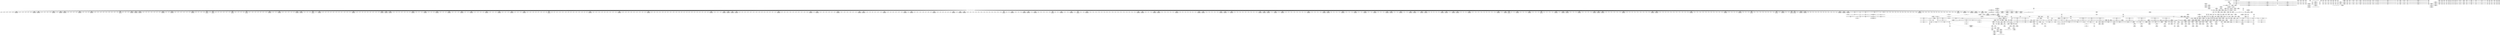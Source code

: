 digraph {
	CE0x4f3d110 [shape=record,shape=Mrecord,label="{CE0x4f3d110|selinux_quotactl:tmp14|security/selinux/hooks.c,2016|*SummSink*}"]
	CE0x4f9dae0 [shape=record,shape=Mrecord,label="{CE0x4f9dae0|272:_i8*,_:_CRE_1332,1333_}"]
	CE0x4f4c960 [shape=record,shape=Mrecord,label="{CE0x4f4c960|272:_i8*,_:_CRE_344,352_|*MultipleSource*|Function::selinux_quotactl&Arg::sb::|Function::superblock_has_perm&Arg::sb::|security/selinux/hooks.c,1865}"]
	CE0x4fa6ca0 [shape=record,shape=Mrecord,label="{CE0x4fa6ca0|272:_i8*,_:_CRE_1704,1712_|*MultipleSource*|Function::selinux_quotactl&Arg::sb::|Function::superblock_has_perm&Arg::sb::|security/selinux/hooks.c,1865}"]
	CE0x4fd2270 [shape=record,shape=Mrecord,label="{CE0x4fd2270|8:_i32,_:_CRE_40,41_}"]
	CE0x4fd7700 [shape=record,shape=Mrecord,label="{CE0x4fd7700|8:_i32,_:_CRE_233,234_}"]
	CE0x4fa4550 [shape=record,shape=Mrecord,label="{CE0x4fa4550|272:_i8*,_:_CRE_1653,1654_}"]
	CE0x4fb10d0 [shape=record,shape=Mrecord,label="{CE0x4fb10d0|272:_i8*,_:_CRE_631,632_}"]
	CE0x4fa09a0 [shape=record,shape=Mrecord,label="{CE0x4fa09a0|272:_i8*,_:_CRE_1376,1384_|*MultipleSource*|Function::selinux_quotactl&Arg::sb::|Function::superblock_has_perm&Arg::sb::|security/selinux/hooks.c,1865}"]
	CE0x4fa5210 [shape=record,shape=Mrecord,label="{CE0x4fa5210|272:_i8*,_:_CRE_1665,1666_}"]
	CE0x4fb4fb0 [shape=record,shape=Mrecord,label="{CE0x4fb4fb0|272:_i8*,_:_CRE_1239,1240_}"]
	CE0x4fd8e60 [shape=record,shape=Mrecord,label="{CE0x4fd8e60|8:_i32,_:_CRE_255,256_}"]
	CE0x4fa8790 [shape=record,shape=Mrecord,label="{CE0x4fa8790|272:_i8*,_:_CRE_208,216_|*MultipleSource*|Function::selinux_quotactl&Arg::sb::|Function::superblock_has_perm&Arg::sb::|security/selinux/hooks.c,1865}"]
	CE0x4f4e050 [shape=record,shape=Mrecord,label="{CE0x4f4e050|272:_i8*,_:_CRE_400,401_}"]
	CE0x4f435a0 [shape=record,shape=Mrecord,label="{CE0x4f435a0|i8*_getelementptr_inbounds_(_45_x_i8_,_45_x_i8_*_.str12,_i32_0,_i32_0)|*Constant*}"]
	CE0x4f9a920 [shape=record,shape=Mrecord,label="{CE0x4f9a920|272:_i8*,_:_CRE_1267,1268_}"]
	CE0x4f1f1c0 [shape=record,shape=Mrecord,label="{CE0x4f1f1c0|_ret_void|*SummSource*}"]
	CE0x4f1b140 [shape=record,shape=Mrecord,label="{CE0x4f1b140|selinux_quotactl:sw.default|*SummSink*}"]
	CE0x4f68b20 [shape=record,shape=Mrecord,label="{CE0x4f68b20|cred_sid:tmp1}"]
	CE0x4fa7860 [shape=record,shape=Mrecord,label="{CE0x4fa7860|272:_i8*,_:_CRE_1760,1764_|*MultipleSource*|Function::selinux_quotactl&Arg::sb::|Function::superblock_has_perm&Arg::sb::|security/selinux/hooks.c,1865}"]
	CE0x4f4fbe0 [shape=record,shape=Mrecord,label="{CE0x4f4fbe0|i64*_null|*Constant*|*SummSource*}"]
	CE0x4f366d0 [shape=record,shape=Mrecord,label="{CE0x4f366d0|_call_void_mcount()_#3}"]
	CE0x4fa5ba0 [shape=record,shape=Mrecord,label="{CE0x4fa5ba0|272:_i8*,_:_CRE_1674,1675_}"]
	CE0x4f29fe0 [shape=record,shape=Mrecord,label="{CE0x4f29fe0|i64*_getelementptr_inbounds_(_27_x_i64_,_27_x_i64_*___llvm_gcov_ctr148,_i64_0,_i64_9)|*Constant*|*SummSource*}"]
	CE0x4f4de30 [shape=record,shape=Mrecord,label="{CE0x4f4de30|272:_i8*,_:_CRE_398,399_}"]
	CE0x4f30720 [shape=record,shape=Mrecord,label="{CE0x4f30720|272:_i8*,_:_CRE_64,72_|*MultipleSource*|Function::selinux_quotactl&Arg::sb::|Function::superblock_has_perm&Arg::sb::|security/selinux/hooks.c,1865}"]
	CE0x4f1be20 [shape=record,shape=Mrecord,label="{CE0x4f1be20|selinux_quotactl:return|*SummSink*}"]
	CE0x4f48aa0 [shape=record,shape=Mrecord,label="{CE0x4f48aa0|selinux_quotactl:tmp12|security/selinux/hooks.c,2016|*SummSource*}"]
	CE0x4fac690 [shape=record,shape=Mrecord,label="{CE0x4fac690|272:_i8*,_:_CRE_421,422_}"]
	CE0x4f4b630 [shape=record,shape=Mrecord,label="{CE0x4f4b630|i64*_getelementptr_inbounds_(_2_x_i64_,_2_x_i64_*___llvm_gcov_ctr98,_i64_0,_i64_1)|*Constant*|*SummSink*}"]
	CE0x4fd9f60 [shape=record,shape=Mrecord,label="{CE0x4fd9f60|8:_i32,_:_CRE_271,272_}"]
	CE0x4f91400 [shape=record,shape=Mrecord,label="{CE0x4f91400|selinux_quotactl:tmp35|security/selinux/hooks.c,2040}"]
	CE0x4f8b030 [shape=record,shape=Mrecord,label="{CE0x4f8b030|superblock_has_perm:tmp2}"]
	CE0x4f931e0 [shape=record,shape=Mrecord,label="{CE0x4f931e0|_call_void_mcount()_#3}"]
	CE0x4f34b90 [shape=record,shape=Mrecord,label="{CE0x4f34b90|__llvm_gcov_indirect_counter_increment:predecessor|Function::__llvm_gcov_indirect_counter_increment&Arg::predecessor::|*SummSource*}"]
	CE0x4f9c8d0 [shape=record,shape=Mrecord,label="{CE0x4f9c8d0|272:_i8*,_:_CRE_1315,1316_}"]
	CE0x4f6fa30 [shape=record,shape=Mrecord,label="{CE0x4f6fa30|i32_512|*Constant*|*SummSink*}"]
	CE0x4fb2680 [shape=record,shape=Mrecord,label="{CE0x4fb2680|272:_i8*,_:_CRE_736,880_|*MultipleSource*|Function::selinux_quotactl&Arg::sb::|Function::superblock_has_perm&Arg::sb::|security/selinux/hooks.c,1865}"]
	CE0x4fb6b00 [shape=record,shape=Mrecord,label="{CE0x4fb6b00|cred_sid:tmp|*SummSource*}"]
	CE0x4fa0d90 [shape=record,shape=Mrecord,label="{CE0x4fa0d90|272:_i8*,_:_CRE_1536,1568_|*MultipleSource*|Function::selinux_quotactl&Arg::sb::|Function::superblock_has_perm&Arg::sb::|security/selinux/hooks.c,1865}"]
	CE0x4f635a0 [shape=record,shape=Mrecord,label="{CE0x4f635a0|COLLAPSED:_CMRE:_elem_0::|security/selinux/hooks.c,196}"]
	CE0x4fad790 [shape=record,shape=Mrecord,label="{CE0x4fad790|272:_i8*,_:_CRE_437,438_}"]
	CE0x4fb0960 [shape=record,shape=Mrecord,label="{CE0x4fb0960|272:_i8*,_:_CRE_624,625_}"]
	CE0x4f3c350 [shape=record,shape=Mrecord,label="{CE0x4f3c350|selinux_quotactl:entry}"]
	CE0x4f42c20 [shape=record,shape=Mrecord,label="{CE0x4f42c20|__llvm_gcov_indirect_counter_increment:tmp1}"]
	CE0x4f1bc10 [shape=record,shape=Mrecord,label="{CE0x4f1bc10|selinux_quotactl:sw.bb10|*SummSink*}"]
	CE0x4fa0bc0 [shape=record,shape=Mrecord,label="{CE0x4fa0bc0|272:_i8*,_:_CRE_1392,1536_|*MultipleSource*|Function::selinux_quotactl&Arg::sb::|Function::superblock_has_perm&Arg::sb::|security/selinux/hooks.c,1865}"]
	CE0x4f9d040 [shape=record,shape=Mrecord,label="{CE0x4f9d040|272:_i8*,_:_CRE_1322,1323_}"]
	CE0x4fadf00 [shape=record,shape=Mrecord,label="{CE0x4fadf00|272:_i8*,_:_CRE_444,445_}"]
	CE0x4fb15d0 [shape=record,shape=Mrecord,label="{CE0x4fb15d0|272:_i8*,_:_CRE_656,664_|*MultipleSource*|Function::selinux_quotactl&Arg::sb::|Function::superblock_has_perm&Arg::sb::|security/selinux/hooks.c,1865}"]
	CE0x4fb2260 [shape=record,shape=Mrecord,label="{CE0x4fb2260|272:_i8*,_:_CRE_712,720_|*MultipleSource*|Function::selinux_quotactl&Arg::sb::|Function::superblock_has_perm&Arg::sb::|security/selinux/hooks.c,1865}"]
	CE0x4fb3960 [shape=record,shape=Mrecord,label="{CE0x4fb3960|272:_i8*,_:_CRE_1218,1219_}"]
	CE0x4fa1600 [shape=record,shape=Mrecord,label="{CE0x4fa1600|272:_i8*,_:_CRE_1596,1600_|*MultipleSource*|Function::selinux_quotactl&Arg::sb::|Function::superblock_has_perm&Arg::sb::|security/selinux/hooks.c,1865}"]
	CE0x4f16530 [shape=record,shape=Mrecord,label="{CE0x4f16530|selinux_quotactl:sw.epilog}"]
	CE0x4fa9750 [shape=record,shape=Mrecord,label="{CE0x4fa9750|272:_i8*,_:_CRE_272,280_|*MultipleSource*|Function::selinux_quotactl&Arg::sb::|Function::superblock_has_perm&Arg::sb::|security/selinux/hooks.c,1865}"]
	CE0x4fd5b10 [shape=record,shape=Mrecord,label="{CE0x4fd5b10|8:_i32,_:_CRE_208,209_}"]
	CE0x4fd3840 [shape=record,shape=Mrecord,label="{CE0x4fd3840|8:_i32,_:_CRE_62,63_}"]
	CE0x4f30420 [shape=record,shape=Mrecord,label="{CE0x4f30420|272:_i8*,_:_CRE_48,56_|*MultipleSource*|Function::selinux_quotactl&Arg::sb::|Function::superblock_has_perm&Arg::sb::|security/selinux/hooks.c,1865}"]
	CE0x4f94de0 [shape=record,shape=Mrecord,label="{CE0x4f94de0|8:_i32,_:_CRE_66,67_}"]
	CE0x4f1d210 [shape=record,shape=Mrecord,label="{CE0x4f1d210|selinux_quotactl:do.body|*SummSink*}"]
	CE0x4f22380 [shape=record,shape=Mrecord,label="{CE0x4f22380|i32_8388614|*Constant*|*SummSource*}"]
	CE0x4f8a100 [shape=record,shape=Mrecord,label="{CE0x4f8a100|272:_i8*,_:_CRE_587,588_}"]
	CE0x4fd5f10 [shape=record,shape=Mrecord,label="{CE0x4fd5f10|8:_i32,_:_CRE_210,211_}"]
	CE0x4f2fe80 [shape=record,shape=Mrecord,label="{CE0x4f2fe80|272:_i8*,_:_CRE_20,21_|*MultipleSource*|Function::selinux_quotactl&Arg::sb::|Function::superblock_has_perm&Arg::sb::|security/selinux/hooks.c,1865}"]
	CE0x4fbaa10 [shape=record,shape=Mrecord,label="{CE0x4fbaa10|272:_i8*,_:_CRE_1904,1920_|*MultipleSource*|Function::selinux_quotactl&Arg::sb::|Function::superblock_has_perm&Arg::sb::|security/selinux/hooks.c,1865}"]
	CE0x4f9c2a0 [shape=record,shape=Mrecord,label="{CE0x4f9c2a0|272:_i8*,_:_CRE_1309,1310_}"]
	CE0x4f8dcc0 [shape=record,shape=Mrecord,label="{CE0x4f8dcc0|selinux_quotactl:tmp30|security/selinux/hooks.c,2036|*SummSource*}"]
	CE0x4fb8b10 [shape=record,shape=Mrecord,label="{CE0x4fb8b10|272:_i8*,_:_CRE_1808,1816_|*MultipleSource*|Function::selinux_quotactl&Arg::sb::|Function::superblock_has_perm&Arg::sb::|security/selinux/hooks.c,1865}"]
	CE0x4f36bc0 [shape=record,shape=Mrecord,label="{CE0x4f36bc0|%struct.super_block*_null|*Constant*|*SummSink*}"]
	CE0x4f24e80 [shape=record,shape=Mrecord,label="{CE0x4f24e80|superblock_has_perm:entry|*SummSink*}"]
	CE0x4fa7020 [shape=record,shape=Mrecord,label="{CE0x4fa7020|272:_i8*,_:_CRE_1720,1728_|*MultipleSource*|Function::selinux_quotactl&Arg::sb::|Function::superblock_has_perm&Arg::sb::|security/selinux/hooks.c,1865}"]
	CE0x4fb7340 [shape=record,shape=Mrecord,label="{CE0x4fb7340|__llvm_gcov_indirect_counter_increment:tmp6|*SummSink*}"]
	CE0x4fac030 [shape=record,shape=Mrecord,label="{CE0x4fac030|272:_i8*,_:_CRE_415,416_}"]
	CE0x4fd2a40 [shape=record,shape=Mrecord,label="{CE0x4fd2a40|8:_i32,_:_CRE_48,49_}"]
	CE0x4fafb90 [shape=record,shape=Mrecord,label="{CE0x4fafb90|272:_i8*,_:_CRE_611,612_}"]
	CE0x4f67440 [shape=record,shape=Mrecord,label="{CE0x4f67440|avc_has_perm:tclass|Function::avc_has_perm&Arg::tclass::|*SummSink*}"]
	CE0x4fbb490 [shape=record,shape=Mrecord,label="{CE0x4fbb490|272:_i8*,_:_CRE_2120,2248_|*MultipleSource*|Function::selinux_quotactl&Arg::sb::|Function::superblock_has_perm&Arg::sb::|security/selinux/hooks.c,1865}"]
	CE0x4f1cf50 [shape=record,shape=Mrecord,label="{CE0x4f1cf50|selinux_quotactl:tmp1|*SummSource*}"]
	CE0x4fa5870 [shape=record,shape=Mrecord,label="{CE0x4fa5870|272:_i8*,_:_CRE_1671,1672_}"]
	CE0x4f443a0 [shape=record,shape=Mrecord,label="{CE0x4f443a0|superblock_has_perm:tmp|*SummSource*}"]
	CE0x4f346e0 [shape=record,shape=Mrecord,label="{CE0x4f346e0|_call_void___llvm_gcov_indirect_counter_increment(i32*___llvm_gcov_global_state_pred150,_i64**_getelementptr_inbounds_(_3_x_i64*_,_3_x_i64*_*___llvm_gcda_edge_table149,_i64_0,_i64_1)),_!dbg_!27749|security/selinux/hooks.c,2028|*SummSink*}"]
	CE0x4f88920 [shape=record,shape=Mrecord,label="{CE0x4f88920|272:_i8*,_:_CRE_564,565_}"]
	CE0x4f3aa30 [shape=record,shape=Mrecord,label="{CE0x4f3aa30|i64_11|*Constant*|*SummSink*}"]
	CE0x4fb4c80 [shape=record,shape=Mrecord,label="{CE0x4fb4c80|272:_i8*,_:_CRE_1236,1237_}"]
	CE0x4fa4ee0 [shape=record,shape=Mrecord,label="{CE0x4fa4ee0|272:_i8*,_:_CRE_1662,1663_}"]
	CE0x4fda7e0 [shape=record,shape=Mrecord,label="{CE0x4fda7e0|8:_i32,_:_CRE_279,280_}"]
	CE0x4fd2f40 [shape=record,shape=Mrecord,label="{CE0x4fd2f40|8:_i32,_:_CRE_53,54_}"]
	CE0x4f58d90 [shape=record,shape=Mrecord,label="{CE0x4f58d90|selinux_quotactl:tmp8|security/selinux/hooks.c,2016}"]
	CE0x4f29a90 [shape=record,shape=Mrecord,label="{CE0x4f29a90|selinux_quotactl:tmp27|security/selinux/hooks.c,2028|*SummSink*}"]
	CE0x4faf0f0 [shape=record,shape=Mrecord,label="{CE0x4faf0f0|272:_i8*,_:_CRE_601,602_}"]
	CE0x4fa4110 [shape=record,shape=Mrecord,label="{CE0x4fa4110|272:_i8*,_:_CRE_1649,1650_}"]
	CE0x4f22bf0 [shape=record,shape=Mrecord,label="{CE0x4f22bf0|__llvm_gcov_indirect_counter_increment:counter|*SummSink*}"]
	CE0x4fa3560 [shape=record,shape=Mrecord,label="{CE0x4fa3560|272:_i8*,_:_CRE_1638,1639_}"]
	CE0x4fa9d80 [shape=record,shape=Mrecord,label="{CE0x4fa9d80|272:_i8*,_:_CRE_296,304_|*MultipleSource*|Function::selinux_quotactl&Arg::sb::|Function::superblock_has_perm&Arg::sb::|security/selinux/hooks.c,1865}"]
	CE0x4fb3520 [shape=record,shape=Mrecord,label="{CE0x4fb3520|272:_i8*,_:_CRE_1214,1215_}"]
	CE0x4fb2050 [shape=record,shape=Mrecord,label="{CE0x4fb2050|272:_i8*,_:_CRE_704,708_|*MultipleSource*|Function::selinux_quotactl&Arg::sb::|Function::superblock_has_perm&Arg::sb::|security/selinux/hooks.c,1865}"]
	CE0x4fd5110 [shape=record,shape=Mrecord,label="{CE0x4fd5110|8:_i32,_:_CRE_168,176_|*MultipleSource*|*LoadInst*|security/selinux/hooks.c,1865|security/selinux/hooks.c,1865|security/selinux/hooks.c,1866}"]
	CE0x4f34000 [shape=record,shape=Mrecord,label="{CE0x4f34000|selinux_quotactl:cmds|Function::selinux_quotactl&Arg::cmds::|*SummSink*}"]
	CE0x4f952e0 [shape=record,shape=Mrecord,label="{CE0x4f952e0|8:_i32,_:_CRE_71,72_}"]
	CE0x4f317a0 [shape=record,shape=Mrecord,label="{CE0x4f317a0|0:_i32,_4:_i32,_8:_i32,_12:_i32,_:_CMRE_0,4_|*MultipleSource*|security/selinux/hooks.c,196|security/selinux/hooks.c,197|*LoadInst*|security/selinux/hooks.c,196}"]
	CE0x4f1a4a0 [shape=record,shape=Mrecord,label="{CE0x4f1a4a0|selinux_quotactl:tobool|security/selinux/hooks.c,2016|*SummSource*}"]
	CE0x4f35e60 [shape=record,shape=Mrecord,label="{CE0x4f35e60|i32_8388611|*Constant*|*SummSource*}"]
	CE0x4f1d3c0 [shape=record,shape=Mrecord,label="{CE0x4f1d3c0|selinux_quotactl:land.lhs.true|*SummSource*}"]
	CE0x4f67e80 [shape=record,shape=Mrecord,label="{CE0x4f67e80|_ret_i32_%retval.0,_!dbg_!27728|security/selinux/avc.c,775|*SummSource*}"]
	CE0x4f3e5d0 [shape=record,shape=Mrecord,label="{CE0x4f3e5d0|selinux_quotactl:tmp18|security/selinux/hooks.c,2016|*SummSink*}"]
	CE0x4fd70a0 [shape=record,shape=Mrecord,label="{CE0x4fd70a0|8:_i32,_:_CRE_227,228_}"]
	CE0x4f43b10 [shape=record,shape=Mrecord,label="{CE0x4f43b10|__llvm_gcov_indirect_counter_increment:bb4|*SummSource*}"]
	CE0x4fbbcd0 [shape=record,shape=Mrecord,label="{CE0x4fbbcd0|272:_i8*,_:_CRE_2268,2304_|*MultipleSource*|Function::selinux_quotactl&Arg::sb::|Function::superblock_has_perm&Arg::sb::|security/selinux/hooks.c,1865}"]
	CE0x4f41af0 [shape=record,shape=Mrecord,label="{CE0x4f41af0|_ret_i32_%call2,_!dbg_!27722|security/selinux/hooks.c,1866|*SummSource*}"]
	CE0x4fd6b50 [shape=record,shape=Mrecord,label="{CE0x4fd6b50|8:_i32,_:_CRE_222,223_}"]
	CE0x4f86b80 [shape=record,shape=Mrecord,label="{CE0x4f86b80|272:_i8*,_:_CRE_462,463_}"]
	CE0x4f210c0 [shape=record,shape=Mrecord,label="{CE0x4f210c0|superblock_has_perm:sb|Function::superblock_has_perm&Arg::sb::|*SummSink*}"]
	CE0x4f88ab0 [shape=record,shape=Mrecord,label="{CE0x4f88ab0|272:_i8*,_:_CRE_566,567_}"]
	CE0x4f430a0 [shape=record,shape=Mrecord,label="{CE0x4f430a0|get_current:tmp4|./arch/x86/include/asm/current.h,14|*SummSink*}"]
	CE0x4fb6a90 [shape=record,shape=Mrecord,label="{CE0x4fb6a90|COLLAPSED:_GCMRE___llvm_gcov_ctr131_internal_global_2_x_i64_zeroinitializer:_elem_0:default:}"]
	CE0x4fb1400 [shape=record,shape=Mrecord,label="{CE0x4fb1400|272:_i8*,_:_CRE_648,656_|*MultipleSource*|Function::selinux_quotactl&Arg::sb::|Function::superblock_has_perm&Arg::sb::|security/selinux/hooks.c,1865}"]
	CE0x4f11c60 [shape=record,shape=Mrecord,label="{CE0x4f11c60|selinux_quotactl:sw.bb|*SummSource*}"]
	CE0x4f231a0 [shape=record,shape=Mrecord,label="{CE0x4f231a0|i64_4|*Constant*|*SummSource*}"]
	CE0x4f4df40 [shape=record,shape=Mrecord,label="{CE0x4f4df40|272:_i8*,_:_CRE_399,400_}"]
	CE0x6e25980 [shape=record,shape=Mrecord,label="{CE0x6e25980|i32_0|*Constant*|*SummSink*}"]
	CE0x4fb0300 [shape=record,shape=Mrecord,label="{CE0x4fb0300|272:_i8*,_:_CRE_618,619_}"]
	CE0x4f8fc00 [shape=record,shape=Mrecord,label="{CE0x4f8fc00|selinux_quotactl:tmp33|security/selinux/hooks.c,2039|*SummSource*}"]
	CE0x4f2aea0 [shape=record,shape=Mrecord,label="{CE0x4f2aea0|GLOBAL:__llvm_gcov_indirect_counter_increment|*Constant*}"]
	CE0x4fb4510 [shape=record,shape=Mrecord,label="{CE0x4fb4510|272:_i8*,_:_CRE_1229,1230_}"]
	CE0x4fd4580 [shape=record,shape=Mrecord,label="{CE0x4fd4580|8:_i32,_:_CRE_112,120_|*MultipleSource*|*LoadInst*|security/selinux/hooks.c,1865|security/selinux/hooks.c,1865|security/selinux/hooks.c,1866}"]
	CE0x4fd7b40 [shape=record,shape=Mrecord,label="{CE0x4fd7b40|8:_i32,_:_CRE_237,238_}"]
	CE0x4fb51d0 [shape=record,shape=Mrecord,label="{CE0x4fb51d0|272:_i8*,_:_CRE_1241,1242_}"]
	CE0x4f296d0 [shape=record,shape=Mrecord,label="{CE0x4f296d0|selinux_quotactl:tmp26|security/selinux/hooks.c,2028|*SummSink*}"]
	CE0x4f27030 [shape=record,shape=Mrecord,label="{CE0x4f27030|_ret_%struct.task_struct*_%tmp4,_!dbg_!27714|./arch/x86/include/asm/current.h,14}"]
	CE0x4f8a980 [shape=record,shape=Mrecord,label="{CE0x4f8a980|272:_i8*,_:_CRE_595,596_}"]
	CE0x4f345b0 [shape=record,shape=Mrecord,label="{CE0x4f345b0|_call_void___llvm_gcov_indirect_counter_increment(i32*___llvm_gcov_global_state_pred150,_i64**_getelementptr_inbounds_(_3_x_i64*_,_3_x_i64*_*___llvm_gcda_edge_table149,_i64_0,_i64_1)),_!dbg_!27749|security/selinux/hooks.c,2028|*SummSource*}"]
	CE0x4fb53f0 [shape=record,shape=Mrecord,label="{CE0x4fb53f0|272:_i8*,_:_CRE_1243,1244_}"]
	CE0x4fa9f90 [shape=record,shape=Mrecord,label="{CE0x4fa9f90|272:_i8*,_:_CRE_304,312_|*MultipleSource*|Function::selinux_quotactl&Arg::sb::|Function::superblock_has_perm&Arg::sb::|security/selinux/hooks.c,1865}"]
	CE0x4f9b4d0 [shape=record,shape=Mrecord,label="{CE0x4f9b4d0|272:_i8*,_:_CRE_1278,1279_}"]
	CE0x4fa7c80 [shape=record,shape=Mrecord,label="{CE0x4fa7c80|272:_i8*,_:_CRE_1776,1784_|*MultipleSource*|Function::selinux_quotactl&Arg::sb::|Function::superblock_has_perm&Arg::sb::|security/selinux/hooks.c,1865}"]
	CE0x4f47860 [shape=record,shape=Mrecord,label="{CE0x4f47860|i32_-1|*Constant*}"]
	CE0x4f34490 [shape=record,shape=Mrecord,label="{CE0x4f34490|_call_void___llvm_gcov_indirect_counter_increment(i32*___llvm_gcov_global_state_pred150,_i64**_getelementptr_inbounds_(_3_x_i64*_,_3_x_i64*_*___llvm_gcda_edge_table149,_i64_0,_i64_1)),_!dbg_!27749|security/selinux/hooks.c,2028}"]
	CE0x4f69f20 [shape=record,shape=Mrecord,label="{CE0x4f69f20|avc_has_perm:entry|*SummSink*}"]
	CE0x4f1cd40 [shape=record,shape=Mrecord,label="{CE0x4f1cd40|i64*_getelementptr_inbounds_(_27_x_i64_,_27_x_i64_*___llvm_gcov_ctr148,_i64_0,_i64_1)|*Constant*|*SummSource*}"]
	CE0x4f98b70 [shape=record,shape=Mrecord,label="{CE0x4f98b70|272:_i8*,_:_CRE_132,136_|*MultipleSource*|Function::selinux_quotactl&Arg::sb::|Function::superblock_has_perm&Arg::sb::|security/selinux/hooks.c,1865}"]
	CE0x4f63730 [shape=record,shape=Mrecord,label="{CE0x4f63730|cred_sid:security|security/selinux/hooks.c,196|*SummSource*}"]
	CE0x4f89cc0 [shape=record,shape=Mrecord,label="{CE0x4f89cc0|272:_i8*,_:_CRE_583,584_}"]
	CE0x4f62940 [shape=record,shape=Mrecord,label="{CE0x4f62940|cred_sid:tmp3|*SummSink*}"]
	CE0x4f481e0 [shape=record,shape=Mrecord,label="{CE0x4f481e0|i8*_getelementptr_inbounds_(_45_x_i8_,_45_x_i8_*_.str12,_i32_0,_i32_0)|*Constant*|*SummSource*}"]
	CE0x4f9a0a0 [shape=record,shape=Mrecord,label="{CE0x4f9a0a0|272:_i8*,_:_CRE_1259,1260_}"]
	CE0x4fd3240 [shape=record,shape=Mrecord,label="{CE0x4fd3240|8:_i32,_:_CRE_56,57_}"]
	CE0x4f86fc0 [shape=record,shape=Mrecord,label="{CE0x4f86fc0|272:_i8*,_:_CRE_480,488_|*MultipleSource*|Function::selinux_quotactl&Arg::sb::|Function::superblock_has_perm&Arg::sb::|security/selinux/hooks.c,1865}"]
	CE0x4f685d0 [shape=record,shape=Mrecord,label="{CE0x4f685d0|cred_sid:bb|*SummSource*}"]
	CE0x4fa3010 [shape=record,shape=Mrecord,label="{CE0x4fa3010|272:_i8*,_:_CRE_1633,1634_}"]
	CE0x4f36860 [shape=record,shape=Mrecord,label="{CE0x4f36860|_call_void_mcount()_#3|*SummSource*}"]
	CE0x4f4d7d0 [shape=record,shape=Mrecord,label="{CE0x4f4d7d0|272:_i8*,_:_CRE_393,394_}"]
	CE0x4fad350 [shape=record,shape=Mrecord,label="{CE0x4fad350|272:_i8*,_:_CRE_433,434_}"]
	CE0x4f4e5a0 [shape=record,shape=Mrecord,label="{CE0x4f4e5a0|272:_i8*,_:_CRE_405,406_}"]
	CE0x4f42d20 [shape=record,shape=Mrecord,label="{CE0x4f42d20|i64*_getelementptr_inbounds_(_27_x_i64_,_27_x_i64_*___llvm_gcov_ctr148,_i64_0,_i64_6)|*Constant*|*SummSink*}"]
	CE0x4fba840 [shape=record,shape=Mrecord,label="{CE0x4fba840|272:_i8*,_:_CRE_1896,1904_|*MultipleSource*|Function::selinux_quotactl&Arg::sb::|Function::superblock_has_perm&Arg::sb::|security/selinux/hooks.c,1865}"]
	CE0x4fb1810 [shape=record,shape=Mrecord,label="{CE0x4fb1810|272:_i8*,_:_CRE_664,672_|*MultipleSource*|Function::selinux_quotactl&Arg::sb::|Function::superblock_has_perm&Arg::sb::|security/selinux/hooks.c,1865}"]
	CE0x4fa9960 [shape=record,shape=Mrecord,label="{CE0x4fa9960|272:_i8*,_:_CRE_280,288_|*MultipleSource*|Function::selinux_quotactl&Arg::sb::|Function::superblock_has_perm&Arg::sb::|security/selinux/hooks.c,1865}"]
	CE0x4f39ee0 [shape=record,shape=Mrecord,label="{CE0x4f39ee0|i32_8388613|*Constant*}"]
	CE0x4f6e580 [shape=record,shape=Mrecord,label="{CE0x4f6e580|_call_void___llvm_gcov_indirect_counter_increment(i32*___llvm_gcov_global_state_pred150,_i64**_getelementptr_inbounds_(_3_x_i64*_,_3_x_i64*_*___llvm_gcda_edge_table149,_i64_0,_i64_2)),_!dbg_!27753|security/selinux/hooks.c,2033|*SummSink*}"]
	CE0x4f9ad60 [shape=record,shape=Mrecord,label="{CE0x4f9ad60|272:_i8*,_:_CRE_1271,1272_}"]
	CE0x4f978f0 [shape=record,shape=Mrecord,label="{CE0x4f978f0|superblock_has_perm:s_security|security/selinux/hooks.c,1865|*SummSink*}"]
	CE0x4f94fe0 [shape=record,shape=Mrecord,label="{CE0x4f94fe0|8:_i32,_:_CRE_68,69_}"]
	CE0x4fa0560 [shape=record,shape=Mrecord,label="{CE0x4fa0560|272:_i8*,_:_CRE_1372,1373_}"]
	CE0x4fa3340 [shape=record,shape=Mrecord,label="{CE0x4fa3340|272:_i8*,_:_CRE_1636,1637_}"]
	CE0x4fa2010 [shape=record,shape=Mrecord,label="{CE0x4fa2010|272:_i8*,_:_CRE_1618,1619_}"]
	CE0x4f2fbe0 [shape=record,shape=Mrecord,label="{CE0x4f2fbe0|i32_1|*Constant*}"]
	CE0x4f46cc0 [shape=record,shape=Mrecord,label="{CE0x4f46cc0|superblock_has_perm:s_security|security/selinux/hooks.c,1865}"]
	CE0x4fafa80 [shape=record,shape=Mrecord,label="{CE0x4fafa80|272:_i8*,_:_CRE_610,611_}"]
	CE0x4f1fce0 [shape=record,shape=Mrecord,label="{CE0x4f1fce0|selinux_quotactl:tobool1|security/selinux/hooks.c,2016|*SummSource*}"]
	CE0x4f351c0 [shape=record,shape=Mrecord,label="{CE0x4f351c0|i32_78|*Constant*|*SummSink*}"]
	CE0x4f16870 [shape=record,shape=Mrecord,label="{CE0x4f16870|selinux_quotactl:land.lhs.true}"]
	CE0x4f4bce0 [shape=record,shape=Mrecord,label="{CE0x4f4bce0|__llvm_gcov_indirect_counter_increment:bb|*SummSink*}"]
	CE0x4f3ad90 [shape=record,shape=Mrecord,label="{CE0x4f3ad90|i64_10|*Constant*}"]
	CE0x4f4cb70 [shape=record,shape=Mrecord,label="{CE0x4f4cb70|272:_i8*,_:_CRE_352,360_|*MultipleSource*|Function::selinux_quotactl&Arg::sb::|Function::superblock_has_perm&Arg::sb::|security/selinux/hooks.c,1865}"]
	CE0x4f9d9d0 [shape=record,shape=Mrecord,label="{CE0x4f9d9d0|272:_i8*,_:_CRE_1331,1332_}"]
	CE0x4fd85e0 [shape=record,shape=Mrecord,label="{CE0x4fd85e0|8:_i32,_:_CRE_247,248_}"]
	CE0x4fd61f0 [shape=record,shape=Mrecord,label="{CE0x4fd61f0|8:_i32,_:_CRE_213,214_}"]
	CE0x4f6f710 [shape=record,shape=Mrecord,label="{CE0x4f6f710|i32_512|*Constant*|*SummSource*}"]
	CE0x4f50c10 [shape=record,shape=Mrecord,label="{CE0x4f50c10|selinux_quotactl:cred4|security/selinux/hooks.c,2016|*SummSink*}"]
	CE0x4f69fb0 [shape=record,shape=Mrecord,label="{CE0x4f69fb0|avc_has_perm:ssid|Function::avc_has_perm&Arg::ssid::}"]
	CE0x4f35350 [shape=record,shape=Mrecord,label="{CE0x4f35350|COLLAPSED:_GCMRE_current_task_external_global_%struct.task_struct*:_elem_0::|security/selinux/hooks.c,2016}"]
	CE0x4f89110 [shape=record,shape=Mrecord,label="{CE0x4f89110|272:_i8*,_:_CRE_572,573_}"]
	CE0x4f20e90 [shape=record,shape=Mrecord,label="{CE0x4f20e90|superblock_has_perm:sb|Function::superblock_has_perm&Arg::sb::}"]
	CE0x4f8f850 [shape=record,shape=Mrecord,label="{CE0x4f8f850|selinux_quotactl:tmp33|security/selinux/hooks.c,2039}"]
	CE0x4f9d260 [shape=record,shape=Mrecord,label="{CE0x4f9d260|272:_i8*,_:_CRE_1324,1325_}"]
	CE0x4fa6530 [shape=record,shape=Mrecord,label="{CE0x4fa6530|272:_i8*,_:_CRE_1683,1684_}"]
	CE0x4f453f0 [shape=record,shape=Mrecord,label="{CE0x4f453f0|cred_sid:entry|*SummSource*}"]
	CE0x4f4dca0 [shape=record,shape=Mrecord,label="{CE0x4f4dca0|272:_i8*,_:_CRE_396,397_}"]
	CE0x4f94a40 [shape=record,shape=Mrecord,label="{CE0x4f94a40|__llvm_gcov_indirect_counter_increment:tmp2}"]
	CE0x4f92bc0 [shape=record,shape=Mrecord,label="{CE0x4f92bc0|superblock_has_perm:tmp2|*SummSink*}"]
	CE0x4f9ce20 [shape=record,shape=Mrecord,label="{CE0x4f9ce20|272:_i8*,_:_CRE_1320,1321_}"]
	CE0x4fab9d0 [shape=record,shape=Mrecord,label="{CE0x4fab9d0|272:_i8*,_:_CRE_409,410_}"]
	CE0x4f42320 [shape=record,shape=Mrecord,label="{CE0x4f42320|selinux_quotactl:call3|security/selinux/hooks.c,2016|*SummSink*}"]
	CE0x4f358c0 [shape=record,shape=Mrecord,label="{CE0x4f358c0|0:_i32,_:_GCMR___llvm_gcov_global_state_pred150_internal_unnamed_addr_global_i32_-1:_elem_0:default:}"]
	CE0x4f266f0 [shape=record,shape=Mrecord,label="{CE0x4f266f0|selinux_quotactl:tmp23|security/selinux/hooks.c,2019|*SummSource*}"]
	CE0x4f980c0 [shape=record,shape=Mrecord,label="{CE0x4f980c0|272:_i8*,_:_CRE_88,96_|*MultipleSource*|Function::selinux_quotactl&Arg::sb::|Function::superblock_has_perm&Arg::sb::|security/selinux/hooks.c,1865}"]
	CE0x4f20320 [shape=record,shape=Mrecord,label="{CE0x4f20320|_call_void_mcount()_#3|*SummSource*}"]
	CE0x4f46fa0 [shape=record,shape=Mrecord,label="{CE0x4f46fa0|__llvm_gcov_indirect_counter_increment:tmp|*SummSource*}"]
	CE0x4f3a710 [shape=record,shape=Mrecord,label="{CE0x4f3a710|i32_8388609|*Constant*|*SummSink*}"]
	CE0x4fa8960 [shape=record,shape=Mrecord,label="{CE0x4fa8960|272:_i8*,_:_CRE_216,224_|*MultipleSource*|Function::selinux_quotactl&Arg::sb::|Function::superblock_has_perm&Arg::sb::|security/selinux/hooks.c,1865}"]
	CE0x4f1c870 [shape=record,shape=Mrecord,label="{CE0x4f1c870|selinux_quotactl:sw.bb10}"]
	CE0x4f68040 [shape=record,shape=Mrecord,label="{CE0x4f68040|_ret_i32_%retval.0,_!dbg_!27728|security/selinux/avc.c,775|*SummSink*}"]
	CE0x4f933e0 [shape=record,shape=Mrecord,label="{CE0x4f933e0|_call_void_mcount()_#3|*SummSource*}"]
	CE0x4fb4620 [shape=record,shape=Mrecord,label="{CE0x4fb4620|272:_i8*,_:_CRE_1230,1231_}"]
	CE0x4fa2680 [shape=record,shape=Mrecord,label="{CE0x4fa2680|272:_i8*,_:_CRE_1624,1625_}"]
	CE0x4f95be0 [shape=record,shape=Mrecord,label="{CE0x4f95be0|8:_i32,_:_CRE_80,81_}"]
	CE0x4fac9c0 [shape=record,shape=Mrecord,label="{CE0x4fac9c0|272:_i8*,_:_CRE_424,425_}"]
	CE0x4f251e0 [shape=record,shape=Mrecord,label="{CE0x4f251e0|superblock_has_perm:cred|Function::superblock_has_perm&Arg::cred::}"]
	CE0x4fa2460 [shape=record,shape=Mrecord,label="{CE0x4fa2460|272:_i8*,_:_CRE_1622,1623_}"]
	CE0x4fad570 [shape=record,shape=Mrecord,label="{CE0x4fad570|272:_i8*,_:_CRE_435,436_}"]
	CE0x4f9a1b0 [shape=record,shape=Mrecord,label="{CE0x4f9a1b0|272:_i8*,_:_CRE_1260,1261_}"]
	CE0x4f8f350 [shape=record,shape=Mrecord,label="{CE0x4f8f350|i64*_getelementptr_inbounds_(_27_x_i64_,_27_x_i64_*___llvm_gcov_ctr148,_i64_0,_i64_25)|*Constant*|*SummSource*}"]
	CE0x4f58e60 [shape=record,shape=Mrecord,label="{CE0x4f58e60|selinux_quotactl:tmp8|security/selinux/hooks.c,2016|*SummSource*}"]
	CE0x4fb52e0 [shape=record,shape=Mrecord,label="{CE0x4fb52e0|272:_i8*,_:_CRE_1242,1243_}"]
	CE0x4fa5ed0 [shape=record,shape=Mrecord,label="{CE0x4fa5ed0|272:_i8*,_:_CRE_1677,1678_}"]
	CE0x4fd7810 [shape=record,shape=Mrecord,label="{CE0x4fd7810|8:_i32,_:_CRE_234,235_}"]
	CE0x4f1f150 [shape=record,shape=Mrecord,label="{CE0x4f1f150|_ret_void}"]
	CE0x4f222b0 [shape=record,shape=Mrecord,label="{CE0x4f222b0|i32_8388614|*Constant*}"]
	CE0x4f89bb0 [shape=record,shape=Mrecord,label="{CE0x4f89bb0|272:_i8*,_:_CRE_582,583_}"]
	CE0x4f47cb0 [shape=record,shape=Mrecord,label="{CE0x4f47cb0|selinux_quotactl:tmp12|security/selinux/hooks.c,2016}"]
	CE0x4f23a70 [shape=record,shape=Mrecord,label="{CE0x4f23a70|i64*_getelementptr_inbounds_(_27_x_i64_,_27_x_i64_*___llvm_gcov_ctr148,_i64_0,_i64_12)|*Constant*}"]
	CE0x4f21800 [shape=record,shape=Mrecord,label="{CE0x4f21800|i8_1|*Constant*|*SummSource*}"]
	CE0x4f30ac0 [shape=record,shape=Mrecord,label="{CE0x4f30ac0|272:_i8*,_:_CRE_80,88_|*MultipleSource*|Function::selinux_quotactl&Arg::sb::|Function::superblock_has_perm&Arg::sb::|security/selinux/hooks.c,1865}"]
	CE0x4f3f5c0 [shape=record,shape=Mrecord,label="{CE0x4f3f5c0|i64*_getelementptr_inbounds_(_27_x_i64_,_27_x_i64_*___llvm_gcov_ctr148,_i64_0,_i64_9)|*Constant*}"]
	CE0x4f6f030 [shape=record,shape=Mrecord,label="{CE0x4f6f030|selinux_quotactl:tmp29|security/selinux/hooks.c,2033|*SummSink*}"]
	CE0x4fb71e0 [shape=record,shape=Mrecord,label="{CE0x4fb71e0|__llvm_gcov_indirect_counter_increment:tmp6|*SummSource*}"]
	CE0x4fda8f0 [shape=record,shape=Mrecord,label="{CE0x4fda8f0|i32_(i32,_i32,_i16,_i32,_%struct.common_audit_data*)*_bitcast_(i32_(i32,_i32,_i16,_i32,_%struct.common_audit_data.495*)*_avc_has_perm_to_i32_(i32,_i32,_i16,_i32,_%struct.common_audit_data*)*)|*Constant*}"]
	CE0x4f3bd60 [shape=record,shape=Mrecord,label="{CE0x4f3bd60|get_current:entry|*SummSource*}"]
	CE0x4facbe0 [shape=record,shape=Mrecord,label="{CE0x4facbe0|272:_i8*,_:_CRE_426,427_}"]
	CE0x4faefe0 [shape=record,shape=Mrecord,label="{CE0x4faefe0|272:_i8*,_:_CRE_600,601_}"]
	CE0x4f24000 [shape=record,shape=Mrecord,label="{CE0x4f24000|i64*_getelementptr_inbounds_(_27_x_i64_,_27_x_i64_*___llvm_gcov_ctr148,_i64_0,_i64_12)|*Constant*|*SummSink*}"]
	CE0x4f3c870 [shape=record,shape=Mrecord,label="{CE0x4f3c870|i32_0|*Constant*}"]
	CE0x4f10d80 [shape=record,shape=Mrecord,label="{CE0x4f10d80|GLOBAL:lockdep_rcu_suspicious|*Constant*}"]
	CE0x4fa5320 [shape=record,shape=Mrecord,label="{CE0x4fa5320|272:_i8*,_:_CRE_1666,1667_}"]
	CE0x4f26320 [shape=record,shape=Mrecord,label="{CE0x4f26320|selinux_quotactl:tmp22|security/selinux/hooks.c,2019|*SummSink*}"]
	CE0x4f26e20 [shape=record,shape=Mrecord,label="{CE0x4f26e20|_ret_%struct.task_struct*_%tmp4,_!dbg_!27714|./arch/x86/include/asm/current.h,14|*SummSource*}"]
	CE0x4f9a4e0 [shape=record,shape=Mrecord,label="{CE0x4f9a4e0|272:_i8*,_:_CRE_1263,1264_}"]
	CE0x4fdb960 [shape=record,shape=Mrecord,label="{CE0x4fdb960|i32_1|*Constant*|*SummSource*}"]
	CE0x4faf530 [shape=record,shape=Mrecord,label="{CE0x4faf530|272:_i8*,_:_CRE_605,606_}"]
	CE0x4fb00e0 [shape=record,shape=Mrecord,label="{CE0x4fb00e0|272:_i8*,_:_CRE_616,617_}"]
	CE0x4fd7a30 [shape=record,shape=Mrecord,label="{CE0x4fd7a30|8:_i32,_:_CRE_236,237_}"]
	CE0x4f86960 [shape=record,shape=Mrecord,label="{CE0x4f86960|272:_i8*,_:_CRE_460,461_}"]
	CE0x4f973e0 [shape=record,shape=Mrecord,label="{CE0x4f973e0|__llvm_gcov_indirect_counter_increment:exit|*SummSink*}"]
	CE0x4fa0450 [shape=record,shape=Mrecord,label="{CE0x4fa0450|272:_i8*,_:_CRE_1371,1372_}"]
	CE0x4f44780 [shape=record,shape=Mrecord,label="{CE0x4f44780|selinux_quotactl:tmp25|security/selinux/hooks.c,2020}"]
	CE0x4f29560 [shape=record,shape=Mrecord,label="{CE0x4f29560|i64*_getelementptr_inbounds_(_27_x_i64_,_27_x_i64_*___llvm_gcov_ctr148,_i64_0,_i64_22)|*Constant*|*SummSource*}"]
	CE0x4fd93b0 [shape=record,shape=Mrecord,label="{CE0x4fd93b0|8:_i32,_:_CRE_260,261_}"]
	CE0x4fadac0 [shape=record,shape=Mrecord,label="{CE0x4fadac0|272:_i8*,_:_CRE_440,441_}"]
	CE0x4f8b630 [shape=record,shape=Mrecord,label="{CE0x4f8b630|superblock_has_perm:tmp1|*SummSink*}"]
	CE0x4fb8d20 [shape=record,shape=Mrecord,label="{CE0x4fb8d20|272:_i8*,_:_CRE_1816,1824_|*MultipleSource*|Function::selinux_quotactl&Arg::sb::|Function::superblock_has_perm&Arg::sb::|security/selinux/hooks.c,1865}"]
	CE0x4fa4330 [shape=record,shape=Mrecord,label="{CE0x4fa4330|272:_i8*,_:_CRE_1651,1652_}"]
	CE0x4f63530 [shape=record,shape=Mrecord,label="{CE0x4f63530|i32_22|*Constant*|*SummSource*}"]
	CE0x4faf420 [shape=record,shape=Mrecord,label="{CE0x4faf420|272:_i8*,_:_CRE_604,605_}"]
	CE0x4f62a40 [shape=record,shape=Mrecord,label="{CE0x4f62a40|_call_void_mcount()_#3}"]
	CE0x4f30e10 [shape=record,shape=Mrecord,label="{CE0x4f30e10|i32_1|*Constant*}"]
	CE0x4fda070 [shape=record,shape=Mrecord,label="{CE0x4fda070|8:_i32,_:_CRE_272,273_}"]
	CE0x4fd1f30 [shape=record,shape=Mrecord,label="{CE0x4fd1f30|8:_i32,_:_CRE_36,37_}"]
	CE0x4f302f0 [shape=record,shape=Mrecord,label="{CE0x4f302f0|272:_i8*,_:_CRE_40,48_|*MultipleSource*|Function::selinux_quotactl&Arg::sb::|Function::superblock_has_perm&Arg::sb::|security/selinux/hooks.c,1865}"]
	CE0x4fd3ff0 [shape=record,shape=Mrecord,label="{CE0x4fd3ff0|8:_i32,_:_CRE_100,101_}"]
	CE0x4f3b780 [shape=record,shape=Mrecord,label="{CE0x4f3b780|_call_void_lockdep_rcu_suspicious(i8*_getelementptr_inbounds_(_25_x_i8_,_25_x_i8_*_.str3,_i32_0,_i32_0),_i32_2016,_i8*_getelementptr_inbounds_(_45_x_i8_,_45_x_i8_*_.str12,_i32_0,_i32_0))_#10,_!dbg_!27731|security/selinux/hooks.c,2016|*SummSource*}"]
	CE0x4f12650 [shape=record,shape=Mrecord,label="{CE0x4f12650|i64_1|*Constant*|*SummSource*}"]
	CE0x4f1e6f0 [shape=record,shape=Mrecord,label="{CE0x4f1e6f0|__llvm_gcov_indirect_counter_increment:predecessor|Function::__llvm_gcov_indirect_counter_increment&Arg::predecessor::|*SummSink*}"]
	CE0x4f2bb70 [shape=record,shape=Mrecord,label="{CE0x4f2bb70|selinux_quotactl:tmp5|security/selinux/hooks.c,2016|*SummSink*}"]
	CE0x4fa3de0 [shape=record,shape=Mrecord,label="{CE0x4fa3de0|272:_i8*,_:_CRE_1646,1647_}"]
	CE0x4f606c0 [shape=record,shape=Mrecord,label="{CE0x4f606c0|0:_i32,_4:_i32,_8:_i32,_12:_i32,_:_CMRE_12,16_|*MultipleSource*|security/selinux/hooks.c,196|security/selinux/hooks.c,197|*LoadInst*|security/selinux/hooks.c,196}"]
	CE0x4fdb0b0 [shape=record,shape=Mrecord,label="{CE0x4fdb0b0|i16_5|*Constant*}"]
	CE0x4f90f00 [shape=record,shape=Mrecord,label="{CE0x4f90f00|i64*_getelementptr_inbounds_(_27_x_i64_,_27_x_i64_*___llvm_gcov_ctr148,_i64_0,_i64_26)|*Constant*|*SummSource*}"]
	CE0x4fd74e0 [shape=record,shape=Mrecord,label="{CE0x4fd74e0|8:_i32,_:_CRE_231,232_}"]
	CE0x4fcd3d0 [shape=record,shape=Mrecord,label="{CE0x4fcd3d0|8:_i32,_:_CRE_20,22_|*MultipleSource*|*LoadInst*|security/selinux/hooks.c,1865|security/selinux/hooks.c,1865|security/selinux/hooks.c,1866}"]
	CE0x4fa3670 [shape=record,shape=Mrecord,label="{CE0x4fa3670|272:_i8*,_:_CRE_1639,1640_}"]
	CE0x4fdae10 [shape=record,shape=Mrecord,label="{CE0x4fdae10|avc_has_perm:tsid|Function::avc_has_perm&Arg::tsid::|*SummSource*}"]
	CE0x4f9d480 [shape=record,shape=Mrecord,label="{CE0x4f9d480|272:_i8*,_:_CRE_1326,1327_}"]
	CE0x4f8f6b0 [shape=record,shape=Mrecord,label="{CE0x4f8f6b0|selinux_quotactl:retval.0}"]
	CE0x4fb0a70 [shape=record,shape=Mrecord,label="{CE0x4fb0a70|272:_i8*,_:_CRE_625,626_}"]
	CE0x4f88cd0 [shape=record,shape=Mrecord,label="{CE0x4f88cd0|272:_i8*,_:_CRE_568,569_}"]
	CE0x4f89ee0 [shape=record,shape=Mrecord,label="{CE0x4f89ee0|272:_i8*,_:_CRE_585,586_}"]
	CE0x4f95ee0 [shape=record,shape=Mrecord,label="{CE0x4f95ee0|8:_i32,_:_CRE_83,84_}"]
	CE0x4f39da0 [shape=record,shape=Mrecord,label="{CE0x4f39da0|i32_8388615|*Constant*|*SummSource*}"]
	CE0x4f9b2b0 [shape=record,shape=Mrecord,label="{CE0x4f9b2b0|272:_i8*,_:_CRE_1276,1277_}"]
	CE0x628a490 [shape=record,shape=Mrecord,label="{CE0x628a490|i32_0|*Constant*|*SummSource*}"]
	CE0x4f45b50 [shape=record,shape=Mrecord,label="{CE0x4f45b50|_ret_i32_%tmp6,_!dbg_!27716|security/selinux/hooks.c,197|*SummSource*}"]
	CE0x4f26490 [shape=record,shape=Mrecord,label="{CE0x4f26490|selinux_quotactl:tmp23|security/selinux/hooks.c,2019}"]
	CE0x4f86740 [shape=record,shape=Mrecord,label="{CE0x4f86740|272:_i8*,_:_CRE_458,459_}"]
	CE0x4fd5310 [shape=record,shape=Mrecord,label="{CE0x4fd5310|8:_i32,_:_CRE_176,180_|*MultipleSource*|*LoadInst*|security/selinux/hooks.c,1865|security/selinux/hooks.c,1865|security/selinux/hooks.c,1866}"]
	CE0x4f44330 [shape=record,shape=Mrecord,label="{CE0x4f44330|COLLAPSED:_GCMRE___llvm_gcov_ctr151_internal_global_2_x_i64_zeroinitializer:_elem_0:default:}"]
	CE0x4f8c7e0 [shape=record,shape=Mrecord,label="{CE0x4f8c7e0|__llvm_gcov_indirect_counter_increment:bb|*SummSource*}"]
	CE0x4f88de0 [shape=record,shape=Mrecord,label="{CE0x4f88de0|272:_i8*,_:_CRE_569,570_}"]
	CE0x4f314b0 [shape=record,shape=Mrecord,label="{CE0x4f314b0|cred_sid:sid|security/selinux/hooks.c,197|*SummSource*}"]
	CE0x4f94430 [shape=record,shape=Mrecord,label="{CE0x4f94430|i64*_null|*Constant*}"]
	CE0x4fbb070 [shape=record,shape=Mrecord,label="{CE0x4fbb070|272:_i8*,_:_CRE_2056,2112_|*MultipleSource*|Function::selinux_quotactl&Arg::sb::|Function::superblock_has_perm&Arg::sb::|security/selinux/hooks.c,1865}"]
	CE0x4f962e0 [shape=record,shape=Mrecord,label="{CE0x4f962e0|8:_i32,_:_CRE_87,88_}"]
	CE0x4f9bae0 [shape=record,shape=Mrecord,label="{CE0x4f9bae0|272:_i8*,_:_CRE_1304,1305_}"]
	CE0x4f70850 [shape=record,shape=Mrecord,label="{CE0x4f70850|selinux_quotactl:tmp30|security/selinux/hooks.c,2036}"]
	CE0x4f27680 [shape=record,shape=Mrecord,label="{CE0x4f27680|selinux_quotactl:tmp17|security/selinux/hooks.c,2016|*SummSource*}"]
	CE0x4fbc470 [shape=record,shape=Mrecord,label="{CE0x4fbc470|8:_i32,_:_CRE_0,8_|*MultipleSource*|*LoadInst*|security/selinux/hooks.c,1865|security/selinux/hooks.c,1865|security/selinux/hooks.c,1866}"]
	CE0x4f706c0 [shape=record,shape=Mrecord,label="{CE0x4f706c0|i64*_getelementptr_inbounds_(_27_x_i64_,_27_x_i64_*___llvm_gcov_ctr148,_i64_0,_i64_24)|*Constant*}"]
	CE0x4f4c200 [shape=record,shape=Mrecord,label="{CE0x4f4c200|8:_i32,_:_CRE_16,20_|*MultipleSource*|*LoadInst*|security/selinux/hooks.c,1865|security/selinux/hooks.c,1865|security/selinux/hooks.c,1866}"]
	CE0x4f89550 [shape=record,shape=Mrecord,label="{CE0x4f89550|272:_i8*,_:_CRE_576,577_}"]
	CE0x4fa6a80 [shape=record,shape=Mrecord,label="{CE0x4fa6a80|272:_i8*,_:_CRE_1688,1696_|*MultipleSource*|Function::selinux_quotactl&Arg::sb::|Function::superblock_has_perm&Arg::sb::|security/selinux/hooks.c,1865}"]
	CE0x4f32440 [shape=record,shape=Mrecord,label="{CE0x4f32440|%struct.common_audit_data*_null|*Constant*}"]
	CE0x4f93120 [shape=record,shape=Mrecord,label="{CE0x4f93120|superblock_has_perm:tmp3|*SummSink*}"]
	CE0x4fbc0f0 [shape=record,shape=Mrecord,label="{CE0x4fbc0f0|superblock_has_perm:tmp4|*LoadInst*|security/selinux/hooks.c,1865|*SummSource*}"]
	CE0x4fdb9d0 [shape=record,shape=Mrecord,label="{CE0x4fdb9d0|i32_1|*Constant*|*SummSink*}"]
	CE0x4f67bb0 [shape=record,shape=Mrecord,label="{CE0x4f67bb0|avc_has_perm:auditdata|Function::avc_has_perm&Arg::auditdata::|*SummSource*}"]
	CE0x4f8f450 [shape=record,shape=Mrecord,label="{CE0x4f8f450|i64*_getelementptr_inbounds_(_27_x_i64_,_27_x_i64_*___llvm_gcov_ctr148,_i64_0,_i64_25)|*Constant*|*SummSink*}"]
	CE0x4f292f0 [shape=record,shape=Mrecord,label="{CE0x4f292f0|i64*_getelementptr_inbounds_(_27_x_i64_,_27_x_i64_*___llvm_gcov_ctr148,_i64_0,_i64_22)|*Constant*}"]
	CE0x63bb640 [shape=record,shape=Mrecord,label="{CE0x63bb640|i64*_getelementptr_inbounds_(_27_x_i64_,_27_x_i64_*___llvm_gcov_ctr148,_i64_0,_i64_0)|*Constant*}"]
	CE0x4fb6ca0 [shape=record,shape=Mrecord,label="{CE0x4fb6ca0|__llvm_gcov_indirect_counter_increment:tmp5|*SummSource*}"]
	CE0x4f30b90 [shape=record,shape=Mrecord,label="{CE0x4f30b90|cred_sid:tmp5|security/selinux/hooks.c,196|*SummSource*}"]
	CE0x4f30190 [shape=record,shape=Mrecord,label="{CE0x4f30190|272:_i8*,_:_CRE_32,40_|*MultipleSource*|Function::selinux_quotactl&Arg::sb::|Function::superblock_has_perm&Arg::sb::|security/selinux/hooks.c,1865}"]
	CE0x4fd3640 [shape=record,shape=Mrecord,label="{CE0x4fd3640|8:_i32,_:_CRE_60,61_}"]
	CE0x4f45860 [shape=record,shape=Mrecord,label="{CE0x4f45860|cred_sid:cred|Function::cred_sid&Arg::cred::|*SummSource*}"]
	CE0x4f22a50 [shape=record,shape=Mrecord,label="{CE0x4f22a50|__llvm_gcov_indirect_counter_increment:counter}"]
	CE0x4f3f280 [shape=record,shape=Mrecord,label="{CE0x4f3f280|selinux_quotactl:tmp17|security/selinux/hooks.c,2016}"]
	CE0x4f6eaf0 [shape=record,shape=Mrecord,label="{CE0x4f6eaf0|selinux_quotactl:tmp29|security/selinux/hooks.c,2033}"]
	CE0x4f48250 [shape=record,shape=Mrecord,label="{CE0x4f48250|i8*_getelementptr_inbounds_(_45_x_i8_,_45_x_i8_*_.str12,_i32_0,_i32_0)|*Constant*|*SummSink*}"]
	CE0x4f3a400 [shape=record,shape=Mrecord,label="{CE0x4f3a400|i32_8388616|*Constant*|*SummSink*}"]
	CE0x4fd3140 [shape=record,shape=Mrecord,label="{CE0x4fd3140|8:_i32,_:_CRE_55,56_}"]
	CE0x4fa0780 [shape=record,shape=Mrecord,label="{CE0x4fa0780|272:_i8*,_:_CRE_1374,1375_}"]
	CE0x4f1e800 [shape=record,shape=Mrecord,label="{CE0x4f1e800|__llvm_gcov_indirect_counter_increment:counters|Function::__llvm_gcov_indirect_counter_increment&Arg::counters::}"]
	CE0x4fd86f0 [shape=record,shape=Mrecord,label="{CE0x4fd86f0|8:_i32,_:_CRE_248,249_}"]
	CE0x4fdabb0 [shape=record,shape=Mrecord,label="{CE0x4fdabb0|avc_has_perm:ssid|Function::avc_has_perm&Arg::ssid::|*SummSink*}"]
	CE0x4fd8090 [shape=record,shape=Mrecord,label="{CE0x4fd8090|8:_i32,_:_CRE_242,243_}"]
	CE0x4fad240 [shape=record,shape=Mrecord,label="{CE0x4fad240|272:_i8*,_:_CRE_432,433_}"]
	CE0x4f3d030 [shape=record,shape=Mrecord,label="{CE0x4f3d030|selinux_quotactl:tmp14|security/selinux/hooks.c,2016|*SummSource*}"]
	CE0x4f96ce0 [shape=record,shape=Mrecord,label="{CE0x4f96ce0|8:_i32,_:_CRE_97,98_}"]
	CE0x4f950e0 [shape=record,shape=Mrecord,label="{CE0x4f950e0|8:_i32,_:_CRE_69,70_}"]
	CE0x4fa2220 [shape=record,shape=Mrecord,label="{CE0x4fa2220|272:_i8*,_:_CRE_1619,1620_}"]
	CE0x4f9f9b0 [shape=record,shape=Mrecord,label="{CE0x4f9f9b0|272:_i8*,_:_CRE_1361,1362_}"]
	CE0x4f954e0 [shape=record,shape=Mrecord,label="{CE0x4f954e0|8:_i32,_:_CRE_73,74_}"]
	CE0x4f15250 [shape=record,shape=Mrecord,label="{CE0x4f15250|selinux_quotactl:if.then|*SummSink*}"]
	CE0x4f86630 [shape=record,shape=Mrecord,label="{CE0x4f86630|272:_i8*,_:_CRE_457,458_}"]
	CE0x6e25a80 [shape=record,shape=Mrecord,label="{CE0x6e25a80|selinux_quotactl:tmp4|security/selinux/hooks.c,2016|*SummSource*}"]
	CE0x4f42260 [shape=record,shape=Mrecord,label="{CE0x4f42260|selinux_quotactl:call3|security/selinux/hooks.c,2016|*SummSource*}"]
	CE0x4fb9350 [shape=record,shape=Mrecord,label="{CE0x4fb9350|272:_i8*,_:_CRE_1840,1848_|*MultipleSource*|Function::selinux_quotactl&Arg::sb::|Function::superblock_has_perm&Arg::sb::|security/selinux/hooks.c,1865}"]
	CE0x4f992b0 [shape=record,shape=Mrecord,label="{CE0x4f992b0|272:_i8*,_:_CRE_160,176_|*MultipleSource*|Function::selinux_quotactl&Arg::sb::|Function::superblock_has_perm&Arg::sb::|security/selinux/hooks.c,1865}"]
	CE0x4f23560 [shape=record,shape=Mrecord,label="{CE0x4f23560|selinux_quotactl:tmp8|security/selinux/hooks.c,2016|*SummSink*}"]
	CE0x4f87190 [shape=record,shape=Mrecord,label="{CE0x4f87190|272:_i8*,_:_CRE_488,496_|*MultipleSource*|Function::selinux_quotactl&Arg::sb::|Function::superblock_has_perm&Arg::sb::|security/selinux/hooks.c,1865}"]
	CE0x4fd81a0 [shape=record,shape=Mrecord,label="{CE0x4fd81a0|8:_i32,_:_CRE_243,244_}"]
	CE0x4f9e8b0 [shape=record,shape=Mrecord,label="{CE0x4f9e8b0|272:_i8*,_:_CRE_1345,1346_}"]
	CE0x4f373c0 [shape=record,shape=Mrecord,label="{CE0x4f373c0|_call_void___llvm_gcov_indirect_counter_increment(i32*___llvm_gcov_global_state_pred150,_i64**_getelementptr_inbounds_(_3_x_i64*_,_3_x_i64*_*___llvm_gcda_edge_table149,_i64_0,_i64_0)),_!dbg_!27756|security/selinux/hooks.c,2036}"]
	CE0x4f227e0 [shape=record,shape=Mrecord,label="{CE0x4f227e0|selinux_quotactl:if.then7|*SummSink*}"]
	CE0x4f917b0 [shape=record,shape=Mrecord,label="{CE0x4f917b0|selinux_quotactl:tmp35|security/selinux/hooks.c,2040|*SummSource*}"]
	CE0x4f716e0 [shape=record,shape=Mrecord,label="{CE0x4f716e0|i64**_getelementptr_inbounds_(_3_x_i64*_,_3_x_i64*_*___llvm_gcda_edge_table149,_i64_0,_i64_2)|*Constant*|*SummSink*}"]
	CE0x4f99970 [shape=record,shape=Mrecord,label="{CE0x4f99970|superblock_has_perm:tmp6|security/selinux/hooks.c,1866|*SummSink*}"]
	CE0x4f34750 [shape=record,shape=Mrecord,label="{CE0x4f34750|__llvm_gcov_indirect_counter_increment:predecessor|Function::__llvm_gcov_indirect_counter_increment&Arg::predecessor::}"]
	CE0x4fd4360 [shape=record,shape=Mrecord,label="{CE0x4fd4360|8:_i32,_:_CRE_103,104_}"]
	CE0x4fb2cb0 [shape=record,shape=Mrecord,label="{CE0x4fb2cb0|272:_i8*,_:_CRE_1208,1209_}"]
	CE0x4f532b0 [shape=record,shape=Mrecord,label="{CE0x4f532b0|selinux_quotactl:tmp7|security/selinux/hooks.c,2016}"]
	CE0x4f1af70 [shape=record,shape=Mrecord,label="{CE0x4f1af70|selinux_quotactl:entry|*SummSink*}"]
	CE0x4f8ad30 [shape=record,shape=Mrecord,label="{CE0x4f8ad30|i64*_getelementptr_inbounds_(_2_x_i64_,_2_x_i64_*___llvm_gcov_ctr151,_i64_0,_i64_1)|*Constant*|*SummSink*}"]
	CE0x4fd3b40 [shape=record,shape=Mrecord,label="{CE0x4fd3b40|8:_i32,_:_CRE_65,66_}"]
	CE0x4fb01f0 [shape=record,shape=Mrecord,label="{CE0x4fb01f0|272:_i8*,_:_CRE_617,618_}"]
	CE0x4fd2740 [shape=record,shape=Mrecord,label="{CE0x4fd2740|8:_i32,_:_CRE_45,46_}"]
	CE0x4fcde50 [shape=record,shape=Mrecord,label="{CE0x4fcde50|8:_i32,_:_CRE_35,36_}"]
	CE0x4f6e7f0 [shape=record,shape=Mrecord,label="{CE0x4f6e7f0|selinux_quotactl:tmp28|security/selinux/hooks.c,2033|*SummSink*}"]
	CE0x4f67900 [shape=record,shape=Mrecord,label="{CE0x4f67900|avc_has_perm:requested|Function::avc_has_perm&Arg::requested::|*SummSink*}"]
	CE0x4f8a760 [shape=record,shape=Mrecord,label="{CE0x4f8a760|272:_i8*,_:_CRE_593,594_}"]
	CE0x4fb4b70 [shape=record,shape=Mrecord,label="{CE0x4fb4b70|272:_i8*,_:_CRE_1235,1236_}"]
	CE0x4f3a930 [shape=record,shape=Mrecord,label="{CE0x4f3a930|selinux_quotactl:cmds|Function::selinux_quotactl&Arg::cmds::|*SummSource*}"]
	CE0x4f965e0 [shape=record,shape=Mrecord,label="{CE0x4f965e0|8:_i32,_:_CRE_90,91_}"]
	CE0x4f61e10 [shape=record,shape=Mrecord,label="{CE0x4f61e10|selinux_quotactl:call9|security/selinux/hooks.c,2028|*SummSink*}"]
	CE0x4f935a0 [shape=record,shape=Mrecord,label="{CE0x4f935a0|GLOBAL:cred_sid|*Constant*}"]
	CE0x4fb5c70 [shape=record,shape=Mrecord,label="{CE0x4fb5c70|272:_i8*,_:_CRE_1251,1252_}"]
	CE0x4f63d10 [shape=record,shape=Mrecord,label="{CE0x4f63d10|cred_sid:tmp4|*LoadInst*|security/selinux/hooks.c,196|*SummSource*}"]
	CE0x4f1c240 [shape=record,shape=Mrecord,label="{CE0x4f1c240|selinux_quotactl:sw.bb10|*SummSource*}"]
	CE0x4fa2df0 [shape=record,shape=Mrecord,label="{CE0x4fa2df0|272:_i8*,_:_CRE_1631,1632_}"]
	CE0x4f99480 [shape=record,shape=Mrecord,label="{CE0x4f99480|272:_i8*,_:_CRE_176,184_|*MultipleSource*|Function::selinux_quotactl&Arg::sb::|Function::superblock_has_perm&Arg::sb::|security/selinux/hooks.c,1865}"]
	CE0x4f6eec0 [shape=record,shape=Mrecord,label="{CE0x4f6eec0|selinux_quotactl:tmp29|security/selinux/hooks.c,2033|*SummSource*}"]
	CE0x4faebc0 [shape=record,shape=Mrecord,label="{CE0x4faebc0|272:_i8*,_:_CRE_456,457_}"]
	CE0x4fa5a90 [shape=record,shape=Mrecord,label="{CE0x4fa5a90|272:_i8*,_:_CRE_1673,1674_}"]
	CE0x4fbbee0 [shape=record,shape=Mrecord,label="{CE0x4fbbee0|superblock_has_perm:tmp4|*LoadInst*|security/selinux/hooks.c,1865}"]
	CE0x4f66ad0 [shape=record,shape=Mrecord,label="{CE0x4f66ad0|cred_sid:tmp2}"]
	CE0x4facf10 [shape=record,shape=Mrecord,label="{CE0x4facf10|272:_i8*,_:_CRE_429,430_}"]
	CE0x4f9de10 [shape=record,shape=Mrecord,label="{CE0x4f9de10|272:_i8*,_:_CRE_1335,1336_}"]
	CE0x4f3ae00 [shape=record,shape=Mrecord,label="{CE0x4f3ae00|i64_10|*Constant*|*SummSource*}"]
	CE0x4f676b0 [shape=record,shape=Mrecord,label="{CE0x4f676b0|avc_has_perm:requested|Function::avc_has_perm&Arg::requested::}"]
	CE0x4f966e0 [shape=record,shape=Mrecord,label="{CE0x4f966e0|8:_i32,_:_CRE_91,92_}"]
	CE0x4fd2540 [shape=record,shape=Mrecord,label="{CE0x4fd2540|8:_i32,_:_CRE_43,44_}"]
	CE0x4fd6c60 [shape=record,shape=Mrecord,label="{CE0x4fd6c60|8:_i32,_:_CRE_223,224_}"]
	CE0x4f1c450 [shape=record,shape=Mrecord,label="{CE0x4f1c450|i64_1|*Constant*|*SummSink*}"]
	CE0x4fb50c0 [shape=record,shape=Mrecord,label="{CE0x4fb50c0|272:_i8*,_:_CRE_1240,1241_}"]
	CE0x4fd94c0 [shape=record,shape=Mrecord,label="{CE0x4fd94c0|8:_i32,_:_CRE_261,262_}"]
	CE0x4f25f80 [shape=record,shape=Mrecord,label="{CE0x4f25f80|_call_void_mcount()_#3|*SummSink*}"]
	CE0x4fb0c90 [shape=record,shape=Mrecord,label="{CE0x4fb0c90|272:_i8*,_:_CRE_627,628_}"]
	CE0x4f92100 [shape=record,shape=Mrecord,label="{CE0x4f92100|_ret_i32_%retval.0,_!dbg_!27760|security/selinux/hooks.c,2040|*SummSource*}"]
	CE0x4f9aa30 [shape=record,shape=Mrecord,label="{CE0x4f9aa30|272:_i8*,_:_CRE_1268,1269_}"]
	CE0x4f694f0 [shape=record,shape=Mrecord,label="{CE0x4f694f0|i64*_getelementptr_inbounds_(_2_x_i64_,_2_x_i64_*___llvm_gcov_ctr131,_i64_0,_i64_0)|*Constant*|*SummSink*}"]
	CE0x4fa3bc0 [shape=record,shape=Mrecord,label="{CE0x4fa3bc0|272:_i8*,_:_CRE_1644,1645_}"]
	CE0x4f2bb00 [shape=record,shape=Mrecord,label="{CE0x4f2bb00|selinux_quotactl:tmp6|security/selinux/hooks.c,2016}"]
	CE0x4fd9e50 [shape=record,shape=Mrecord,label="{CE0x4fd9e50|8:_i32,_:_CRE_270,271_}"]
	CE0x4f99860 [shape=record,shape=Mrecord,label="{CE0x4f99860|8:_i32,_:_CRE_12,16_|*MultipleSource*|*LoadInst*|security/selinux/hooks.c,1865|security/selinux/hooks.c,1865|security/selinux/hooks.c,1866}"]
	CE0x4f500e0 [shape=record,shape=Mrecord,label="{CE0x4f500e0|__llvm_gcov_indirect_counter_increment:tmp3|*SummSink*}"]
	CE0x4fb5830 [shape=record,shape=Mrecord,label="{CE0x4fb5830|272:_i8*,_:_CRE_1247,1248_}"]
	CE0x4f1cb30 [shape=record,shape=Mrecord,label="{CE0x4f1cb30|selinux_quotactl:do.body|*SummSource*}"]
	CE0x4fa8f10 [shape=record,shape=Mrecord,label="{CE0x4fa8f10|272:_i8*,_:_CRE_248,252_|*MultipleSource*|Function::selinux_quotactl&Arg::sb::|Function::superblock_has_perm&Arg::sb::|security/selinux/hooks.c,1865}"]
	CE0x4f44b60 [shape=record,shape=Mrecord,label="{CE0x4f44b60|selinux_quotactl:tmp25|security/selinux/hooks.c,2020|*SummSink*}"]
	CE0x4f46dc0 [shape=record,shape=Mrecord,label="{CE0x4f46dc0|superblock_has_perm:s_security|security/selinux/hooks.c,1865|*SummSource*}"]
	CE0x4f6f470 [shape=record,shape=Mrecord,label="{CE0x4f6f470|selinux_quotactl:call11|security/selinux/hooks.c,2033|*SummSource*}"]
	CE0x4fb6a20 [shape=record,shape=Mrecord,label="{CE0x4fb6a20|cred_sid:tmp}"]
	CE0x4fb60b0 [shape=record,shape=Mrecord,label="{CE0x4fb60b0|272:_i8*,_:_CRE_1255,1256_}"]
	CE0x4f463d0 [shape=record,shape=Mrecord,label="{CE0x4f463d0|i32_16|*Constant*|*SummSource*}"]
	CE0x4f4d3b0 [shape=record,shape=Mrecord,label="{CE0x4f4d3b0|272:_i8*,_:_CRE_384,388_|*MultipleSource*|Function::selinux_quotactl&Arg::sb::|Function::superblock_has_perm&Arg::sb::|security/selinux/hooks.c,1865}"]
	CE0x4fb12f0 [shape=record,shape=Mrecord,label="{CE0x4fb12f0|272:_i8*,_:_CRE_640,648_|*MultipleSource*|Function::selinux_quotactl&Arg::sb::|Function::superblock_has_perm&Arg::sb::|security/selinux/hooks.c,1865}"]
	CE0x4f2e010 [shape=record,shape=Mrecord,label="{CE0x4f2e010|i64*_getelementptr_inbounds_(_27_x_i64_,_27_x_i64_*___llvm_gcov_ctr148,_i64_0,_i64_6)|*Constant*}"]
	CE0x4f3f6a0 [shape=record,shape=Mrecord,label="{CE0x4f3f6a0|selinux_quotactl:tmp2|*SummSink*}"]
	CE0x4f39a40 [shape=record,shape=Mrecord,label="{CE0x4f39a40|__llvm_gcov_indirect_counter_increment:bb4|*SummSink*}"]
	CE0x4fa28a0 [shape=record,shape=Mrecord,label="{CE0x4fa28a0|272:_i8*,_:_CRE_1626,1627_}"]
	CE0x4fdb250 [shape=record,shape=Mrecord,label="{CE0x4fdb250|i16_5|*Constant*|*SummSource*}"]
	CE0x4f12100 [shape=record,shape=Mrecord,label="{CE0x4f12100|i64_1|*Constant*}"]
	CE0x4fd48e0 [shape=record,shape=Mrecord,label="{CE0x4fd48e0|8:_i32,_:_CRE_128,136_|*MultipleSource*|*LoadInst*|security/selinux/hooks.c,1865|security/selinux/hooks.c,1865|security/selinux/hooks.c,1866}"]
	CE0x4f88660 [shape=record,shape=Mrecord,label="{CE0x4f88660|272:_i8*,_:_CRE_562,563_}"]
	CE0x4f45530 [shape=record,shape=Mrecord,label="{CE0x4f45530|cred_sid:entry|*SummSink*}"]
	CE0x4f1b8a0 [shape=record,shape=Mrecord,label="{CE0x4f1b8a0|selinux_quotactl:call|security/selinux/hooks.c,2016|*SummSink*}"]
	CE0x4fdb540 [shape=record,shape=Mrecord,label="{CE0x4fdb540|superblock_has_perm:tmp5|security/selinux/hooks.c,1865}"]
	CE0x4fa39a0 [shape=record,shape=Mrecord,label="{CE0x4fa39a0|272:_i8*,_:_CRE_1642,1643_}"]
	CE0x4fa5760 [shape=record,shape=Mrecord,label="{CE0x4fa5760|272:_i8*,_:_CRE_1670,1671_}"]
	CE0x4f458d0 [shape=record,shape=Mrecord,label="{CE0x4f458d0|cred_sid:cred|Function::cred_sid&Arg::cred::|*SummSink*}"]
	CE0x4f9f240 [shape=record,shape=Mrecord,label="{CE0x4f9f240|272:_i8*,_:_CRE_1354,1355_}"]
	CE0x4fa6640 [shape=record,shape=Mrecord,label="{CE0x4fa6640|272:_i8*,_:_CRE_1684,1685_}"]
	CE0x6c6a230 [shape=record,shape=Mrecord,label="{CE0x6c6a230|GLOBAL:__llvm_gcov_ctr148|Global_var:__llvm_gcov_ctr148}"]
	CE0x4f23f50 [shape=record,shape=Mrecord,label="{CE0x4f23f50|i64*_getelementptr_inbounds_(_27_x_i64_,_27_x_i64_*___llvm_gcov_ctr148,_i64_0,_i64_12)|*Constant*|*SummSource*}"]
	CE0x4fa13f0 [shape=record,shape=Mrecord,label="{CE0x4fa13f0|272:_i8*,_:_CRE_1592,1596_|*MultipleSource*|Function::selinux_quotactl&Arg::sb::|Function::superblock_has_perm&Arg::sb::|security/selinux/hooks.c,1865}"]
	CE0x4fba400 [shape=record,shape=Mrecord,label="{CE0x4fba400|272:_i8*,_:_CRE_1878,1879_}"]
	CE0x4f181d0 [shape=record,shape=Mrecord,label="{CE0x4f181d0|selinux_quotactl:tmp6|security/selinux/hooks.c,2016|*SummSource*}"]
	CE0x4fa6420 [shape=record,shape=Mrecord,label="{CE0x4fa6420|272:_i8*,_:_CRE_1682,1683_}"]
	CE0x4f3d280 [shape=record,shape=Mrecord,label="{CE0x4f3d280|i1_true|*Constant*|*SummSource*}"]
	CE0x4faccf0 [shape=record,shape=Mrecord,label="{CE0x4faccf0|272:_i8*,_:_CRE_427,428_}"]
	CE0x4f96be0 [shape=record,shape=Mrecord,label="{CE0x4f96be0|8:_i32,_:_CRE_96,97_}"]
	CE0x4f8b550 [shape=record,shape=Mrecord,label="{CE0x4f8b550|superblock_has_perm:tmp1}"]
	CE0x4f9ee00 [shape=record,shape=Mrecord,label="{CE0x4f9ee00|272:_i8*,_:_CRE_1350,1351_}"]
	CE0x4f98f10 [shape=record,shape=Mrecord,label="{CE0x4f98f10|272:_i8*,_:_CRE_144,152_|*MultipleSource*|Function::selinux_quotactl&Arg::sb::|Function::superblock_has_perm&Arg::sb::|security/selinux/hooks.c,1865}"]
	CE0x4f6e970 [shape=record,shape=Mrecord,label="{CE0x4f6e970|i32_512|*Constant*}"]
	CE0x4f97e90 [shape=record,shape=Mrecord,label="{CE0x4f97e90|272:_i8*,_:_CRE_16,20_|*MultipleSource*|Function::selinux_quotactl&Arg::sb::|Function::superblock_has_perm&Arg::sb::|security/selinux/hooks.c,1865}"]
	CE0x4f28160 [shape=record,shape=Mrecord,label="{CE0x4f28160|selinux_quotactl:if.end8|*SummSink*}"]
	CE0x4f69c60 [shape=record,shape=Mrecord,label="{CE0x4f69c60|avc_has_perm:entry|*SummSource*}"]
	CE0x4f44660 [shape=record,shape=Mrecord,label="{CE0x4f44660|GLOBAL:__llvm_gcov_global_state_pred150|Global_var:__llvm_gcov_global_state_pred150}"]
	CE0x4f35230 [shape=record,shape=Mrecord,label="{CE0x4f35230|i32_78|*Constant*|*SummSource*}"]
	CE0x4f62770 [shape=record,shape=Mrecord,label="{CE0x4f62770|cred_sid:tmp3}"]
	CE0x4fab880 [shape=record,shape=Mrecord,label="{CE0x4fab880|272:_i8*,_:_CRE_408,409_}"]
	CE0x4f34230 [shape=record,shape=Mrecord,label="{CE0x4f34230|i32_8388610|*Constant*|*SummSource*}"]
	CE0x4fb61c0 [shape=record,shape=Mrecord,label="{CE0x4fb61c0|272:_i8*,_:_CRE_1256,1257_}"]
	CE0x4f216b0 [shape=record,shape=Mrecord,label="{CE0x4f216b0|selinux_quotactl:tmp16|security/selinux/hooks.c,2016|*SummSink*}"]
	CE0x4f889d0 [shape=record,shape=Mrecord,label="{CE0x4f889d0|272:_i8*,_:_CRE_565,566_}"]
	CE0x4f3a620 [shape=record,shape=Mrecord,label="{CE0x4f3a620|i32_8388609|*Constant*|*SummSource*}"]
	CE0x4f50df0 [shape=record,shape=Mrecord,label="{CE0x4f50df0|selinux_quotactl:tmp19|security/selinux/hooks.c,2016}"]
	CE0x4f928e0 [shape=record,shape=Mrecord,label="{CE0x4f928e0|get_current:bb|*SummSource*}"]
	CE0x4fae780 [shape=record,shape=Mrecord,label="{CE0x4fae780|272:_i8*,_:_CRE_452,453_}"]
	CE0x4fbb6a0 [shape=record,shape=Mrecord,label="{CE0x4fbb6a0|272:_i8*,_:_CRE_2248,2256_|*MultipleSource*|Function::selinux_quotactl&Arg::sb::|Function::superblock_has_perm&Arg::sb::|security/selinux/hooks.c,1865}"]
	CE0x4f93bd0 [shape=record,shape=Mrecord,label="{CE0x4f93bd0|GLOBAL:cred_sid|*Constant*|*SummSource*}"]
	CE0x4f9ac50 [shape=record,shape=Mrecord,label="{CE0x4f9ac50|272:_i8*,_:_CRE_1270,1271_}"]
	CE0x4f93830 [shape=record,shape=Mrecord,label="{CE0x4f93830|superblock_has_perm:call|security/selinux/hooks.c,1863}"]
	CE0x4fba730 [shape=record,shape=Mrecord,label="{CE0x4fba730|272:_i8*,_:_CRE_1888,1896_|*MultipleSource*|Function::selinux_quotactl&Arg::sb::|Function::superblock_has_perm&Arg::sb::|security/selinux/hooks.c,1865}"]
	CE0x4f11ef0 [shape=record,shape=Mrecord,label="{CE0x4f11ef0|selinux_quotactl:return}"]
	CE0x4f68840 [shape=record,shape=Mrecord,label="{CE0x4f68840|cred_sid:bb|*SummSink*}"]
	CE0x4f22f90 [shape=record,shape=Mrecord,label="{CE0x4f22f90|i64_5|*Constant*|*SummSource*}"]
	CE0x6d63d70 [shape=record,shape=Mrecord,label="{CE0x6d63d70|selinux_quotactl:tmp15|security/selinux/hooks.c,2016}"]
	CE0x4fa8020 [shape=record,shape=Mrecord,label="{CE0x4fa8020|get_current:tmp2|*SummSink*}"]
	CE0x4f99780 [shape=record,shape=Mrecord,label="{CE0x4f99780|272:_i8*,_:_CRE_192,200_|*MultipleSource*|Function::selinux_quotactl&Arg::sb::|Function::superblock_has_perm&Arg::sb::|security/selinux/hooks.c,1865}"]
	CE0x4f89000 [shape=record,shape=Mrecord,label="{CE0x4f89000|272:_i8*,_:_CRE_571,572_}"]
	CE0x4fac470 [shape=record,shape=Mrecord,label="{CE0x4fac470|272:_i8*,_:_CRE_419,420_}"]
	CE0x4f35df0 [shape=record,shape=Mrecord,label="{CE0x4f35df0|i32_8388611|*Constant*}"]
	CE0x4f1e4d0 [shape=record,shape=Mrecord,label="{CE0x4f1e4d0|__llvm_gcov_indirect_counter_increment:entry|*SummSink*}"]
	CE0x4f1a600 [shape=record,shape=Mrecord,label="{CE0x4f1a600|selinux_quotactl:tobool|security/selinux/hooks.c,2016|*SummSink*}"]
	CE0x4fa0340 [shape=record,shape=Mrecord,label="{CE0x4fa0340|272:_i8*,_:_CRE_1370,1371_}"]
	CE0x4fd7f80 [shape=record,shape=Mrecord,label="{CE0x4fd7f80|8:_i32,_:_CRE_241,242_}"]
	CE0x4fb6f30 [shape=record,shape=Mrecord,label="{CE0x4fb6f30|__llvm_gcov_indirect_counter_increment:tmp6}"]
	CE0x4fa9330 [shape=record,shape=Mrecord,label="{CE0x4fa9330|272:_i8*,_:_CRE_264,268_|*MultipleSource*|Function::selinux_quotactl&Arg::sb::|Function::superblock_has_perm&Arg::sb::|security/selinux/hooks.c,1865}"]
	CE0x4f3a310 [shape=record,shape=Mrecord,label="{CE0x4f3a310|i32_8388616|*Constant*|*SummSource*}"]
	CE0x4f9ead0 [shape=record,shape=Mrecord,label="{CE0x4f9ead0|272:_i8*,_:_CRE_1347,1348_}"]
	CE0x4f61c70 [shape=record,shape=Mrecord,label="{CE0x4f61c70|selinux_quotactl:call9|security/selinux/hooks.c,2028}"]
	CE0x4fd9a10 [shape=record,shape=Mrecord,label="{CE0x4fd9a10|8:_i32,_:_CRE_266,267_}"]
	CE0x4f953e0 [shape=record,shape=Mrecord,label="{CE0x4f953e0|8:_i32,_:_CRE_72,73_}"]
	CE0x4f3ef50 [shape=record,shape=Mrecord,label="{CE0x4f3ef50|selinux_quotactl:tobool6|security/selinux/hooks.c,2019|*SummSink*}"]
	CE0x4f180d0 [shape=record,shape=Mrecord,label="{CE0x4f180d0|selinux_quotactl:tmp6|security/selinux/hooks.c,2016|*SummSink*}"]
	CE0x4f877f0 [shape=record,shape=Mrecord,label="{CE0x4f877f0|272:_i8*,_:_CRE_512,528_|*MultipleSource*|Function::selinux_quotactl&Arg::sb::|Function::superblock_has_perm&Arg::sb::|security/selinux/hooks.c,1865}"]
	CE0x4f11bb0 [shape=record,shape=Mrecord,label="{CE0x4f11bb0|i64_2|*Constant*|*SummSource*}"]
	CE0x4f91920 [shape=record,shape=Mrecord,label="{CE0x4f91920|selinux_quotactl:tmp35|security/selinux/hooks.c,2040|*SummSink*}"]
	CE0x4fb3eb0 [shape=record,shape=Mrecord,label="{CE0x4fb3eb0|272:_i8*,_:_CRE_1223,1224_}"]
	CE0x4f70650 [shape=record,shape=Mrecord,label="{CE0x4f70650|i64**_getelementptr_inbounds_(_3_x_i64*_,_3_x_i64*_*___llvm_gcda_edge_table149,_i64_0,_i64_0)|*Constant*|*SummSink*}"]
	CE0x4f86c90 [shape=record,shape=Mrecord,label="{CE0x4f86c90|272:_i8*,_:_CRE_463,464_}"]
	CE0x4f9b1a0 [shape=record,shape=Mrecord,label="{CE0x4f9b1a0|272:_i8*,_:_CRE_1275,1276_}"]
	CE0x4f43950 [shape=record,shape=Mrecord,label="{CE0x4f43950|__llvm_gcov_indirect_counter_increment:bb4}"]
	CE0x4fd8d50 [shape=record,shape=Mrecord,label="{CE0x4fd8d50|8:_i32,_:_CRE_254,255_}"]
	CE0x4f20420 [shape=record,shape=Mrecord,label="{CE0x4f20420|_call_void_mcount()_#3|*SummSink*}"]
	CE0x4f9d370 [shape=record,shape=Mrecord,label="{CE0x4f9d370|272:_i8*,_:_CRE_1325,1326_}"]
	CE0x4faedc0 [shape=record,shape=Mrecord,label="{CE0x4faedc0|272:_i8*,_:_CRE_598,599_}"]
	CE0x4f88bc0 [shape=record,shape=Mrecord,label="{CE0x4f88bc0|272:_i8*,_:_CRE_567,568_}"]
	CE0x4fb3fc0 [shape=record,shape=Mrecord,label="{CE0x4fb3fc0|272:_i8*,_:_CRE_1224,1225_}"]
	CE0x4fae120 [shape=record,shape=Mrecord,label="{CE0x4fae120|272:_i8*,_:_CRE_446,447_}"]
	CE0x4fd5510 [shape=record,shape=Mrecord,label="{CE0x4fd5510|8:_i32,_:_CRE_184,192_|*MultipleSource*|*LoadInst*|security/selinux/hooks.c,1865|security/selinux/hooks.c,1865|security/selinux/hooks.c,1866}"]
	CE0x4f92ed0 [shape=record,shape=Mrecord,label="{CE0x4f92ed0|superblock_has_perm:tmp3}"]
	CE0x4f958e0 [shape=record,shape=Mrecord,label="{CE0x4f958e0|8:_i32,_:_CRE_77,78_}"]
	CE0x4f3fa70 [shape=record,shape=Mrecord,label="{CE0x4f3fa70|selinux_quotactl:tmp21|security/selinux/hooks.c,2019|*SummSource*}"]
	CE0x4f66b40 [shape=record,shape=Mrecord,label="{CE0x4f66b40|cred_sid:tmp2|*SummSource*}"]
	CE0x4fb0da0 [shape=record,shape=Mrecord,label="{CE0x4fb0da0|272:_i8*,_:_CRE_628,629_}"]
	CE0x4fb3b80 [shape=record,shape=Mrecord,label="{CE0x4fb3b80|272:_i8*,_:_CRE_1220,1221_}"]
	CE0x4f67790 [shape=record,shape=Mrecord,label="{CE0x4f67790|avc_has_perm:requested|Function::avc_has_perm&Arg::requested::|*SummSource*}"]
	CE0x4f622a0 [shape=record,shape=Mrecord,label="{CE0x4f622a0|GLOBAL:superblock_has_perm|*Constant*|*SummSink*}"]
	CE0x4f1ba00 [shape=record,shape=Mrecord,label="{CE0x4f1ba00|selinux_quotactl:tobool|security/selinux/hooks.c,2016}"]
	CE0x4fb1a20 [shape=record,shape=Mrecord,label="{CE0x4fb1a20|272:_i8*,_:_CRE_672,680_|*MultipleSource*|Function::selinux_quotactl&Arg::sb::|Function::superblock_has_perm&Arg::sb::|security/selinux/hooks.c,1865}"]
	CE0x4f69a70 [shape=record,shape=Mrecord,label="{CE0x4f69a70|i32_(i32,_i32,_i16,_i32,_%struct.common_audit_data*)*_bitcast_(i32_(i32,_i32,_i16,_i32,_%struct.common_audit_data.495*)*_avc_has_perm_to_i32_(i32,_i32,_i16,_i32,_%struct.common_audit_data*)*)|*Constant*|*SummSink*}"]
	CE0x4f987d0 [shape=record,shape=Mrecord,label="{CE0x4f987d0|272:_i8*,_:_CRE_120,128_|*MultipleSource*|Function::selinux_quotactl&Arg::sb::|Function::superblock_has_perm&Arg::sb::|security/selinux/hooks.c,1865}"]
	CE0x4f442c0 [shape=record,shape=Mrecord,label="{CE0x4f442c0|superblock_has_perm:tmp}"]
	CE0x4faaf90 [shape=record,shape=Mrecord,label="{CE0x4faaf90|i64*_getelementptr_inbounds_(_2_x_i64_,_2_x_i64_*___llvm_gcov_ctr98,_i64_0,_i64_1)|*Constant*|*SummSource*}"]
	CE0x4f42f80 [shape=record,shape=Mrecord,label="{CE0x4f42f80|selinux_quotactl:tmp13|security/selinux/hooks.c,2016}"]
	CE0x4f69770 [shape=record,shape=Mrecord,label="{CE0x4f69770|superblock_has_perm:call2|security/selinux/hooks.c,1866|*SummSink*}"]
	CE0x4f63b90 [shape=record,shape=Mrecord,label="{CE0x4f63b90|cred_sid:tmp4|*LoadInst*|security/selinux/hooks.c,196}"]
	CE0x4fa1a20 [shape=record,shape=Mrecord,label="{CE0x4fa1a20|272:_i8*,_:_CRE_1608,1612_|*MultipleSource*|Function::selinux_quotactl&Arg::sb::|Function::superblock_has_perm&Arg::sb::|security/selinux/hooks.c,1865}"]
	CE0x4fb32e0 [shape=record,shape=Mrecord,label="{CE0x4fb32e0|272:_i8*,_:_CRE_1211,1212_}"]
	CE0x4f36b50 [shape=record,shape=Mrecord,label="{CE0x4f36b50|%struct.super_block*_null|*Constant*|*SummSource*}"]
	CE0x4f544c0 [shape=record,shape=Mrecord,label="{CE0x4f544c0|selinux_quotactl:tmp7|security/selinux/hooks.c,2016|*SummSource*}"]
	CE0x4fd2d40 [shape=record,shape=Mrecord,label="{CE0x4fd2d40|8:_i32,_:_CRE_51,52_}"]
	CE0x4f671a0 [shape=record,shape=Mrecord,label="{CE0x4f671a0|_ret_i32_%retval.0,_!dbg_!27728|security/selinux/avc.c,775}"]
	CE0x4f91070 [shape=record,shape=Mrecord,label="{CE0x4f91070|selinux_quotactl:tmp34|security/selinux/hooks.c,2040|*SummSource*}"]
	CE0x4f50d80 [shape=record,shape=Mrecord,label="{CE0x4f50d80|%struct.super_block*_null|*Constant*}"]
	CE0x4fae010 [shape=record,shape=Mrecord,label="{CE0x4fae010|272:_i8*,_:_CRE_445,446_}"]
	CE0x4fa2f00 [shape=record,shape=Mrecord,label="{CE0x4fa2f00|272:_i8*,_:_CRE_1632,1633_}"]
	CE0x4f4ade0 [shape=record,shape=Mrecord,label="{CE0x4f4ade0|superblock_has_perm:bb|*SummSource*}"]
	CE0x4fad130 [shape=record,shape=Mrecord,label="{CE0x4fad130|272:_i8*,_:_CRE_431,432_}"]
	CE0x4fd41f0 [shape=record,shape=Mrecord,label="{CE0x4fd41f0|8:_i32,_:_CRE_102,103_}"]
	CE0x4faf750 [shape=record,shape=Mrecord,label="{CE0x4faf750|272:_i8*,_:_CRE_607,608_}"]
	CE0x4fb1c30 [shape=record,shape=Mrecord,label="{CE0x4fb1c30|272:_i8*,_:_CRE_680,696_|*MultipleSource*|Function::selinux_quotactl&Arg::sb::|Function::superblock_has_perm&Arg::sb::|security/selinux/hooks.c,1865}"]
	CE0x4fd2340 [shape=record,shape=Mrecord,label="{CE0x4fd2340|8:_i32,_:_CRE_41,42_}"]
	CE0x4fb0520 [shape=record,shape=Mrecord,label="{CE0x4fb0520|272:_i8*,_:_CRE_620,621_}"]
	CE0x4f60d60 [shape=record,shape=Mrecord,label="{CE0x4f60d60|cred_sid:tmp6|security/selinux/hooks.c,197|*SummSource*}"]
	CE0x4fb8900 [shape=record,shape=Mrecord,label="{CE0x4fb8900|272:_i8*,_:_CRE_1800,1804_|*MultipleSource*|Function::selinux_quotactl&Arg::sb::|Function::superblock_has_perm&Arg::sb::|security/selinux/hooks.c,1865}"]
	CE0x4fd9900 [shape=record,shape=Mrecord,label="{CE0x4fd9900|8:_i32,_:_CRE_265,266_}"]
	CE0x4f9e250 [shape=record,shape=Mrecord,label="{CE0x4f9e250|272:_i8*,_:_CRE_1339,1340_}"]
	CE0x4f9c140 [shape=record,shape=Mrecord,label="{CE0x4f9c140|272:_i8*,_:_CRE_1307,1308_}"]
	CE0x4fb2ec0 [shape=record,shape=Mrecord,label="{CE0x4fb2ec0|272:_i8*,_:_CRE_1209,1210_}"]
	CE0x4f9ae70 [shape=record,shape=Mrecord,label="{CE0x4f9ae70|272:_i8*,_:_CRE_1272,1273_}"]
	CE0x4f961e0 [shape=record,shape=Mrecord,label="{CE0x4f961e0|8:_i32,_:_CRE_86,87_}"]
	CE0x4fdb380 [shape=record,shape=Mrecord,label="{CE0x4fdb380|i16_5|*Constant*|*SummSink*}"]
	CE0x4f8f4c0 [shape=record,shape=Mrecord,label="{CE0x4f8f4c0|selinux_quotactl:tmp32|security/selinux/hooks.c,2039|*SummSource*}"]
	CE0x4fb2aa0 [shape=record,shape=Mrecord,label="{CE0x4fb2aa0|272:_i8*,_:_CRE_896,1208_|*MultipleSource*|Function::selinux_quotactl&Arg::sb::|Function::superblock_has_perm&Arg::sb::|security/selinux/hooks.c,1865}"]
	CE0x4f96ae0 [shape=record,shape=Mrecord,label="{CE0x4f96ae0|8:_i32,_:_CRE_95,96_}"]
	CE0x4fad680 [shape=record,shape=Mrecord,label="{CE0x4fad680|272:_i8*,_:_CRE_436,437_}"]
	CE0x4f1efe0 [shape=record,shape=Mrecord,label="{CE0x4f1efe0|i64**_getelementptr_inbounds_(_3_x_i64*_,_3_x_i64*_*___llvm_gcda_edge_table149,_i64_0,_i64_1)|*Constant*|*SummSink*}"]
	CE0x4faf200 [shape=record,shape=Mrecord,label="{CE0x4faf200|272:_i8*,_:_CRE_602,603_}"]
	CE0x4f9f8a0 [shape=record,shape=Mrecord,label="{CE0x4f9f8a0|272:_i8*,_:_CRE_1360,1361_}"]
	CE0x4f43290 [shape=record,shape=Mrecord,label="{CE0x4f43290|GLOBAL:current_task|Global_var:current_task|*SummSource*}"]
	CE0x4fd4b10 [shape=record,shape=Mrecord,label="{CE0x4fd4b10|8:_i32,_:_CRE_136,144_|*MultipleSource*|*LoadInst*|security/selinux/hooks.c,1865|security/selinux/hooks.c,1865|security/selinux/hooks.c,1866}"]
	CE0x4f9c1f0 [shape=record,shape=Mrecord,label="{CE0x4f9c1f0|272:_i8*,_:_CRE_1308,1309_}"]
	CE0x4fcd730 [shape=record,shape=Mrecord,label="{CE0x4fcd730|8:_i32,_:_CRE_24,28_|*MultipleSource*|*LoadInst*|security/selinux/hooks.c,1865|security/selinux/hooks.c,1865|security/selinux/hooks.c,1866}"]
	CE0x4f86850 [shape=record,shape=Mrecord,label="{CE0x4f86850|272:_i8*,_:_CRE_459,460_}"]
	CE0x4f95de0 [shape=record,shape=Mrecord,label="{CE0x4f95de0|8:_i32,_:_CRE_82,83_}"]
	CE0x4f28370 [shape=record,shape=Mrecord,label="{CE0x4f28370|selinux_quotactl:if.end8|*SummSource*}"]
	CE0x4f209e0 [shape=record,shape=Mrecord,label="{CE0x4f209e0|GLOBAL:__llvm_gcov_ctr148|Global_var:__llvm_gcov_ctr148|*SummSink*}"]
	CE0x4f3a000 [shape=record,shape=Mrecord,label="{CE0x4f3a000|i32_8388613|*Constant*|*SummSource*}"]
	CE0x4f9cc00 [shape=record,shape=Mrecord,label="{CE0x4f9cc00|272:_i8*,_:_CRE_1318,1319_}"]
	CE0x4fb0fc0 [shape=record,shape=Mrecord,label="{CE0x4fb0fc0|272:_i8*,_:_CRE_630,631_}"]
	CE0x4f45de0 [shape=record,shape=Mrecord,label="{CE0x4f45de0|i32_16|*Constant*|*SummSink*}"]
	CE0x6d63ad0 [shape=record,shape=Mrecord,label="{CE0x6d63ad0|i64*_getelementptr_inbounds_(_27_x_i64_,_27_x_i64_*___llvm_gcov_ctr148,_i64_0,_i64_8)|*Constant*}"]
	CE0x4f2ba90 [shape=record,shape=Mrecord,label="{CE0x4f2ba90|selinux_quotactl:tmp5|security/selinux/hooks.c,2016|*SummSource*}"]
	CE0x4f949d0 [shape=record,shape=Mrecord,label="{CE0x4f949d0|__llvm_gcov_indirect_counter_increment:tmp1|*SummSink*}"]
	CE0x4f27cd0 [shape=record,shape=Mrecord,label="{CE0x4f27cd0|_call_void_mcount()_#3}"]
	CE0x4f9af80 [shape=record,shape=Mrecord,label="{CE0x4f9af80|272:_i8*,_:_CRE_1273,1274_}"]
	CE0x4f9b090 [shape=record,shape=Mrecord,label="{CE0x4f9b090|272:_i8*,_:_CRE_1274,1275_}"]
	CE0x4fd5710 [shape=record,shape=Mrecord,label="{CE0x4fd5710|8:_i32,_:_CRE_192,200_|*MultipleSource*|*LoadInst*|security/selinux/hooks.c,1865|security/selinux/hooks.c,1865|security/selinux/hooks.c,1866}"]
	CE0x4f261f0 [shape=record,shape=Mrecord,label="{CE0x4f261f0|selinux_quotactl:tmp22|security/selinux/hooks.c,2019|*SummSource*}"]
	CE0x4f8c1d0 [shape=record,shape=Mrecord,label="{CE0x4f8c1d0|i64*_getelementptr_inbounds_(_2_x_i64_,_2_x_i64_*___llvm_gcov_ctr151,_i64_0,_i64_1)|*Constant*|*SummSource*}"]
	CE0x4fa6750 [shape=record,shape=Mrecord,label="{CE0x4fa6750|272:_i8*,_:_CRE_1685,1686_}"]
	CE0x4f37190 [shape=record,shape=Mrecord,label="{CE0x4f37190|i64*_getelementptr_inbounds_(_27_x_i64_,_27_x_i64_*___llvm_gcov_ctr148,_i64_0,_i64_0)|*Constant*|*SummSink*}"]
	CE0x4f1aec0 [shape=record,shape=Mrecord,label="{CE0x4f1aec0|selinux_quotactl:if.then7}"]
	CE0x4fa22d0 [shape=record,shape=Mrecord,label="{CE0x4fa22d0|272:_i8*,_:_CRE_1620,1621_}"]
	CE0x4f325a0 [shape=record,shape=Mrecord,label="{CE0x4f325a0|superblock_has_perm:perms|Function::superblock_has_perm&Arg::perms::}"]
	CE0x4f94ee0 [shape=record,shape=Mrecord,label="{CE0x4f94ee0|8:_i32,_:_CRE_67,68_}"]
	"CONST[source:2(external),value:2(dynamic)][purpose:{subject}][SrcIdx:11]"
	CE0x4fb62d0 [shape=record,shape=Mrecord,label="{CE0x4fb62d0|272:_i8*,_:_CRE_1257,1258_}"]
	CE0x4fd4470 [shape=record,shape=Mrecord,label="{CE0x4fd4470|8:_i32,_:_CRE_104,112_|*MultipleSource*|*LoadInst*|security/selinux/hooks.c,1865|security/selinux/hooks.c,1865|security/selinux/hooks.c,1866}"]
	CE0x4f69680 [shape=record,shape=Mrecord,label="{CE0x4f69680|superblock_has_perm:call2|security/selinux/hooks.c,1866|*SummSource*}"]
	CE0x4fba270 [shape=record,shape=Mrecord,label="{CE0x4fba270|272:_i8*,_:_CRE_1876,1877_}"]
	CE0x4f38d80 [shape=record,shape=Mrecord,label="{CE0x4f38d80|i8*_getelementptr_inbounds_(_25_x_i8_,_25_x_i8_*_.str3,_i32_0,_i32_0)|*Constant*}"]
	CE0x4f440e0 [shape=record,shape=Mrecord,label="{CE0x4f440e0|i64*_getelementptr_inbounds_(_2_x_i64_,_2_x_i64_*___llvm_gcov_ctr151,_i64_0,_i64_0)|*Constant*|*SummSink*}"]
	CE0x4f8f530 [shape=record,shape=Mrecord,label="{CE0x4f8f530|selinux_quotactl:tmp32|security/selinux/hooks.c,2039|*SummSink*}"]
	CE0x4fa2ac0 [shape=record,shape=Mrecord,label="{CE0x4fa2ac0|272:_i8*,_:_CRE_1628,1629_}"]
	CE0x4fafec0 [shape=record,shape=Mrecord,label="{CE0x4fafec0|272:_i8*,_:_CRE_614,615_}"]
	CE0x4f67b40 [shape=record,shape=Mrecord,label="{CE0x4f67b40|avc_has_perm:auditdata|Function::avc_has_perm&Arg::auditdata::}"]
	CE0x4fb0630 [shape=record,shape=Mrecord,label="{CE0x4fb0630|272:_i8*,_:_CRE_621,622_}"]
	CE0x4fd3340 [shape=record,shape=Mrecord,label="{CE0x4fd3340|8:_i32,_:_CRE_57,58_}"]
	CE0x4f702a0 [shape=record,shape=Mrecord,label="{CE0x4f702a0|i64**_getelementptr_inbounds_(_3_x_i64*_,_3_x_i64*_*___llvm_gcda_edge_table149,_i64_0,_i64_0)|*Constant*}"]
	CE0x4fa3cd0 [shape=record,shape=Mrecord,label="{CE0x4fa3cd0|272:_i8*,_:_CRE_1645,1646_}"]
	CE0x4fdb6b0 [shape=record,shape=Mrecord,label="{CE0x4fdb6b0|superblock_has_perm:tmp5|security/selinux/hooks.c,1865|*SummSource*}"]
	CE0x4fa4cc0 [shape=record,shape=Mrecord,label="{CE0x4fa4cc0|272:_i8*,_:_CRE_1660,1661_}"]
	CE0x4f3bf60 [shape=record,shape=Mrecord,label="{CE0x4f3bf60|selinux_quotactl:if.end|*SummSource*}"]
	CE0x4f36610 [shape=record,shape=Mrecord,label="{CE0x4f36610|get_current:tmp3|*SummSink*}"]
	CE0x4f477f0 [shape=record,shape=Mrecord,label="{CE0x4f477f0|__llvm_gcov_indirect_counter_increment:pred|*SummSink*}"]
	CE0x4fb2890 [shape=record,shape=Mrecord,label="{CE0x4fb2890|272:_i8*,_:_CRE_880,896_|*MultipleSource*|Function::selinux_quotactl&Arg::sb::|Function::superblock_has_perm&Arg::sb::|security/selinux/hooks.c,1865}"]
	CE0x4f26db0 [shape=record,shape=Mrecord,label="{CE0x4f26db0|get_current:entry|*SummSink*}"]
	CE0x4fb0740 [shape=record,shape=Mrecord,label="{CE0x4fb0740|272:_i8*,_:_CRE_622,623_}"]
	CE0x4fb42f0 [shape=record,shape=Mrecord,label="{CE0x4fb42f0|272:_i8*,_:_CRE_1227,1228_}"]
	"CONST[source:0(mediator),value:2(dynamic)][purpose:{subject}][SnkIdx:0]"
	CE0x4f444f0 [shape=record,shape=Mrecord,label="{CE0x4f444f0|selinux_quotactl:tmp24|security/selinux/hooks.c,2020|*SummSource*}"]
	CE0x4f3fa00 [shape=record,shape=Mrecord,label="{CE0x4f3fa00|selinux_quotactl:tmp21|security/selinux/hooks.c,2019}"]
	CE0x4f4cf90 [shape=record,shape=Mrecord,label="{CE0x4f4cf90|272:_i8*,_:_CRE_368,372_|*MultipleSource*|Function::selinux_quotactl&Arg::sb::|Function::superblock_has_perm&Arg::sb::|security/selinux/hooks.c,1865}"]
	CE0x4fb0b80 [shape=record,shape=Mrecord,label="{CE0x4fb0b80|272:_i8*,_:_CRE_626,627_}"]
	CE0x4f274a0 [shape=record,shape=Mrecord,label="{CE0x4f274a0|selinux_quotactl:sw.epilog|*SummSource*}"]
	CE0x4f860b0 [shape=record,shape=Mrecord,label="{CE0x4f860b0|get_current:tmp}"]
	CE0x4f35ff0 [shape=record,shape=Mrecord,label="{CE0x4f35ff0|i32_8388611|*Constant*|*SummSink*}"]
	CE0x4f9fdf0 [shape=record,shape=Mrecord,label="{CE0x4f9fdf0|272:_i8*,_:_CRE_1365,1366_}"]
	CE0x4f9ebe0 [shape=record,shape=Mrecord,label="{CE0x4f9ebe0|272:_i8*,_:_CRE_1348,1349_}"]
	CE0x4fb0410 [shape=record,shape=Mrecord,label="{CE0x4fb0410|272:_i8*,_:_CRE_619,620_}"]
	CE0x4f951e0 [shape=record,shape=Mrecord,label="{CE0x4f951e0|8:_i32,_:_CRE_70,71_}"]
	CE0x4f4c750 [shape=record,shape=Mrecord,label="{CE0x4f4c750|272:_i8*,_:_CRE_336,344_|*MultipleSource*|Function::selinux_quotactl&Arg::sb::|Function::superblock_has_perm&Arg::sb::|security/selinux/hooks.c,1865}"]
	CE0x4f44560 [shape=record,shape=Mrecord,label="{CE0x4f44560|selinux_quotactl:tmp24|security/selinux/hooks.c,2020|*SummSink*}"]
	CE0x4f39e10 [shape=record,shape=Mrecord,label="{CE0x4f39e10|i32_8388615|*Constant*|*SummSink*}"]
	CE0x4f3fbf0 [shape=record,shape=Mrecord,label="{CE0x4f3fbf0|selinux_quotactl:tmp21|security/selinux/hooks.c,2019|*SummSink*}"]
	CE0x4f989a0 [shape=record,shape=Mrecord,label="{CE0x4f989a0|272:_i8*,_:_CRE_128,132_|*MultipleSource*|Function::selinux_quotactl&Arg::sb::|Function::superblock_has_perm&Arg::sb::|security/selinux/hooks.c,1865}"]
	CE0x4f312c0 [shape=record,shape=Mrecord,label="{CE0x4f312c0|cred_sid:sid|security/selinux/hooks.c,197}"]
	CE0x4fa3780 [shape=record,shape=Mrecord,label="{CE0x4fa3780|272:_i8*,_:_CRE_1640,1641_}"]
	CE0x4f71750 [shape=record,shape=Mrecord,label="{CE0x4f71750|i64*_getelementptr_inbounds_(_27_x_i64_,_27_x_i64_*___llvm_gcov_ctr148,_i64_0,_i64_23)|*Constant*}"]
	CE0x4f968e0 [shape=record,shape=Mrecord,label="{CE0x4f968e0|8:_i32,_:_CRE_93,94_}"]
	CE0x4f92790 [shape=record,shape=Mrecord,label="{CE0x4f92790|i64*_getelementptr_inbounds_(_2_x_i64_,_2_x_i64_*___llvm_gcov_ctr98,_i64_0,_i64_0)|*Constant*|*SummSink*}"]
	CE0x4f9ff00 [shape=record,shape=Mrecord,label="{CE0x4f9ff00|272:_i8*,_:_CRE_1366,1367_}"]
	CE0x4fd5910 [shape=record,shape=Mrecord,label="{CE0x4fd5910|8:_i32,_:_CRE_200,208_|*MultipleSource*|*LoadInst*|security/selinux/hooks.c,1865|security/selinux/hooks.c,1865|security/selinux/hooks.c,1866}"]
	CE0x4f2a220 [shape=record,shape=Mrecord,label="{CE0x4f2a220|i64*_getelementptr_inbounds_(_27_x_i64_,_27_x_i64_*___llvm_gcov_ctr148,_i64_0,_i64_9)|*Constant*|*SummSink*}"]
	CE0x4f47b40 [shape=record,shape=Mrecord,label="{CE0x4f47b40|selinux_quotactl:tmp11|security/selinux/hooks.c,2016|*SummSink*}"]
	CE0x4fb4950 [shape=record,shape=Mrecord,label="{CE0x4fb4950|272:_i8*,_:_CRE_1233,1234_}"]
	CE0x4f718e0 [shape=record,shape=Mrecord,label="{CE0x4f718e0|selinux_quotactl:tmp28|security/selinux/hooks.c,2033}"]
	CE0x4fa7650 [shape=record,shape=Mrecord,label="{CE0x4fa7650|272:_i8*,_:_CRE_1752,1760_|*MultipleSource*|Function::selinux_quotactl&Arg::sb::|Function::superblock_has_perm&Arg::sb::|security/selinux/hooks.c,1865}"]
	CE0x4f39d30 [shape=record,shape=Mrecord,label="{CE0x4f39d30|i32_8388615|*Constant*}"]
	CE0x4fa4000 [shape=record,shape=Mrecord,label="{CE0x4fa4000|272:_i8*,_:_CRE_1648,1649_}"]
	CE0x4fd6d70 [shape=record,shape=Mrecord,label="{CE0x4fd6d70|8:_i32,_:_CRE_224,225_}"]
	CE0x4f50ab0 [shape=record,shape=Mrecord,label="{CE0x4f50ab0|%struct.task_struct*_(%struct.task_struct**)*_asm_movq_%gs:$_1:P_,$0_,_r,im,_dirflag_,_fpsr_,_flags_|*SummSink*}"]
	CE0x4f88240 [shape=record,shape=Mrecord,label="{CE0x4f88240|272:_i8*,_:_CRE_560,561_}"]
	CE0x4f38ae0 [shape=record,shape=Mrecord,label="{CE0x4f38ae0|_call_void_lockdep_rcu_suspicious(i8*_getelementptr_inbounds_(_25_x_i8_,_25_x_i8_*_.str3,_i32_0,_i32_0),_i32_2016,_i8*_getelementptr_inbounds_(_45_x_i8_,_45_x_i8_*_.str12,_i32_0,_i32_0))_#10,_!dbg_!27731|security/selinux/hooks.c,2016|*SummSink*}"]
	CE0x4f955e0 [shape=record,shape=Mrecord,label="{CE0x4f955e0|8:_i32,_:_CRE_74,75_}"]
	CE0x4f9bd20 [shape=record,shape=Mrecord,label="{CE0x4f9bd20|272:_i8*,_:_CRE_1305,1306_}"]
	CE0x4fb9fb0 [shape=record,shape=Mrecord,label="{CE0x4fb9fb0|272:_i8*,_:_CRE_1874,1875_}"]
	CE0x4fd3740 [shape=record,shape=Mrecord,label="{CE0x4fd3740|8:_i32,_:_CRE_61,62_}"]
	CE0x4f60910 [shape=record,shape=Mrecord,label="{CE0x4f60910|0:_i32,_4:_i32,_8:_i32,_12:_i32,_:_CMRE_16,20_|*MultipleSource*|security/selinux/hooks.c,196|security/selinux/hooks.c,197|*LoadInst*|security/selinux/hooks.c,196}"]
	CE0x4f9e9c0 [shape=record,shape=Mrecord,label="{CE0x4f9e9c0|272:_i8*,_:_CRE_1346,1347_}"]
	CE0x4f22b80 [shape=record,shape=Mrecord,label="{CE0x4f22b80|__llvm_gcov_indirect_counter_increment:counter|*SummSource*}"]
	CE0x4fa6860 [shape=record,shape=Mrecord,label="{CE0x4fa6860|272:_i8*,_:_CRE_1686,1687_}"]
	CE0x4fd8c40 [shape=record,shape=Mrecord,label="{CE0x4fd8c40|8:_i32,_:_CRE_253,254_}"]
	CE0x4f9c6b0 [shape=record,shape=Mrecord,label="{CE0x4f9c6b0|272:_i8*,_:_CRE_1313,1314_}"]
	CE0x6d63a60 [shape=record,shape=Mrecord,label="{CE0x6d63a60|i1_true|*Constant*|*SummSink*}"]
	CE0x4f997f0 [shape=record,shape=Mrecord,label="{CE0x4f997f0|8:_i32,_:_CRE_8,12_|*MultipleSource*|*LoadInst*|security/selinux/hooks.c,1865|security/selinux/hooks.c,1865|security/selinux/hooks.c,1866}"]
	CE0x4fa8b30 [shape=record,shape=Mrecord,label="{CE0x4fa8b30|272:_i8*,_:_CRE_224,240_|*MultipleSource*|Function::selinux_quotactl&Arg::sb::|Function::superblock_has_perm&Arg::sb::|security/selinux/hooks.c,1865}"]
	CE0x4f42ff0 [shape=record,shape=Mrecord,label="{CE0x4f42ff0|selinux_quotactl:tmp13|security/selinux/hooks.c,2016|*SummSource*}"]
	CE0x4f9f020 [shape=record,shape=Mrecord,label="{CE0x4f9f020|272:_i8*,_:_CRE_1352,1353_}"]
	CE0x4f4e6b0 [shape=record,shape=Mrecord,label="{CE0x4f4e6b0|272:_i8*,_:_CRE_406,407_}"]
	CE0x4faf970 [shape=record,shape=Mrecord,label="{CE0x4faf970|272:_i8*,_:_CRE_609,610_}"]
	CE0x4fd3a40 [shape=record,shape=Mrecord,label="{CE0x4fd3a40|8:_i32,_:_CRE_64,65_}"]
	CE0x4f1a940 [shape=record,shape=Mrecord,label="{CE0x4f1a940|selinux_quotactl:bb}"]
	CE0x4f461f0 [shape=record,shape=Mrecord,label="{CE0x4f461f0|i32_16|*Constant*}"]
	CE0x4f9e030 [shape=record,shape=Mrecord,label="{CE0x4f9e030|272:_i8*,_:_CRE_1337,1338_}"]
	CE0x4fd8f70 [shape=record,shape=Mrecord,label="{CE0x4fd8f70|8:_i32,_:_CRE_256,257_}"]
	CE0x4fb5fa0 [shape=record,shape=Mrecord,label="{CE0x4fb5fa0|272:_i8*,_:_CRE_1254,1255_}"]
	CE0x4f9f130 [shape=record,shape=Mrecord,label="{CE0x4f9f130|272:_i8*,_:_CRE_1353,1354_}"]
	CE0x4f3e430 [shape=record,shape=Mrecord,label="{CE0x4f3e430|selinux_quotactl:tmp18|security/selinux/hooks.c,2016|*SummSource*}"]
	CE0x4f63410 [shape=record,shape=Mrecord,label="{CE0x4f63410|i32_22|*Constant*|*SummSink*}"]
	CE0x4f20bf0 [shape=record,shape=Mrecord,label="{CE0x4f20bf0|superblock_has_perm:cred|Function::superblock_has_perm&Arg::cred::|*SummSink*}"]
	CE0x4fb76e0 [shape=record,shape=Mrecord,label="{CE0x4fb76e0|get_current:tmp1|*SummSink*}"]
	CE0x4fd9d40 [shape=record,shape=Mrecord,label="{CE0x4fd9d40|8:_i32,_:_CRE_269,270_}"]
	CE0x4f4a8f0 [shape=record,shape=Mrecord,label="{CE0x4f4a8f0|selinux_quotactl:tmp2}"]
	CE0x4f3e4a0 [shape=record,shape=Mrecord,label="{CE0x4f3e4a0|selinux_quotactl:tmp18|security/selinux/hooks.c,2016}"]
	CE0x4f99650 [shape=record,shape=Mrecord,label="{CE0x4f99650|272:_i8*,_:_CRE_184,188_|*MultipleSource*|Function::selinux_quotactl&Arg::sb::|Function::superblock_has_perm&Arg::sb::|security/selinux/hooks.c,1865}"]
	CE0x4f39700 [shape=record,shape=Mrecord,label="{CE0x4f39700|i32_2016|*Constant*}"]
	CE0x4f69850 [shape=record,shape=Mrecord,label="{CE0x4f69850|i32_(i32,_i32,_i16,_i32,_%struct.common_audit_data*)*_bitcast_(i32_(i32,_i32,_i16,_i32,_%struct.common_audit_data.495*)*_avc_has_perm_to_i32_(i32,_i32,_i16,_i32,_%struct.common_audit_data*)*)|*Constant*|*SummSource*}"]
	CE0x4f4c330 [shape=record,shape=Mrecord,label="{CE0x4f4c330|272:_i8*,_:_CRE_320,328_|*MultipleSource*|Function::selinux_quotactl&Arg::sb::|Function::superblock_has_perm&Arg::sb::|security/selinux/hooks.c,1865}"]
	CE0x4f3fd60 [shape=record,shape=Mrecord,label="{CE0x4f3fd60|selinux_quotactl:tmp22|security/selinux/hooks.c,2019}"]
	CE0x4f96f90 [shape=record,shape=Mrecord,label="{CE0x4f96f90|i64*_getelementptr_inbounds_(_2_x_i64_,_2_x_i64_*___llvm_gcov_ctr131,_i64_0,_i64_1)|*Constant*}"]
	CE0x4f8c9c0 [shape=record,shape=Mrecord,label="{CE0x4f8c9c0|__llvm_gcov_indirect_counter_increment:pred|*SummSource*}"]
	CE0x4fa0fd0 [shape=record,shape=Mrecord,label="{CE0x4fa0fd0|272:_i8*,_:_CRE_1568,1584_|*MultipleSource*|Function::selinux_quotactl&Arg::sb::|Function::superblock_has_perm&Arg::sb::|security/selinux/hooks.c,1865}"]
	CE0x4f45cb0 [shape=record,shape=Mrecord,label="{CE0x4f45cb0|_ret_i32_%tmp6,_!dbg_!27716|security/selinux/hooks.c,197|*SummSink*}"]
	CE0x4f9ef10 [shape=record,shape=Mrecord,label="{CE0x4f9ef10|272:_i8*,_:_CRE_1351,1352_}"]
	CE0x4f32ac0 [shape=record,shape=Mrecord,label="{CE0x4f32ac0|superblock_has_perm:ad|Function::superblock_has_perm&Arg::ad::|*SummSink*}"]
	CE0x4f89880 [shape=record,shape=Mrecord,label="{CE0x4f89880|272:_i8*,_:_CRE_579,580_}"]
	CE0x4f69610 [shape=record,shape=Mrecord,label="{CE0x4f69610|superblock_has_perm:call2|security/selinux/hooks.c,1866}"]
	CE0x4fd2440 [shape=record,shape=Mrecord,label="{CE0x4fd2440|8:_i32,_:_CRE_42,43_}"]
	CE0x4f9fbd0 [shape=record,shape=Mrecord,label="{CE0x4f9fbd0|272:_i8*,_:_CRE_1363,1364_}"]
	CE0x4f8f1d0 [shape=record,shape=Mrecord,label="{CE0x4f8f1d0|selinux_quotactl:tmp32|security/selinux/hooks.c,2039}"]
	CE0x4fa4220 [shape=record,shape=Mrecord,label="{CE0x4fa4220|272:_i8*,_:_CRE_1650,1651_}"]
	CE0x4f322c0 [shape=record,shape=Mrecord,label="{CE0x4f322c0|superblock_has_perm:perms|Function::superblock_has_perm&Arg::perms::|*SummSink*}"]
	"CONST[source:0(mediator),value:2(dynamic)][purpose:{object}][SnkIdx:1]"
	CE0x4f3a810 [shape=record,shape=Mrecord,label="{CE0x4f3a810|selinux_quotactl:cmds|Function::selinux_quotactl&Arg::cmds::}"]
	CE0x4f1f9f0 [shape=record,shape=Mrecord,label="{CE0x4f1f9f0|selinux_quotactl:entry|*SummSource*}"]
	CE0x4f29da0 [shape=record,shape=Mrecord,label="{CE0x4f29da0|selinux_quotactl:tmp2|*SummSource*}"]
	CE0x4fd8910 [shape=record,shape=Mrecord,label="{CE0x4fd8910|8:_i32,_:_CRE_250,251_}"]
	CE0x4f95ce0 [shape=record,shape=Mrecord,label="{CE0x4f95ce0|8:_i32,_:_CRE_81,82_}"]
	CE0x4f3c140 [shape=record,shape=Mrecord,label="{CE0x4f3c140|i64_2|*Constant*|*SummSink*}"]
	CE0x4fa11e0 [shape=record,shape=Mrecord,label="{CE0x4fa11e0|272:_i8*,_:_CRE_1584,1592_|*MultipleSource*|Function::selinux_quotactl&Arg::sb::|Function::superblock_has_perm&Arg::sb::|security/selinux/hooks.c,1865}"]
	CE0x4fd6f90 [shape=record,shape=Mrecord,label="{CE0x4fd6f90|8:_i32,_:_CRE_226,227_}"]
	CE0x4fac140 [shape=record,shape=Mrecord,label="{CE0x4fac140|272:_i8*,_:_CRE_416,417_}"]
	CE0x4f1a340 [shape=record,shape=Mrecord,label="{CE0x4f1a340|i64_4|*Constant*|*SummSink*}"]
	CE0x4fa2790 [shape=record,shape=Mrecord,label="{CE0x4fa2790|272:_i8*,_:_CRE_1625,1626_}"]
	CE0x4f60bf0 [shape=record,shape=Mrecord,label="{CE0x4f60bf0|cred_sid:tmp6|security/selinux/hooks.c,197}"]
	CE0x4f62510 [shape=record,shape=Mrecord,label="{CE0x4f62510|i64*_getelementptr_inbounds_(_2_x_i64_,_2_x_i64_*___llvm_gcov_ctr131,_i64_0,_i64_1)|*Constant*|*SummSink*}"]
	CE0x4f31c40 [shape=record,shape=Mrecord,label="{CE0x4f31c40|selinux_quotactl:tmp27|security/selinux/hooks.c,2028}"]
	CE0x4f27f50 [shape=record,shape=Mrecord,label="{CE0x4f27f50|selinux_quotactl:tmp4|security/selinux/hooks.c,2016|*SummSink*}"]
	CE0x4f87e20 [shape=record,shape=Mrecord,label="{CE0x4f87e20|272:_i8*,_:_CRE_544,552_|*MultipleSource*|Function::selinux_quotactl&Arg::sb::|Function::superblock_has_perm&Arg::sb::|security/selinux/hooks.c,1865}"]
	CE0x4f92170 [shape=record,shape=Mrecord,label="{CE0x4f92170|_ret_i32_%retval.0,_!dbg_!27760|security/selinux/hooks.c,2040|*SummSink*}"]
	CE0x4fae560 [shape=record,shape=Mrecord,label="{CE0x4fae560|272:_i8*,_:_CRE_450,451_}"]
	CE0x4fd9190 [shape=record,shape=Mrecord,label="{CE0x4fd9190|8:_i32,_:_CRE_258,259_}"]
	CE0x4f1db20 [shape=record,shape=Mrecord,label="{CE0x4f1db20|selinux_quotactl:tmp9|security/selinux/hooks.c,2016|*SummSource*}"]
	CE0x4f42af0 [shape=record,shape=Mrecord,label="{CE0x4f42af0|i32_-1|*Constant*|*SummSink*}"]
	CE0x4f1f7e0 [shape=record,shape=Mrecord,label="{CE0x4f1f7e0|i64*_getelementptr_inbounds_(_27_x_i64_,_27_x_i64_*___llvm_gcov_ctr148,_i64_0,_i64_1)|*Constant*}"]
	CE0x4f8fd70 [shape=record,shape=Mrecord,label="{CE0x4f8fd70|selinux_quotactl:tmp33|security/selinux/hooks.c,2039|*SummSink*}"]
	CE0x4f280c0 [shape=record,shape=Mrecord,label="{CE0x4f280c0|i64_0|*Constant*|*SummSink*}"]
	CE0x4fd92a0 [shape=record,shape=Mrecord,label="{CE0x4fd92a0|8:_i32,_:_CRE_259,260_}"]
	CE0x4fbb280 [shape=record,shape=Mrecord,label="{CE0x4fbb280|272:_i8*,_:_CRE_2112,2120_|*MultipleSource*|Function::selinux_quotactl&Arg::sb::|Function::superblock_has_perm&Arg::sb::|security/selinux/hooks.c,1865}"]
	CE0x4f89660 [shape=record,shape=Mrecord,label="{CE0x4f89660|272:_i8*,_:_CRE_577,578_}"]
	CE0x4fabbf0 [shape=record,shape=Mrecord,label="{CE0x4fabbf0|272:_i8*,_:_CRE_411,412_}"]
	CE0x4f4ac80 [shape=record,shape=Mrecord,label="{CE0x4f4ac80|superblock_has_perm:bb}"]
	CE0x4f2b440 [shape=record,shape=Mrecord,label="{CE0x4f2b440|__llvm_gcov_indirect_counter_increment:entry|*SummSource*}"]
	CE0x4f1ad60 [shape=record,shape=Mrecord,label="{CE0x4f1ad60|i64_3|*Constant*|*SummSink*}"]
	CE0x4f3ed20 [shape=record,shape=Mrecord,label="{CE0x4f3ed20|selinux_quotactl:tobool6|security/selinux/hooks.c,2019|*SummSource*}"]
	CE0x4f6f5a0 [shape=record,shape=Mrecord,label="{CE0x4f6f5a0|selinux_quotactl:call11|security/selinux/hooks.c,2033|*SummSink*}"]
	CE0x4f204c0 [shape=record,shape=Mrecord,label="{CE0x4f204c0|get_current:tmp4|./arch/x86/include/asm/current.h,14}"]
	CE0x4f1b1b0 [shape=record,shape=Mrecord,label="{CE0x4f1b1b0|selinux_quotactl:sw.bb}"]
	CE0x4f12b20 [shape=record,shape=Mrecord,label="{CE0x4f12b20|selinux_quotactl:do.end|*SummSink*}"]
	CE0x4fd6a40 [shape=record,shape=Mrecord,label="{CE0x4fd6a40|8:_i32,_:_CRE_221,222_}"]
	CE0x4fa8d00 [shape=record,shape=Mrecord,label="{CE0x4fa8d00|272:_i8*,_:_CRE_240,248_|*MultipleSource*|Function::selinux_quotactl&Arg::sb::|Function::superblock_has_perm&Arg::sb::|security/selinux/hooks.c,1865}"]
	CE0x4f4dd50 [shape=record,shape=Mrecord,label="{CE0x4f4dd50|272:_i8*,_:_CRE_397,398_}"]
	CE0x4f268f0 [shape=record,shape=Mrecord,label="{CE0x4f268f0|i64*_getelementptr_inbounds_(_27_x_i64_,_27_x_i64_*___llvm_gcov_ctr148,_i64_0,_i64_1)|*Constant*|*SummSink*}"]
	CE0x4f3ebb0 [shape=record,shape=Mrecord,label="{CE0x4f3ebb0|selinux_quotactl:tobool6|security/selinux/hooks.c,2019}"]
	CE0x4f9fac0 [shape=record,shape=Mrecord,label="{CE0x4f9fac0|272:_i8*,_:_CRE_1362,1363_}"]
	CE0x4f2c750 [shape=record,shape=Mrecord,label="{CE0x4f2c750|selinux_quotactl:if.end}"]
	CE0x4f9ab40 [shape=record,shape=Mrecord,label="{CE0x4f9ab40|272:_i8*,_:_CRE_1269,1270_}"]
	CE0x4fb1e40 [shape=record,shape=Mrecord,label="{CE0x4fb1e40|272:_i8*,_:_CRE_696,704_|*MultipleSource*|Function::selinux_quotactl&Arg::sb::|Function::superblock_has_perm&Arg::sb::|security/selinux/hooks.c,1865}"]
	CE0x4fd83c0 [shape=record,shape=Mrecord,label="{CE0x4fd83c0|8:_i32,_:_CRE_245,246_}"]
	CE0x4f99fc0 [shape=record,shape=Mrecord,label="{CE0x4f99fc0|272:_i8*,_:_CRE_1258,1259_}"]
	CE0x4f4d1a0 [shape=record,shape=Mrecord,label="{CE0x4f4d1a0|272:_i8*,_:_CRE_376,380_|*MultipleSource*|Function::selinux_quotactl&Arg::sb::|Function::superblock_has_perm&Arg::sb::|security/selinux/hooks.c,1865}"]
	CE0x4fa0010 [shape=record,shape=Mrecord,label="{CE0x4fa0010|272:_i8*,_:_CRE_1367,1368_}"]
	CE0x4f1faa0 [shape=record,shape=Mrecord,label="{CE0x4f1faa0|selinux_quotactl:tmp|*SummSource*}"]
	CE0x4f22f20 [shape=record,shape=Mrecord,label="{CE0x4f22f20|selinux_quotactl:tobool1|security/selinux/hooks.c,2016|*SummSink*}"]
	CE0x4fb4a60 [shape=record,shape=Mrecord,label="{CE0x4fb4a60|272:_i8*,_:_CRE_1234,1235_}"]
	CE0x4f89330 [shape=record,shape=Mrecord,label="{CE0x4f89330|272:_i8*,_:_CRE_574,575_}"]
	CE0x4fd6820 [shape=record,shape=Mrecord,label="{CE0x4fd6820|8:_i32,_:_CRE_219,220_}"]
	CE0x4f87a00 [shape=record,shape=Mrecord,label="{CE0x4f87a00|272:_i8*,_:_CRE_528,536_|*MultipleSource*|Function::selinux_quotactl&Arg::sb::|Function::superblock_has_perm&Arg::sb::|security/selinux/hooks.c,1865}"]
	CE0x4fa5dc0 [shape=record,shape=Mrecord,label="{CE0x4fa5dc0|272:_i8*,_:_CRE_1676,1677_}"]
	CE0x4fb0850 [shape=record,shape=Mrecord,label="{CE0x4fb0850|272:_i8*,_:_CRE_623,624_}"]
	CE0x4f905c0 [shape=record,shape=Mrecord,label="{CE0x4f905c0|selinux_quotactl:retval.0|*SummSink*}"]
	CE0x4f11930 [shape=record,shape=Mrecord,label="{CE0x4f11930|selinux_quotactl:sb|Function::selinux_quotactl&Arg::sb::|*SummSource*}"]
	CE0x4f683d0 [shape=record,shape=Mrecord,label="{CE0x4f683d0|cred_sid:bb}"]
	CE0x4f9a810 [shape=record,shape=Mrecord,label="{CE0x4f9a810|272:_i8*,_:_CRE_1266,1267_}"]
	CE0x4fa1810 [shape=record,shape=Mrecord,label="{CE0x4fa1810|272:_i8*,_:_CRE_1600,1604_|*MultipleSource*|Function::selinux_quotactl&Arg::sb::|Function::superblock_has_perm&Arg::sb::|security/selinux/hooks.c,1865}"]
	CE0x4f122d0 [shape=record,shape=Mrecord,label="{CE0x4f122d0|selinux_quotactl:land.lhs.true2}"]
	CE0x4f1da40 [shape=record,shape=Mrecord,label="{CE0x4f1da40|selinux_quotactl:tmp9|security/selinux/hooks.c,2016}"]
	CE0x4f39250 [shape=record,shape=Mrecord,label="{CE0x4f39250|selinux_quotactl:tmp10|security/selinux/hooks.c,2016|*SummSink*}"]
	CE0x4fd95d0 [shape=record,shape=Mrecord,label="{CE0x4fd95d0|8:_i32,_:_CRE_262,263_}"]
	CE0x4f9d8c0 [shape=record,shape=Mrecord,label="{CE0x4f9d8c0|272:_i8*,_:_CRE_1330,1331_}"]
	CE0x4fa4770 [shape=record,shape=Mrecord,label="{CE0x4fa4770|272:_i8*,_:_CRE_1655,1656_}"]
	CE0x4f35f80 [shape=record,shape=Mrecord,label="{CE0x4f35f80|i32_8388612|*Constant*}"]
	CE0x4f39510 [shape=record,shape=Mrecord,label="{CE0x4f39510|GLOBAL:lockdep_rcu_suspicious|*Constant*|*SummSink*}"]
	CE0x4f873d0 [shape=record,shape=Mrecord,label="{CE0x4f873d0|272:_i8*,_:_CRE_496,504_|*MultipleSource*|Function::selinux_quotactl&Arg::sb::|Function::superblock_has_perm&Arg::sb::|security/selinux/hooks.c,1865}"]
	CE0x4f29920 [shape=record,shape=Mrecord,label="{CE0x4f29920|selinux_quotactl:tmp27|security/selinux/hooks.c,2028|*SummSource*}"]
	CE0x4fb6e00 [shape=record,shape=Mrecord,label="{CE0x4fb6e00|__llvm_gcov_indirect_counter_increment:tmp5|*SummSink*}"]
	CE0x4f67370 [shape=record,shape=Mrecord,label="{CE0x4f67370|avc_has_perm:tclass|Function::avc_has_perm&Arg::tclass::|*SummSource*}"]
	CE0x4fd82b0 [shape=record,shape=Mrecord,label="{CE0x4fd82b0|8:_i32,_:_CRE_244,245_}"]
	CE0x4f9f680 [shape=record,shape=Mrecord,label="{CE0x4f9f680|272:_i8*,_:_CRE_1358,1359_}"]
	CE0x4fa5980 [shape=record,shape=Mrecord,label="{CE0x4fa5980|272:_i8*,_:_CRE_1672,1673_}"]
	CE0x4f286d0 [shape=record,shape=Mrecord,label="{CE0x4f286d0|get_current:tmp|*SummSink*}"]
	CE0x4f42490 [shape=record,shape=Mrecord,label="{CE0x4f42490|GLOBAL:get_current|*Constant*|*SummSource*}"]
	CE0x4f3f630 [shape=record,shape=Mrecord,label="{CE0x4f3f630|selinux_quotactl:tmp3}"]
	CE0x4fa9540 [shape=record,shape=Mrecord,label="{CE0x4fa9540|272:_i8*,_:_CRE_268,272_|*MultipleSource*|Function::selinux_quotactl&Arg::sb::|Function::superblock_has_perm&Arg::sb::|security/selinux/hooks.c,1865}"]
	CE0x4fd62d0 [shape=record,shape=Mrecord,label="{CE0x4fd62d0|8:_i32,_:_CRE_214,215_}"]
	CE0x4f545a0 [shape=record,shape=Mrecord,label="{CE0x4f545a0|selinux_quotactl:tmp7|security/selinux/hooks.c,2016|*SummSink*}"]
	CE0x4f20700 [shape=record,shape=Mrecord,label="{CE0x4f20700|i64*_getelementptr_inbounds_(_2_x_i64_,_2_x_i64_*___llvm_gcov_ctr98,_i64_0,_i64_0)|*Constant*}"]
	CE0x4fb4840 [shape=record,shape=Mrecord,label="{CE0x4fb4840|272:_i8*,_:_CRE_1232,1233_}"]
	CE0x4f1b270 [shape=record,shape=Mrecord,label="{CE0x4f1b270|i64_2|*Constant*}"]
	CE0x4f3aea0 [shape=record,shape=Mrecord,label="{CE0x4f3aea0|selinux_quotactl:tmp20|security/selinux/hooks.c,2019|*SummSource*}"]
	CE0x4f9a5f0 [shape=record,shape=Mrecord,label="{CE0x4f9a5f0|272:_i8*,_:_CRE_1264,1265_}"]
	CE0x4fcd920 [shape=record,shape=Mrecord,label="{CE0x4fcd920|8:_i32,_:_CRE_32,33_}"]
	CE0x4f6e780 [shape=record,shape=Mrecord,label="{CE0x4f6e780|selinux_quotactl:tmp28|security/selinux/hooks.c,2033|*SummSource*}"]
	CE0x4fabf20 [shape=record,shape=Mrecord,label="{CE0x4fabf20|272:_i8*,_:_CRE_414,415_}"]
	CE0x4fa4440 [shape=record,shape=Mrecord,label="{CE0x4fa4440|272:_i8*,_:_CRE_1652,1653_}"]
	CE0x4f8b5c0 [shape=record,shape=Mrecord,label="{CE0x4f8b5c0|superblock_has_perm:tmp1|*SummSource*}"]
	CE0x4fda4b0 [shape=record,shape=Mrecord,label="{CE0x4fda4b0|8:_i32,_:_CRE_276,277_}"]
	CE0x4fd3e20 [shape=record,shape=Mrecord,label="{CE0x4fd3e20|8:_i32,_:_CRE_98,99_}"]
	CE0x4fd4690 [shape=record,shape=Mrecord,label="{CE0x4fd4690|8:_i32,_:_CRE_120,128_|*MultipleSource*|*LoadInst*|security/selinux/hooks.c,1865|security/selinux/hooks.c,1865|security/selinux/hooks.c,1866}"]
	CE0x4f89440 [shape=record,shape=Mrecord,label="{CE0x4f89440|272:_i8*,_:_CRE_575,576_}"]
	CE0x4f3a1f0 [shape=record,shape=Mrecord,label="{CE0x4f3a1f0|i32_8388616|*Constant*}"]
	CE0x4fd2840 [shape=record,shape=Mrecord,label="{CE0x4fd2840|8:_i32,_:_CRE_46,47_}"]
	CE0x4f39bf0 [shape=record,shape=Mrecord,label="{CE0x4f39bf0|__llvm_gcov_indirect_counter_increment:exit}"]
	CE0x4fba510 [shape=record,shape=Mrecord,label="{CE0x4fba510|272:_i8*,_:_CRE_1879,1880_}"]
	CE0x4f9e140 [shape=record,shape=Mrecord,label="{CE0x4f9e140|272:_i8*,_:_CRE_1338,1339_}"]
	CE0x4fb3740 [shape=record,shape=Mrecord,label="{CE0x4fb3740|272:_i8*,_:_CRE_1216,1217_}"]
	CE0x4f43190 [shape=record,shape=Mrecord,label="{CE0x4f43190|GLOBAL:current_task|Global_var:current_task}"]
	CE0x4f45610 [shape=record,shape=Mrecord,label="{CE0x4f45610|cred_sid:cred|Function::cred_sid&Arg::cred::}"]
	CE0x4fa4990 [shape=record,shape=Mrecord,label="{CE0x4fa4990|272:_i8*,_:_CRE_1657,1658_}"]
	CE0x4fda3a0 [shape=record,shape=Mrecord,label="{CE0x4fda3a0|8:_i32,_:_CRE_275,276_}"]
	CE0x4f44eb0 [shape=record,shape=Mrecord,label="{CE0x4f44eb0|GLOBAL:__llvm_gcov_global_state_pred150|Global_var:__llvm_gcov_global_state_pred150|*SummSource*}"]
	CE0x4fd2c40 [shape=record,shape=Mrecord,label="{CE0x4fd2c40|8:_i32,_:_CRE_50,51_}"]
	CE0x4f2e080 [shape=record,shape=Mrecord,label="{CE0x4f2e080|selinux_quotactl:tmp10|security/selinux/hooks.c,2016|*SummSource*}"]
	CE0x4f9df20 [shape=record,shape=Mrecord,label="{CE0x4f9df20|272:_i8*,_:_CRE_1336,1337_}"]
	CE0x4f28050 [shape=record,shape=Mrecord,label="{CE0x4f28050|i64_0|*Constant*|*SummSource*}"]
	CE0x4f8dd30 [shape=record,shape=Mrecord,label="{CE0x4f8dd30|selinux_quotactl:tmp30|security/selinux/hooks.c,2036|*SummSink*}"]
	CE0x4faddf0 [shape=record,shape=Mrecord,label="{CE0x4faddf0|272:_i8*,_:_CRE_443,444_}"]
	CE0x4f60ed0 [shape=record,shape=Mrecord,label="{CE0x4f60ed0|cred_sid:tmp6|security/selinux/hooks.c,197|*SummSink*}"]
	CE0x4f57af0 [shape=record,shape=Mrecord,label="{CE0x4f57af0|GLOBAL:selinux_quotactl.__warned|Global_var:selinux_quotactl.__warned|*SummSink*}"]
	CE0x4fa2ce0 [shape=record,shape=Mrecord,label="{CE0x4fa2ce0|272:_i8*,_:_CRE_1630,1631_}"]
	CE0x4f320e0 [shape=record,shape=Mrecord,label="{CE0x4f320e0|i32_256|*Constant*|*SummSink*}"]
	CE0x4facad0 [shape=record,shape=Mrecord,label="{CE0x4facad0|272:_i8*,_:_CRE_425,426_}"]
	CE0x4f956e0 [shape=record,shape=Mrecord,label="{CE0x4f956e0|8:_i32,_:_CRE_75,76_}"]
	CE0x4f8e5b0 [shape=record,shape=Mrecord,label="{CE0x4f8e5b0|selinux_quotactl:tmp31|security/selinux/hooks.c,2036|*SummSink*}"]
	CE0x4fd7e70 [shape=record,shape=Mrecord,label="{CE0x4fd7e70|8:_i32,_:_CRE_240,241_}"]
	CE0x4f41b60 [shape=record,shape=Mrecord,label="{CE0x4f41b60|_ret_i32_%call2,_!dbg_!27722|security/selinux/hooks.c,1866|*SummSink*}"]
	CE0x4f2a660 [shape=record,shape=Mrecord,label="{CE0x4f2a660|selinux_quotactl:if.then|*SummSource*}"]
	CE0x4f98d40 [shape=record,shape=Mrecord,label="{CE0x4f98d40|272:_i8*,_:_CRE_136,140_|*MultipleSource*|Function::selinux_quotactl&Arg::sb::|Function::superblock_has_perm&Arg::sb::|security/selinux/hooks.c,1865}"]
	CE0x4f90d50 [shape=record,shape=Mrecord,label="{CE0x4f90d50|selinux_quotactl:tmp34|security/selinux/hooks.c,2040}"]
	CE0x4fd75f0 [shape=record,shape=Mrecord,label="{CE0x4fd75f0|8:_i32,_:_CRE_232,233_}"]
	CE0x4fa6310 [shape=record,shape=Mrecord,label="{CE0x4fa6310|272:_i8*,_:_CRE_1681,1682_}"]
	CE0x4f3b650 [shape=record,shape=Mrecord,label="{CE0x4f3b650|i8_1|*Constant*|*SummSink*}"]
	CE0x4f9f790 [shape=record,shape=Mrecord,label="{CE0x4f9f790|272:_i8*,_:_CRE_1359,1360_}"]
	CE0x4f47260 [shape=record,shape=Mrecord,label="{CE0x4f47260|__llvm_gcov_indirect_counter_increment:tmp1|*SummSource*}"]
	CE0x4fa3890 [shape=record,shape=Mrecord,label="{CE0x4fa3890|272:_i8*,_:_CRE_1641,1642_}"]
	CE0x4f459a0 [shape=record,shape=Mrecord,label="{CE0x4f459a0|_ret_i32_%tmp6,_!dbg_!27716|security/selinux/hooks.c,197}"]
	CE0x4fd20d0 [shape=record,shape=Mrecord,label="{CE0x4fd20d0|8:_i32,_:_CRE_38,39_}"]
	CE0x4f449f0 [shape=record,shape=Mrecord,label="{CE0x4f449f0|selinux_quotactl:tmp25|security/selinux/hooks.c,2020|*SummSource*}"]
	CE0x4f244c0 [shape=record,shape=Mrecord,label="{CE0x4f244c0|i32_2016|*Constant*|*SummSink*}"]
	CE0x4fa3ab0 [shape=record,shape=Mrecord,label="{CE0x4fa3ab0|272:_i8*,_:_CRE_1643,1644_}"]
	CE0x4fb5720 [shape=record,shape=Mrecord,label="{CE0x4fb5720|272:_i8*,_:_CRE_1246,1247_}"]
	CE0x4f47a30 [shape=record,shape=Mrecord,label="{CE0x4f47a30|selinux_quotactl:tmp11|security/selinux/hooks.c,2016|*SummSource*}"]
	CE0x4fabae0 [shape=record,shape=Mrecord,label="{CE0x4fabae0|272:_i8*,_:_CRE_410,411_}"]
	CE0x4f9cd10 [shape=record,shape=Mrecord,label="{CE0x4f9cd10|272:_i8*,_:_CRE_1319,1320_}"]
	CE0x4f35700 [shape=record,shape=Mrecord,label="{CE0x4f35700|selinux_quotactl:sw.default}"]
	"CONST[source:1(input),value:2(dynamic)][purpose:{object}][SrcIdx:9]"
	CE0x4f30550 [shape=record,shape=Mrecord,label="{CE0x4f30550|272:_i8*,_:_CRE_56,64_|*MultipleSource*|Function::selinux_quotactl&Arg::sb::|Function::superblock_has_perm&Arg::sb::|security/selinux/hooks.c,1865}"]
	CE0x4f1cbe0 [shape=record,shape=Mrecord,label="{CE0x4f1cbe0|selinux_quotactl:tmp4|security/selinux/hooks.c,2016}"]
	CE0x4f90550 [shape=record,shape=Mrecord,label="{CE0x4f90550|selinux_quotactl:retval.0|*SummSource*}"]
	CE0x4fb4ea0 [shape=record,shape=Mrecord,label="{CE0x4fb4ea0|272:_i8*,_:_CRE_1238,1239_}"]
	CE0x4f4ffd0 [shape=record,shape=Mrecord,label="{CE0x4f4ffd0|__llvm_gcov_indirect_counter_increment:tmp3|*SummSource*}"]
	CE0x4fb5b60 [shape=record,shape=Mrecord,label="{CE0x4fb5b60|272:_i8*,_:_CRE_1250,1251_}"]
	CE0x4fd63e0 [shape=record,shape=Mrecord,label="{CE0x4fd63e0|8:_i32,_:_CRE_215,216_}"]
	CE0x4f8a320 [shape=record,shape=Mrecord,label="{CE0x4f8a320|272:_i8*,_:_CRE_589,590_}"]
	CE0x4f60a80 [shape=record,shape=Mrecord,label="{CE0x4f60a80|0:_i32,_4:_i32,_8:_i32,_12:_i32,_:_CMRE_20,24_|*MultipleSource*|security/selinux/hooks.c,196|security/selinux/hooks.c,197|*LoadInst*|security/selinux/hooks.c,196}"]
	CE0x4f33e70 [shape=record,shape=Mrecord,label="{CE0x4f33e70|superblock_has_perm:ad|Function::superblock_has_perm&Arg::ad::}"]
	CE0x4f9c5a0 [shape=record,shape=Mrecord,label="{CE0x4f9c5a0|272:_i8*,_:_CRE_1312,1313_}"]
	CE0x4f9e690 [shape=record,shape=Mrecord,label="{CE0x4f9e690|272:_i8*,_:_CRE_1343,1344_}"]
	CE0x4f242e0 [shape=record,shape=Mrecord,label="{CE0x4f242e0|i32_2016|*Constant*|*SummSource*}"]
	CE0x4fb3440 [shape=record,shape=Mrecord,label="{CE0x4fb3440|272:_i8*,_:_CRE_1213,1214_}"]
	CE0x4f20f00 [shape=record,shape=Mrecord,label="{CE0x4f20f00|superblock_has_perm:sb|Function::superblock_has_perm&Arg::sb::|*SummSource*}"]
	CE0x4fd3ef0 [shape=record,shape=Mrecord,label="{CE0x4fd3ef0|8:_i32,_:_CRE_99,100_}"]
	CE0x4fac360 [shape=record,shape=Mrecord,label="{CE0x4fac360|272:_i8*,_:_CRE_418,419_}"]
	CE0x4f124f0 [shape=record,shape=Mrecord,label="{CE0x4f124f0|selinux_quotactl:if.then}"]
	CE0x4f8e980 [shape=record,shape=Mrecord,label="{CE0x4f8e980|selinux_quotactl:rc.0|*SummSource*}"]
	CE0x4fbc300 [shape=record,shape=Mrecord,label="{CE0x4fbc300|superblock_has_perm:tmp4|*LoadInst*|security/selinux/hooks.c,1865|*SummSink*}"]
	CE0x4f39640 [shape=record,shape=Mrecord,label="{CE0x4f39640|i8*_getelementptr_inbounds_(_25_x_i8_,_25_x_i8_*_.str3,_i32_0,_i32_0)|*Constant*|*SummSink*}"]
	CE0x4f98430 [shape=record,shape=Mrecord,label="{CE0x4f98430|272:_i8*,_:_CRE_104,112_|*MultipleSource*|Function::selinux_quotactl&Arg::sb::|Function::superblock_has_perm&Arg::sb::|security/selinux/hooks.c,1865}"]
	CE0x4fd6930 [shape=record,shape=Mrecord,label="{CE0x4fd6930|8:_i32,_:_CRE_220,221_}"]
	CE0x4f20b00 [shape=record,shape=Mrecord,label="{CE0x4f20b00|superblock_has_perm:cred|Function::superblock_has_perm&Arg::cred::|*SummSource*}"]
	CE0x4f8a430 [shape=record,shape=Mrecord,label="{CE0x4f8a430|272:_i8*,_:_CRE_590,591_}"]
	CE0x4f21ff0 [shape=record,shape=Mrecord,label="{CE0x4f21ff0|i32_8388612|*Constant*|*SummSink*}"]
	CE0x4f88450 [shape=record,shape=Mrecord,label="{CE0x4f88450|272:_i8*,_:_CRE_561,562_}"]
	CE0x4f4bb60 [shape=record,shape=Mrecord,label="{CE0x4f4bb60|superblock_has_perm:tmp|*SummSink*}"]
	CE0x4f88870 [shape=record,shape=Mrecord,label="{CE0x4f88870|272:_i8*,_:_CRE_563,564_}"]
	CE0x4f278f0 [shape=record,shape=Mrecord,label="{CE0x4f278f0|selinux_quotactl:tmp17|security/selinux/hooks.c,2016|*SummSink*}"]
	CE0x4f1ea60 [shape=record,shape=Mrecord,label="{CE0x4f1ea60|i64**_getelementptr_inbounds_(_3_x_i64*_,_3_x_i64*_*___llvm_gcda_edge_table149,_i64_0,_i64_1)|*Constant*}"]
	CE0x4f68220 [shape=record,shape=Mrecord,label="{CE0x4f68220|i64*_getelementptr_inbounds_(_2_x_i64_,_2_x_i64_*___llvm_gcov_ctr131,_i64_0,_i64_0)|*Constant*}"]
	CE0x4f9dbf0 [shape=record,shape=Mrecord,label="{CE0x4f9dbf0|272:_i8*,_:_CRE_1333,1334_}"]
	CE0x4fd2b40 [shape=record,shape=Mrecord,label="{CE0x4fd2b40|8:_i32,_:_CRE_49,50_}"]
	CE0x4f50740 [shape=record,shape=Mrecord,label="{CE0x4f50740|selinux_quotactl:tmp14|security/selinux/hooks.c,2016}"]
	CE0x4f31930 [shape=record,shape=Mrecord,label="{CE0x4f31930|0:_i32,_4:_i32,_8:_i32,_12:_i32,_:_CMRE_8,12_|*MultipleSource*|security/selinux/hooks.c,196|security/selinux/hooks.c,197|*LoadInst*|security/selinux/hooks.c,196}"]
	CE0x4f21270 [shape=record,shape=Mrecord,label="{CE0x4f21270|i32_256|*Constant*|*SummSource*}"]
	CE0x4f1f050 [shape=record,shape=Mrecord,label="{CE0x4f1f050|__llvm_gcov_indirect_counter_increment:counters|Function::__llvm_gcov_indirect_counter_increment&Arg::counters::|*SummSink*}"]
	CE0x4fad9b0 [shape=record,shape=Mrecord,label="{CE0x4fad9b0|272:_i8*,_:_CRE_439,440_}"]
	CE0x4fb4d90 [shape=record,shape=Mrecord,label="{CE0x4fb4d90|272:_i8*,_:_CRE_1237,1238_}"]
	CE0x4fa4aa0 [shape=record,shape=Mrecord,label="{CE0x4fa4aa0|272:_i8*,_:_CRE_1658,1659_}"]
	CE0x4f556d0 [shape=record,shape=Mrecord,label="{CE0x4f556d0|GLOBAL:selinux_quotactl.__warned|Global_var:selinux_quotactl.__warned}"]
	CE0x4fbc720 [shape=record,shape=Mrecord,label="{CE0x4fbc720|superblock_has_perm:sid1|security/selinux/hooks.c,1866}"]
	CE0x4f1c030 [shape=record,shape=Mrecord,label="{CE0x4f1c030|GLOBAL:__llvm_gcov_ctr148|Global_var:__llvm_gcov_ctr148|*SummSource*}"]
	CE0x4f89ff0 [shape=record,shape=Mrecord,label="{CE0x4f89ff0|272:_i8*,_:_CRE_586,587_}"]
	CE0x4f63610 [shape=record,shape=Mrecord,label="{CE0x4f63610|cred_sid:security|security/selinux/hooks.c,196}"]
	CE0x4f8aa90 [shape=record,shape=Mrecord,label="{CE0x4f8aa90|272:_i8*,_:_CRE_596,597_}"]
	CE0x4fd3440 [shape=record,shape=Mrecord,label="{CE0x4fd3440|8:_i32,_:_CRE_58,59_}"]
	CE0x6d63b40 [shape=record,shape=Mrecord,label="{CE0x6d63b40|i64*_getelementptr_inbounds_(_27_x_i64_,_27_x_i64_*___llvm_gcov_ctr148,_i64_0,_i64_8)|*Constant*|*SummSource*}"]
	CE0x4f63800 [shape=record,shape=Mrecord,label="{CE0x4f63800|cred_sid:security|security/selinux/hooks.c,196|*SummSink*}"]
	CE0x4f71670 [shape=record,shape=Mrecord,label="{CE0x4f71670|i64**_getelementptr_inbounds_(_3_x_i64*_,_3_x_i64*_*___llvm_gcda_edge_table149,_i64_0,_i64_2)|*Constant*|*SummSource*}"]
	CE0x4f3f210 [shape=record,shape=Mrecord,label="{CE0x4f3f210|GLOBAL:get_current|*Constant*}"]
	CE0x4fb3850 [shape=record,shape=Mrecord,label="{CE0x4fb3850|272:_i8*,_:_CRE_1217,1218_}"]
	CE0x4f967e0 [shape=record,shape=Mrecord,label="{CE0x4f967e0|8:_i32,_:_CRE_92,93_}"]
	CE0x4fd72c0 [shape=record,shape=Mrecord,label="{CE0x4fd72c0|8:_i32,_:_CRE_229,230_}"]
	CE0x4f1ecc0 [shape=record,shape=Mrecord,label="{CE0x4f1ecc0|__llvm_gcov_indirect_counter_increment:counters|Function::__llvm_gcov_indirect_counter_increment&Arg::counters::|*SummSource*}"]
	"CONST[source:0(mediator),value:0(static)][purpose:{operation}][SrcIdx:10]"
	CE0x4fad8a0 [shape=record,shape=Mrecord,label="{CE0x4fad8a0|272:_i8*,_:_CRE_438,439_}"]
	CE0x4f89770 [shape=record,shape=Mrecord,label="{CE0x4f89770|272:_i8*,_:_CRE_578,579_}"]
	CE0x4f228f0 [shape=record,shape=Mrecord,label="{CE0x4f228f0|0:_i64*,_array:_GCR___llvm_gcda_edge_table149_internal_unnamed_addr_constant_3_x_i64*_i64*_getelementptr_inbounds_(_27_x_i64_,_27_x_i64_*___llvm_gcov_ctr148,_i64_0,_i64_13),_i64*_getelementptr_inbounds_(_27_x_i64_,_27_x_i64_*___llvm_gcov_ctr148,_i64_0,_i64_18),_i64*_getelementptr_inbounds_(_27_x_i64_,_27_x_i64_*___llvm_gcov_ctr148,_i64_0,_i64_21)_:_elem_0::}"]
	CE0x4f4e380 [shape=record,shape=Mrecord,label="{CE0x4f4e380|272:_i8*,_:_CRE_403,404_}"]
	CE0x4f61f80 [shape=record,shape=Mrecord,label="{CE0x4f61f80|GLOBAL:superblock_has_perm|*Constant*|*SummSource*}"]
	CE0x4f37630 [shape=record,shape=Mrecord,label="{CE0x4f37630|_call_void___llvm_gcov_indirect_counter_increment(i32*___llvm_gcov_global_state_pred150,_i64**_getelementptr_inbounds_(_3_x_i64*_,_3_x_i64*_*___llvm_gcda_edge_table149,_i64_0,_i64_0)),_!dbg_!27756|security/selinux/hooks.c,2036|*SummSource*}"]
	CE0x4f1f520 [shape=record,shape=Mrecord,label="{CE0x4f1f520|selinux_quotactl:tmp1|*SummSink*}"]
	CE0x4fd71b0 [shape=record,shape=Mrecord,label="{CE0x4fd71b0|8:_i32,_:_CRE_228,229_}"]
	CE0x4f4e270 [shape=record,shape=Mrecord,label="{CE0x4f4e270|272:_i8*,_:_CRE_402,403_}"]
	CE0x4f934e0 [shape=record,shape=Mrecord,label="{CE0x4f934e0|_call_void_mcount()_#3|*SummSink*}"]
	CE0x4fab500 [shape=record,shape=Mrecord,label="{CE0x4fab500|get_current:tmp|*SummSource*}"]
	CE0x4f8b0a0 [shape=record,shape=Mrecord,label="{CE0x4f8b0a0|superblock_has_perm:tmp2|*SummSource*}"]
	CE0x4fafdb0 [shape=record,shape=Mrecord,label="{CE0x4fafdb0|272:_i8*,_:_CRE_613,614_}"]
	CE0x4f1b5e0 [shape=record,shape=Mrecord,label="{CE0x4f1b5e0|selinux_quotactl:do.end}"]
	CE0x4f63ef0 [shape=record,shape=Mrecord,label="{CE0x4f63ef0|cred_sid:tmp4|*LoadInst*|security/selinux/hooks.c,196|*SummSink*}"]
	CE0x4fadce0 [shape=record,shape=Mrecord,label="{CE0x4fadce0|272:_i8*,_:_CRE_442,443_}"]
	CE0x4f86da0 [shape=record,shape=Mrecord,label="{CE0x4f86da0|272:_i8*,_:_CRE_464,472_|*MultipleSource*|Function::selinux_quotactl&Arg::sb::|Function::superblock_has_perm&Arg::sb::|security/selinux/hooks.c,1865}"]
	CE0x4f36540 [shape=record,shape=Mrecord,label="{CE0x4f36540|get_current:tmp3|*SummSource*}"]
	CE0x4fa3230 [shape=record,shape=Mrecord,label="{CE0x4fa3230|272:_i8*,_:_CRE_1635,1636_}"]
	CE0x4f34360 [shape=record,shape=Mrecord,label="{CE0x4f34360|i32_8388610|*Constant*|*SummSink*}"]
	CE0x4fb4400 [shape=record,shape=Mrecord,label="{CE0x4fb4400|272:_i8*,_:_CRE_1228,1229_}"]
	CE0x4fa6970 [shape=record,shape=Mrecord,label="{CE0x4fa6970|272:_i8*,_:_CRE_1687,1688_}"]
	CE0x4f6e710 [shape=record,shape=Mrecord,label="{CE0x4f6e710|i64*_getelementptr_inbounds_(_27_x_i64_,_27_x_i64_*___llvm_gcov_ctr148,_i64_0,_i64_23)|*Constant*|*SummSink*}"]
	CE0x4fa9120 [shape=record,shape=Mrecord,label="{CE0x4fa9120|272:_i8*,_:_CRE_256,264_|*MultipleSource*|Function::selinux_quotactl&Arg::sb::|Function::superblock_has_perm&Arg::sb::|security/selinux/hooks.c,1865}"]
	CE0x4f38810 [shape=record,shape=Mrecord,label="{CE0x4f38810|_call_void_lockdep_rcu_suspicious(i8*_getelementptr_inbounds_(_25_x_i8_,_25_x_i8_*_.str3,_i32_0,_i32_0),_i32_2016,_i8*_getelementptr_inbounds_(_45_x_i8_,_45_x_i8_*_.str12,_i32_0,_i32_0))_#10,_!dbg_!27731|security/selinux/hooks.c,2016}"]
	CE0x4fbac50 [shape=record,shape=Mrecord,label="{CE0x4fbac50|272:_i8*,_:_CRE_1920,1928_|*MultipleSource*|Function::selinux_quotactl&Arg::sb::|Function::superblock_has_perm&Arg::sb::|security/selinux/hooks.c,1865}"]
	CE0x4fb11e0 [shape=record,shape=Mrecord,label="{CE0x4fb11e0|272:_i8*,_:_CRE_632,640_|*MultipleSource*|Function::selinux_quotactl&Arg::sb::|Function::superblock_has_perm&Arg::sb::|security/selinux/hooks.c,1865}"]
	CE0x4fa85c0 [shape=record,shape=Mrecord,label="{CE0x4fa85c0|272:_i8*,_:_CRE_200,204_|*MultipleSource*|Function::selinux_quotactl&Arg::sb::|Function::superblock_has_perm&Arg::sb::|security/selinux/hooks.c,1865}"]
	CE0x4f3ba60 [shape=record,shape=Mrecord,label="{CE0x4f3ba60|GLOBAL:get_current|*Constant*|*SummSink*}"]
	CE0x4f969e0 [shape=record,shape=Mrecord,label="{CE0x4f969e0|8:_i32,_:_CRE_94,95_}"]
	CE0x4f90c90 [shape=record,shape=Mrecord,label="{CE0x4f90c90|i64*_getelementptr_inbounds_(_27_x_i64_,_27_x_i64_*___llvm_gcov_ctr148,_i64_0,_i64_26)|*Constant*}"]
	CE0x4face00 [shape=record,shape=Mrecord,label="{CE0x4face00|272:_i8*,_:_CRE_428,429_}"]
	CE0x4f21720 [shape=record,shape=Mrecord,label="{CE0x4f21720|selinux_quotactl:tmp16|security/selinux/hooks.c,2016|*SummSource*}"]
	CE0x4fa60f0 [shape=record,shape=Mrecord,label="{CE0x4fa60f0|272:_i8*,_:_CRE_1679,1680_}"]
	"CONST[source:0(mediator),value:2(dynamic)][purpose:{subject}][SrcIdx:12]"
	CE0x4f16800 [shape=record,shape=Mrecord,label="{CE0x4f16800|selinux_quotactl:land.lhs.true2|*SummSink*}"]
	CE0x4fae890 [shape=record,shape=Mrecord,label="{CE0x4fae890|272:_i8*,_:_CRE_453,454_}"]
	CE0x4f9bf30 [shape=record,shape=Mrecord,label="{CE0x4f9bf30|272:_i8*,_:_CRE_1306,1307_}"]
	CE0x4f2b3d0 [shape=record,shape=Mrecord,label="{CE0x4f2b3d0|__llvm_gcov_indirect_counter_increment:entry}"]
	CE0x4f225b0 [shape=record,shape=Mrecord,label="{CE0x4f225b0|selinux_quotactl:sw.epilog|*SummSink*}"]
	CE0x4f295f0 [shape=record,shape=Mrecord,label="{CE0x4f295f0|i64*_getelementptr_inbounds_(_27_x_i64_,_27_x_i64_*___llvm_gcov_ctr148,_i64_0,_i64_22)|*Constant*|*SummSink*}"]
	CE0x4fb5940 [shape=record,shape=Mrecord,label="{CE0x4fb5940|272:_i8*,_:_CRE_1248,1249_}"]
	CE0x4faeab0 [shape=record,shape=Mrecord,label="{CE0x4faeab0|272:_i8*,_:_CRE_455,456_}"]
	CE0x4f50800 [shape=record,shape=Mrecord,label="{CE0x4f50800|GLOBAL:current_task|Global_var:current_task|*SummSink*}"]
	CE0x4f353c0 [shape=record,shape=Mrecord,label="{CE0x4f353c0|selinux_quotactl:cred4|security/selinux/hooks.c,2016}"]
	CE0x4f1f230 [shape=record,shape=Mrecord,label="{CE0x4f1f230|_ret_void|*SummSink*}"]
	CE0x4fa5540 [shape=record,shape=Mrecord,label="{CE0x4fa5540|272:_i8*,_:_CRE_1668,1669_}"]
	CE0x4f95fe0 [shape=record,shape=Mrecord,label="{CE0x4f95fe0|8:_i32,_:_CRE_84,85_}"]
	CE0x4fa0120 [shape=record,shape=Mrecord,label="{CE0x4fa0120|272:_i8*,_:_CRE_1368,1369_}"]
	CE0x4fad020 [shape=record,shape=Mrecord,label="{CE0x4fad020|272:_i8*,_:_CRE_430,431_}"]
	CE0x4fd84d0 [shape=record,shape=Mrecord,label="{CE0x4fd84d0|8:_i32,_:_CRE_246,247_}"]
	CE0x4f4fe40 [shape=record,shape=Mrecord,label="{CE0x4f4fe40|__llvm_gcov_indirect_counter_increment:tmp3}"]
	CE0x4fadbd0 [shape=record,shape=Mrecord,label="{CE0x4fadbd0|272:_i8*,_:_CRE_441,442_}"]
	CE0x4f88ef0 [shape=record,shape=Mrecord,label="{CE0x4f88ef0|272:_i8*,_:_CRE_570,571_}"]
	CE0x4fba620 [shape=record,shape=Mrecord,label="{CE0x4fba620|272:_i8*,_:_CRE_1880,1884_|*MultipleSource*|Function::selinux_quotactl&Arg::sb::|Function::superblock_has_perm&Arg::sb::|security/selinux/hooks.c,1865}"]
	CE0x4fda290 [shape=record,shape=Mrecord,label="{CE0x4fda290|8:_i32,_:_CRE_274,275_}"]
	CE0x4faffd0 [shape=record,shape=Mrecord,label="{CE0x4faffd0|272:_i8*,_:_CRE_615,616_}"]
	CE0x4f8deb0 [shape=record,shape=Mrecord,label="{CE0x4f8deb0|selinux_quotactl:rc.0}"]
	CE0x4f34070 [shape=record,shape=Mrecord,label="{CE0x4f34070|i32_8388614|*Constant*|*SummSink*}"]
	CE0x4f9ecf0 [shape=record,shape=Mrecord,label="{CE0x4f9ecf0|272:_i8*,_:_CRE_1349,1350_}"]
	CE0x4fa4bb0 [shape=record,shape=Mrecord,label="{CE0x4fa4bb0|272:_i8*,_:_CRE_1659,1660_}"]
	CE0x4fb9b90 [shape=record,shape=Mrecord,label="{CE0x4fb9b90|272:_i8*,_:_CRE_1872,1873_}"]
	CE0x4f31350 [shape=record,shape=Mrecord,label="{CE0x4f31350|cred_sid:sid|security/selinux/hooks.c,197|*SummSink*}"]
	CE0x4f34e40 [shape=record,shape=Mrecord,label="{CE0x4f34e40|selinux_quotactl:call|security/selinux/hooks.c,2016}"]
	CE0x4f62ca0 [shape=record,shape=Mrecord,label="{CE0x4f62ca0|_call_void_mcount()_#3|*SummSource*}"]
	CE0x4fd9080 [shape=record,shape=Mrecord,label="{CE0x4fd9080|8:_i32,_:_CRE_257,258_}"]
	CE0x4f35150 [shape=record,shape=Mrecord,label="{CE0x4f35150|i32_78|*Constant*}"]
	CE0x4f32c40 [shape=record,shape=Mrecord,label="{CE0x4f32c40|_ret_i32_%call2,_!dbg_!27722|security/selinux/hooks.c,1866}"]
	CE0x4f3f760 [shape=record,shape=Mrecord,label="{CE0x4f3f760|selinux_quotactl:tmp20|security/selinux/hooks.c,2019|*SummSink*}"]
	CE0x4fa7fb0 [shape=record,shape=Mrecord,label="{CE0x4fa7fb0|get_current:tmp2|*SummSource*}"]
	CE0x4f9d590 [shape=record,shape=Mrecord,label="{CE0x4f9d590|272:_i8*,_:_CRE_1327,1328_}"]
	CE0x4f9e470 [shape=record,shape=Mrecord,label="{CE0x4f9e470|272:_i8*,_:_CRE_1341,1342_}"]
	CE0x4f4fc50 [shape=record,shape=Mrecord,label="{CE0x4f4fc50|i64*_null|*Constant*|*SummSink*}"]
	CE0x4f62e10 [shape=record,shape=Mrecord,label="{CE0x4f62e10|i32_0|*Constant*}"]
	CE0x4fae670 [shape=record,shape=Mrecord,label="{CE0x4fae670|272:_i8*,_:_CRE_451,452_}"]
	CE0x4f4fd60 [shape=record,shape=Mrecord,label="{CE0x4f4fd60|__llvm_gcov_indirect_counter_increment:tmp5}"]
	CE0x4fab490 [shape=record,shape=Mrecord,label="{CE0x4fab490|COLLAPSED:_GCMRE___llvm_gcov_ctr98_internal_global_2_x_i64_zeroinitializer:_elem_0:default:}"]
	CE0x4f8e440 [shape=record,shape=Mrecord,label="{CE0x4f8e440|selinux_quotactl:tmp31|security/selinux/hooks.c,2036|*SummSource*}"]
	CE0x4fa6200 [shape=record,shape=Mrecord,label="{CE0x4fa6200|272:_i8*,_:_CRE_1680,1681_}"]
	CE0x4f48bd0 [shape=record,shape=Mrecord,label="{CE0x4f48bd0|selinux_quotactl:tmp12|security/selinux/hooks.c,2016|*SummSink*}"]
	CE0x4f1c190 [shape=record,shape=Mrecord,label="{CE0x4f1c190|selinux_quotactl:tmp|*SummSink*}"]
	CE0x4f9b6f0 [shape=record,shape=Mrecord,label="{CE0x4f9b6f0|272:_i8*,_:_CRE_1280,1288_|*MultipleSource*|Function::selinux_quotactl&Arg::sb::|Function::superblock_has_perm&Arg::sb::|security/selinux/hooks.c,1865}"]
	CE0x4f395a0 [shape=record,shape=Mrecord,label="{CE0x4f395a0|i8*_getelementptr_inbounds_(_25_x_i8_,_25_x_i8_*_.str3,_i32_0,_i32_0)|*Constant*|*SummSource*}"]
	CE0x4f960e0 [shape=record,shape=Mrecord,label="{CE0x4f960e0|8:_i32,_:_CRE_85,86_}"]
	CE0x4f4cd80 [shape=record,shape=Mrecord,label="{CE0x4f4cd80|272:_i8*,_:_CRE_360,368_|*MultipleSource*|Function::selinux_quotactl&Arg::sb::|Function::superblock_has_perm&Arg::sb::|security/selinux/hooks.c,1865}"]
	CE0x4f1c3a0 [shape=record,shape=Mrecord,label="{CE0x4f1c3a0|selinux_quotactl:do.body}"]
	CE0x4f3a0f0 [shape=record,shape=Mrecord,label="{CE0x4f3a0f0|i32_8388613|*Constant*|*SummSink*}"]
	CE0x4f9c7c0 [shape=record,shape=Mrecord,label="{CE0x4f9c7c0|272:_i8*,_:_CRE_1314,1315_}"]
	CE0x4faf310 [shape=record,shape=Mrecord,label="{CE0x4faf310|272:_i8*,_:_CRE_603,604_}"]
	CE0x4faeed0 [shape=record,shape=Mrecord,label="{CE0x4faeed0|272:_i8*,_:_CRE_599,600_}"]
	CE0x4f93020 [shape=record,shape=Mrecord,label="{CE0x4f93020|superblock_has_perm:tmp3|*SummSource*}"]
	CE0x4fa5430 [shape=record,shape=Mrecord,label="{CE0x4fa5430|272:_i8*,_:_CRE_1667,1668_}"]
	CE0x4f922a0 [shape=record,shape=Mrecord,label="{CE0x4f922a0|i64*_getelementptr_inbounds_(_2_x_i64_,_2_x_i64_*___llvm_gcov_ctr98,_i64_0,_i64_0)|*Constant*|*SummSource*}"]
	CE0x4fda180 [shape=record,shape=Mrecord,label="{CE0x4fda180|8:_i32,_:_CRE_273,274_}"]
	CE0x4fa5650 [shape=record,shape=Mrecord,label="{CE0x4fa5650|272:_i8*,_:_CRE_1669,1670_}"]
	CE0x4f15100 [shape=record,shape=Mrecord,label="{CE0x4f15100|i64*_getelementptr_inbounds_(_27_x_i64_,_27_x_i64_*___llvm_gcov_ctr148,_i64_0,_i64_0)|*Constant*|*SummSource*}"]
	CE0x4f9b910 [shape=record,shape=Mrecord,label="{CE0x4f9b910|272:_i8*,_:_CRE_1296,1300_|*MultipleSource*|Function::selinux_quotactl&Arg::sb::|Function::superblock_has_perm&Arg::sb::|security/selinux/hooks.c,1865}"]
	CE0x4fa0230 [shape=record,shape=Mrecord,label="{CE0x4fa0230|272:_i8*,_:_CRE_1369,1370_}"]
	CE0x4faaf20 [shape=record,shape=Mrecord,label="{CE0x4faaf20|superblock_has_perm:sid1|security/selinux/hooks.c,1866|*SummSink*}"]
	CE0x4f9cf30 [shape=record,shape=Mrecord,label="{CE0x4f9cf30|272:_i8*,_:_CRE_1321,1322_}"]
	CE0x4f9d150 [shape=record,shape=Mrecord,label="{CE0x4f9d150|272:_i8*,_:_CRE_1323,1324_}"]
	CE0x4f941a0 [shape=record,shape=Mrecord,label="{CE0x4f941a0|__llvm_gcov_indirect_counter_increment:tmp2|*SummSource*}"]
	CE0x4f4dbf0 [shape=record,shape=Mrecord,label="{CE0x4f4dbf0|272:_i8*,_:_CRE_395,396_}"]
	CE0x4fa7f40 [shape=record,shape=Mrecord,label="{CE0x4fa7f40|get_current:tmp2}"]
	CE0x4f9c380 [shape=record,shape=Mrecord,label="{CE0x4f9c380|272:_i8*,_:_CRE_1310,1311_}"]
	CE0x4fa0670 [shape=record,shape=Mrecord,label="{CE0x4fa0670|272:_i8*,_:_CRE_1373,1374_}"]
	CE0x4f3ab70 [shape=record,shape=Mrecord,label="{CE0x4f3ab70|i64_10|*Constant*|*SummSink*}"]
	CE0x4fb9980 [shape=record,shape=Mrecord,label="{CE0x4fb9980|272:_i8*,_:_CRE_1864,1872_|*MultipleSource*|Function::selinux_quotactl&Arg::sb::|Function::superblock_has_perm&Arg::sb::|security/selinux/hooks.c,1865}"]
	CE0x4f19fd0 [shape=record,shape=Mrecord,label="{CE0x4f19fd0|selinux_quotactl:call|security/selinux/hooks.c,2016|*SummSource*}"]
	CE0x4f97450 [shape=record,shape=Mrecord,label="{CE0x4f97450|__llvm_gcov_indirect_counter_increment:bb}"]
	CE0x4fa7a70 [shape=record,shape=Mrecord,label="{CE0x4fa7a70|272:_i8*,_:_CRE_1768,1776_|*MultipleSource*|Function::selinux_quotactl&Arg::sb::|Function::superblock_has_perm&Arg::sb::|security/selinux/hooks.c,1865}"]
	CE0x4f1bcc0 [shape=record,shape=Mrecord,label="{CE0x4f1bcc0|i64_3|*Constant*}"]
	CE0x4f9f350 [shape=record,shape=Mrecord,label="{CE0x4f9f350|272:_i8*,_:_CRE_1355,1356_}"]
	CE0x4f31810 [shape=record,shape=Mrecord,label="{CE0x4f31810|0:_i32,_4:_i32,_8:_i32,_12:_i32,_:_CMRE_4,8_|*MultipleSource*|security/selinux/hooks.c,196|security/selinux/hooks.c,197|*LoadInst*|security/selinux/hooks.c,196}"]
	CE0x4faf640 [shape=record,shape=Mrecord,label="{CE0x4faf640|272:_i8*,_:_CRE_606,607_}"]
	CE0x4fcdb10 [shape=record,shape=Mrecord,label="{CE0x4fcdb10|8:_i32,_:_CRE_33,34_}"]
	CE0x4fb3390 [shape=record,shape=Mrecord,label="{CE0x4fb3390|272:_i8*,_:_CRE_1212,1213_}"]
	CE0x4f8e9f0 [shape=record,shape=Mrecord,label="{CE0x4f8e9f0|selinux_quotactl:rc.0|*SummSink*}"]
	CE0x4f1f470 [shape=record,shape=Mrecord,label="{CE0x4f1f470|selinux_quotactl:if.then7|*SummSource*}"]
	CE0x4f6e450 [shape=record,shape=Mrecord,label="{CE0x4f6e450|_call_void___llvm_gcov_indirect_counter_increment(i32*___llvm_gcov_global_state_pred150,_i64**_getelementptr_inbounds_(_3_x_i64*_,_3_x_i64*_*___llvm_gcda_edge_table149,_i64_0,_i64_2)),_!dbg_!27753|security/selinux/hooks.c,2033|*SummSource*}"]
	CE0x4fb9da0 [shape=record,shape=Mrecord,label="{CE0x4fb9da0|272:_i8*,_:_CRE_1873,1874_}"]
	CE0x4f3e740 [shape=record,shape=Mrecord,label="{CE0x4f3e740|selinux_quotactl:call3|security/selinux/hooks.c,2016}"]
	CE0x4fdaa00 [shape=record,shape=Mrecord,label="{CE0x4fdaa00|superblock_has_perm:tmp6|security/selinux/hooks.c,1866}"]
	CE0x4fa4ff0 [shape=record,shape=Mrecord,label="{CE0x4fa4ff0|272:_i8*,_:_CRE_1663,1664_}"]
	CE0x4f23000 [shape=record,shape=Mrecord,label="{CE0x4f23000|i64_5|*Constant*|*SummSink*}"]
	CE0x4f990e0 [shape=record,shape=Mrecord,label="{CE0x4f990e0|272:_i8*,_:_CRE_152,160_|*MultipleSource*|Function::selinux_quotactl&Arg::sb::|Function::superblock_has_perm&Arg::sb::|security/selinux/hooks.c,1865}"]
	CE0x4fa3450 [shape=record,shape=Mrecord,label="{CE0x4fa3450|272:_i8*,_:_CRE_1637,1638_}"]
	CE0x4f92aa0 [shape=record,shape=Mrecord,label="{CE0x4f92aa0|get_current:bb|*SummSink*}"]
	CE0x4fd2000 [shape=record,shape=Mrecord,label="{CE0x4fd2000|8:_i32,_:_CRE_37,38_}"]
	CE0x4f8aba0 [shape=record,shape=Mrecord,label="{CE0x4f8aba0|272:_i8*,_:_CRE_597,598_}"]
	CE0x4fb3630 [shape=record,shape=Mrecord,label="{CE0x4fb3630|272:_i8*,_:_CRE_1215,1216_}"]
	CE0x4f9caf0 [shape=record,shape=Mrecord,label="{CE0x4f9caf0|272:_i8*,_:_CRE_1317,1318_}"]
	CE0x4faf860 [shape=record,shape=Mrecord,label="{CE0x4faf860|272:_i8*,_:_CRE_608,609_}"]
	CE0x4fb9560 [shape=record,shape=Mrecord,label="{CE0x4fb9560|272:_i8*,_:_CRE_1848,1856_|*MultipleSource*|Function::selinux_quotactl&Arg::sb::|Function::superblock_has_perm&Arg::sb::|security/selinux/hooks.c,1865}"]
	CE0x6c6a2a0 [shape=record,shape=Mrecord,label="{CE0x6c6a2a0|selinux_quotactl:tmp5|security/selinux/hooks.c,2016}"]
	CE0x4f30cf0 [shape=record,shape=Mrecord,label="{CE0x4f30cf0|cred_sid:tmp5|security/selinux/hooks.c,196|*SummSink*}"]
	CE0x4fdac70 [shape=record,shape=Mrecord,label="{CE0x4fdac70|avc_has_perm:tsid|Function::avc_has_perm&Arg::tsid::}"]
	CE0x4f24b70 [shape=record,shape=Mrecord,label="{CE0x4f24b70|superblock_has_perm:entry}"]
	CE0x4f28260 [shape=record,shape=Mrecord,label="{CE0x4f28260|get_current:tmp1}"]
	CE0x4f50910 [shape=record,shape=Mrecord,label="{CE0x4f50910|%struct.task_struct*_(%struct.task_struct**)*_asm_movq_%gs:$_1:P_,$0_,_r,im,_dirflag_,_fpsr_,_flags_}"]
	CE0x4f45ee0 [shape=record,shape=Mrecord,label="{CE0x4f45ee0|i32_0|*Constant*}"]
	CE0x4f48d40 [shape=record,shape=Mrecord,label="{CE0x4f48d40|i64*_getelementptr_inbounds_(_27_x_i64_,_27_x_i64_*___llvm_gcov_ctr148,_i64_0,_i64_6)|*Constant*|*SummSource*}"]
	CE0x4f971d0 [shape=record,shape=Mrecord,label="{CE0x4f971d0|cred_sid:tmp1|*SummSink*}"]
	CE0x4f93c40 [shape=record,shape=Mrecord,label="{CE0x4f93c40|GLOBAL:cred_sid|*Constant*|*SummSink*}"]
	CE0x4f50f70 [shape=record,shape=Mrecord,label="{CE0x4f50f70|selinux_quotactl:tmp19|security/selinux/hooks.c,2016|*SummSink*}"]
	CE0x4f1fd50 [shape=record,shape=Mrecord,label="{CE0x4f1fd50|selinux_quotactl:tobool1|security/selinux/hooks.c,2016}"]
	CE0x4f95ae0 [shape=record,shape=Mrecord,label="{CE0x4f95ae0|8:_i32,_:_CRE_79,80_}"]
	CE0x4fbb8b0 [shape=record,shape=Mrecord,label="{CE0x4fbb8b0|272:_i8*,_:_CRE_2256,2264_|*MultipleSource*|Function::selinux_quotactl&Arg::sb::|Function::superblock_has_perm&Arg::sb::|security/selinux/hooks.c,1865}"]
	CE0x4fd2640 [shape=record,shape=Mrecord,label="{CE0x4fd2640|8:_i32,_:_CRE_44,45_}"]
	CE0x4fa5cb0 [shape=record,shape=Mrecord,label="{CE0x4fa5cb0|272:_i8*,_:_CRE_1675,1676_}"]
	CE0x4fb4730 [shape=record,shape=Mrecord,label="{CE0x4fb4730|272:_i8*,_:_CRE_1231,1232_}"]
	CE0x4f66bb0 [shape=record,shape=Mrecord,label="{CE0x4f66bb0|cred_sid:tmp2|*SummSink*}"]
	CE0x4f289c0 [shape=record,shape=Mrecord,label="{CE0x4f289c0|selinux_quotactl:land.lhs.true|*SummSink*}"]
	CE0x4f9dd00 [shape=record,shape=Mrecord,label="{CE0x4f9dd00|272:_i8*,_:_CRE_1334,1335_}"]
	CE0x4f957e0 [shape=record,shape=Mrecord,label="{CE0x4f957e0|8:_i32,_:_CRE_76,77_}"]
	CE0x4f21520 [shape=record,shape=Mrecord,label="{CE0x4f21520|i8_1|*Constant*}"]
	CE0x4f91260 [shape=record,shape=Mrecord,label="{CE0x4f91260|_ret_i32_%retval.0,_!dbg_!27760|security/selinux/hooks.c,2040}"]
	CE0x4f63e40 [shape=record,shape=Mrecord,label="{CE0x4f63e40|cred_sid:tmp5|security/selinux/hooks.c,196}"]
	CE0x4fafca0 [shape=record,shape=Mrecord,label="{CE0x4fafca0|272:_i8*,_:_CRE_612,613_}"]
	CE0x4f41f80 [shape=record,shape=Mrecord,label="{CE0x4f41f80|_call_void___llvm_gcov_indirect_counter_increment(i32*___llvm_gcov_global_state_pred150,_i64**_getelementptr_inbounds_(_3_x_i64*_,_3_x_i64*_*___llvm_gcda_edge_table149,_i64_0,_i64_2)),_!dbg_!27753|security/selinux/hooks.c,2033}"]
	CE0x4f1fc70 [shape=record,shape=Mrecord,label="{CE0x4f1fc70|i64_5|*Constant*}"]
	CE0x4f56a00 [shape=record,shape=Mrecord,label="{CE0x4f56a00|GLOBAL:selinux_quotactl.__warned|Global_var:selinux_quotactl.__warned|*SummSource*}"]
	CE0x4fd6090 [shape=record,shape=Mrecord,label="{CE0x4fd6090|8:_i32,_:_CRE_211,212_}"]
	CE0x4fa7230 [shape=record,shape=Mrecord,label="{CE0x4fa7230|272:_i8*,_:_CRE_1728,1736_|*MultipleSource*|Function::selinux_quotactl&Arg::sb::|Function::superblock_has_perm&Arg::sb::|security/selinux/hooks.c,1865}"]
	CE0x4fa2380 [shape=record,shape=Mrecord,label="{CE0x4fa2380|272:_i8*,_:_CRE_1621,1622_}"]
	CE0x4f4f5c0 [shape=record,shape=Mrecord,label="{CE0x4f4f5c0|i64*_getelementptr_inbounds_(_2_x_i64_,_2_x_i64_*___llvm_gcov_ctr151,_i64_0,_i64_0)|*Constant*|*SummSource*}"]
	CE0x4f963e0 [shape=record,shape=Mrecord,label="{CE0x4f963e0|8:_i32,_:_CRE_88,89_}"]
	CE0x4f8a650 [shape=record,shape=Mrecord,label="{CE0x4f8a650|272:_i8*,_:_CRE_592,593_}"]
	CE0x4fd8800 [shape=record,shape=Mrecord,label="{CE0x4fd8800|8:_i32,_:_CRE_249,250_}"]
	"CONST[source:0(mediator),value:0(static)][purpose:{operation}][SnkIdx:3]"
	CE0x4fd73d0 [shape=record,shape=Mrecord,label="{CE0x4fd73d0|8:_i32,_:_CRE_230,231_}"]
	CE0x4f959e0 [shape=record,shape=Mrecord,label="{CE0x4f959e0|8:_i32,_:_CRE_78,79_}"]
	CE0x4fb84e0 [shape=record,shape=Mrecord,label="{CE0x4fb84e0|272:_i8*,_:_CRE_1784,1792_|*MultipleSource*|Function::selinux_quotactl&Arg::sb::|Function::superblock_has_perm&Arg::sb::|security/selinux/hooks.c,1865}"]
	"CONST[source:0(mediator),value:2(dynamic)][purpose:{object}][SnkIdx:2]"
	CE0x4f1cea0 [shape=record,shape=Mrecord,label="{CE0x4f1cea0|selinux_quotactl:bb|*SummSink*}"]
	CE0x4fd7920 [shape=record,shape=Mrecord,label="{CE0x4fd7920|8:_i32,_:_CRE_235,236_}"]
	CE0x4faa1a0 [shape=record,shape=Mrecord,label="{CE0x4faa1a0|272:_i8*,_:_CRE_312,320_|*MultipleSource*|Function::selinux_quotactl&Arg::sb::|Function::superblock_has_perm&Arg::sb::|security/selinux/hooks.c,1865}"]
	CE0x4fa9b70 [shape=record,shape=Mrecord,label="{CE0x4fa9b70|272:_i8*,_:_CRE_288,296_|*MultipleSource*|Function::selinux_quotactl&Arg::sb::|Function::superblock_has_perm&Arg::sb::|security/selinux/hooks.c,1865}"]
	CE0x4fb3c90 [shape=record,shape=Mrecord,label="{CE0x4fb3c90|272:_i8*,_:_CRE_1221,1222_}"]
	CE0x4f12050 [shape=record,shape=Mrecord,label="{CE0x4f12050|selinux_quotactl:do.end|*SummSource*}"]
	CE0x4f28a30 [shape=record,shape=Mrecord,label="{CE0x4f28a30|selinux_quotactl:if.end8}"]
	CE0x4f41950 [shape=record,shape=Mrecord,label="{CE0x4f41950|superblock_has_perm:ad|Function::superblock_has_perm&Arg::ad::|*SummSource*}"]
	CE0x4fd7d60 [shape=record,shape=Mrecord,label="{CE0x4fd7d60|8:_i32,_:_CRE_239,240_}"]
	CE0x4f9c490 [shape=record,shape=Mrecord,label="{CE0x4f9c490|272:_i8*,_:_CRE_1311,1312_}"]
	CE0x4fd97f0 [shape=record,shape=Mrecord,label="{CE0x4fd97f0|8:_i32,_:_CRE_264,265_}"]
	CE0x4f4af10 [shape=record,shape=Mrecord,label="{CE0x4f4af10|superblock_has_perm:bb|*SummSink*}"]
	CE0x4fae450 [shape=record,shape=Mrecord,label="{CE0x4fae450|272:_i8*,_:_CRE_449,450_}"]
	CE0x4fa4880 [shape=record,shape=Mrecord,label="{CE0x4fa4880|272:_i8*,_:_CRE_1656,1657_}"]
	CE0x4fa2570 [shape=record,shape=Mrecord,label="{CE0x4fa2570|272:_i8*,_:_CRE_1623,1624_}"]
	CE0x4fd3540 [shape=record,shape=Mrecord,label="{CE0x4fd3540|8:_i32,_:_CRE_59,60_}"]
	CE0x4f46ee0 [shape=record,shape=Mrecord,label="{CE0x4f46ee0|__llvm_gcov_indirect_counter_increment:tmp}"]
	CE0x4f38a40 [shape=record,shape=Mrecord,label="{CE0x4f38a40|GLOBAL:lockdep_rcu_suspicious|*Constant*|*SummSource*}"]
	CE0x4fac7a0 [shape=record,shape=Mrecord,label="{CE0x4fac7a0|272:_i8*,_:_CRE_422,423_}"]
	CE0x4fac8b0 [shape=record,shape=Mrecord,label="{CE0x4fac8b0|272:_i8*,_:_CRE_423,424_}"]
	CE0x4f9d7b0 [shape=record,shape=Mrecord,label="{CE0x4f9d7b0|272:_i8*,_:_CRE_1329,1330_}"]
	CE0x4f1f940 [shape=record,shape=Mrecord,label="{CE0x4f1f940|selinux_quotactl:tmp}"]
	CE0x4f3f170 [shape=record,shape=Mrecord,label="{CE0x4f3f170|i64_11|*Constant*|*SummSource*}"]
	CE0x4fa4660 [shape=record,shape=Mrecord,label="{CE0x4fa4660|272:_i8*,_:_CRE_1654,1655_}"]
	CE0x4f9b5e0 [shape=record,shape=Mrecord,label="{CE0x4f9b5e0|272:_i8*,_:_CRE_1279,1280_}"]
	CE0x4f623a0 [shape=record,shape=Mrecord,label="{CE0x4f623a0|i64*_getelementptr_inbounds_(_2_x_i64_,_2_x_i64_*___llvm_gcov_ctr131,_i64_0,_i64_1)|*Constant*|*SummSource*}"]
	CE0x4f21310 [shape=record,shape=Mrecord,label="{CE0x4f21310|selinux_quotactl:tmp15|security/selinux/hooks.c,2016|*SummSource*}"]
	CE0x4fcd580 [shape=record,shape=Mrecord,label="{CE0x4fcd580|8:_i32,_:_CRE_22,24_|*MultipleSource*|*LoadInst*|security/selinux/hooks.c,1865|security/selinux/hooks.c,1865|security/selinux/hooks.c,1866}"]
	CE0x4fda6d0 [shape=record,shape=Mrecord,label="{CE0x4fda6d0|8:_i32,_:_CRE_278,279_}"]
	CE0x4fd2940 [shape=record,shape=Mrecord,label="{CE0x4fd2940|8:_i32,_:_CRE_47,48_}"]
	CE0x4f87c10 [shape=record,shape=Mrecord,label="{CE0x4f87c10|272:_i8*,_:_CRE_536,540_|*MultipleSource*|Function::selinux_quotactl&Arg::sb::|Function::superblock_has_perm&Arg::sb::|security/selinux/hooks.c,1865}"]
	CE0x4f293f0 [shape=record,shape=Mrecord,label="{CE0x4f293f0|selinux_quotactl:tmp26|security/selinux/hooks.c,2028}"]
	CE0x4f24ce0 [shape=record,shape=Mrecord,label="{CE0x4f24ce0|superblock_has_perm:entry|*SummSource*}"]
	CE0x4fa2bd0 [shape=record,shape=Mrecord,label="{CE0x4fa2bd0|272:_i8*,_:_CRE_1629,1630_}"]
	CE0x4f939e0 [shape=record,shape=Mrecord,label="{CE0x4f939e0|superblock_has_perm:call|security/selinux/hooks.c,1863|*SummSink*}"]
	CE0x4f4e7c0 [shape=record,shape=Mrecord,label="{CE0x4f4e7c0|272:_i8*,_:_CRE_407,408_}"]
	CE0x4f62d10 [shape=record,shape=Mrecord,label="{CE0x4f62d10|_call_void_mcount()_#3|*SummSink*}"]
	CE0x4fcdd00 [shape=record,shape=Mrecord,label="{CE0x4fcdd00|8:_i32,_:_CRE_34,35_}"]
	CE0x4f9b800 [shape=record,shape=Mrecord,label="{CE0x4f9b800|272:_i8*,_:_CRE_1288,1296_|*MultipleSource*|Function::selinux_quotactl&Arg::sb::|Function::superblock_has_perm&Arg::sb::|security/selinux/hooks.c,1865}"]
	CE0x4fa0ab0 [shape=record,shape=Mrecord,label="{CE0x4fa0ab0|272:_i8*,_:_CRE_1384,1392_|*MultipleSource*|Function::selinux_quotactl&Arg::sb::|Function::superblock_has_perm&Arg::sb::|security/selinux/hooks.c,1865}"]
	CE0x4f89dd0 [shape=record,shape=Mrecord,label="{CE0x4f89dd0|272:_i8*,_:_CRE_584,585_}"]
	CE0x4f8c910 [shape=record,shape=Mrecord,label="{CE0x4f8c910|__llvm_gcov_indirect_counter_increment:pred}"]
	CE0x4fb9140 [shape=record,shape=Mrecord,label="{CE0x4fb9140|272:_i8*,_:_CRE_1832,1840_|*MultipleSource*|Function::selinux_quotactl&Arg::sb::|Function::superblock_has_perm&Arg::sb::|security/selinux/hooks.c,1865}"]
	CE0x4fd2e40 [shape=record,shape=Mrecord,label="{CE0x4fd2e40|8:_i32,_:_CRE_52,53_}"]
	CE0x4f3a500 [shape=record,shape=Mrecord,label="{CE0x4f3a500|i32_8388609|*Constant*}"]
	CE0x4fa0890 [shape=record,shape=Mrecord,label="{CE0x4fa0890|272:_i8*,_:_CRE_1375,1376_}"]
	CE0x4f26820 [shape=record,shape=Mrecord,label="{CE0x4f26820|selinux_quotactl:tmp23|security/selinux/hooks.c,2019|*SummSink*}"]
	CE0x4f6a260 [shape=record,shape=Mrecord,label="{CE0x4f6a260|avc_has_perm:ssid|Function::avc_has_perm&Arg::ssid::|*SummSource*}"]
	CE0x4f9e7a0 [shape=record,shape=Mrecord,label="{CE0x4f9e7a0|272:_i8*,_:_CRE_1344,1345_}"]
	CE0x4fba1c0 [shape=record,shape=Mrecord,label="{CE0x4fba1c0|272:_i8*,_:_CRE_1875,1876_}"]
	CE0x4fae340 [shape=record,shape=Mrecord,label="{CE0x4fae340|272:_i8*,_:_CRE_448,449_}"]
	CE0x4fd4f10 [shape=record,shape=Mrecord,label="{CE0x4fd4f10|8:_i32,_:_CRE_152,168_|*MultipleSource*|*LoadInst*|security/selinux/hooks.c,1865|security/selinux/hooks.c,1865|security/selinux/hooks.c,1866}"]
	CE0x4fd21a0 [shape=record,shape=Mrecord,label="{CE0x4fd21a0|8:_i32,_:_CRE_39,40_}"]
	CE0x4fb30d0 [shape=record,shape=Mrecord,label="{CE0x4fb30d0|272:_i8*,_:_CRE_1210,1211_}"]
	CE0x4f3b060 [shape=record,shape=Mrecord,label="{CE0x4f3b060|selinux_quotactl:tmp20|security/selinux/hooks.c,2019}"]
	CE0x4f3bb90 [shape=record,shape=Mrecord,label="{CE0x4f3bb90|get_current:entry}"]
	CE0x4f297c0 [shape=record,shape=Mrecord,label="{CE0x4f297c0|GLOBAL:superblock_has_perm|*Constant*}"]
	CE0x4fb2470 [shape=record,shape=Mrecord,label="{CE0x4fb2470|272:_i8*,_:_CRE_720,736_|*MultipleSource*|Function::selinux_quotactl&Arg::sb::|Function::superblock_has_perm&Arg::sb::|security/selinux/hooks.c,1865}"]
	CE0x4f11a10 [shape=record,shape=Mrecord,label="{CE0x4f11a10|selinux_quotactl:sb|Function::selinux_quotactl&Arg::sb::|*SummSink*}"]
	CE0x4fba320 [shape=record,shape=Mrecord,label="{CE0x4fba320|272:_i8*,_:_CRE_1877,1878_}"]
	CE0x4fa5100 [shape=record,shape=Mrecord,label="{CE0x4fa5100|272:_i8*,_:_CRE_1664,1665_}"]
	CE0x4f45310 [shape=record,shape=Mrecord,label="{CE0x4f45310|cred_sid:entry}"]
	CE0x4f98260 [shape=record,shape=Mrecord,label="{CE0x4f98260|272:_i8*,_:_CRE_96,104_|*MultipleSource*|Function::selinux_quotactl&Arg::sb::|Function::superblock_has_perm&Arg::sb::|security/selinux/hooks.c,1865}"]
	CE0x4f8dc50 [shape=record,shape=Mrecord,label="{CE0x4f8dc50|i64*_getelementptr_inbounds_(_27_x_i64_,_27_x_i64_*___llvm_gcov_ctr148,_i64_0,_i64_24)|*Constant*|*SummSink*}"]
	CE0x4f9b3c0 [shape=record,shape=Mrecord,label="{CE0x4f9b3c0|272:_i8*,_:_CRE_1277,1278_}"]
	CE0x4fd4d10 [shape=record,shape=Mrecord,label="{CE0x4fd4d10|8:_i32,_:_CRE_144,152_|*MultipleSource*|*LoadInst*|security/selinux/hooks.c,1865|security/selinux/hooks.c,1865|security/selinux/hooks.c,1866}"]
	CE0x4fa1c30 [shape=record,shape=Mrecord,label="{CE0x4fa1c30|272:_i8*,_:_CRE_1616,1617_}"]
	CE0x4f8bfc0 [shape=record,shape=Mrecord,label="{CE0x4f8bfc0|i64*_getelementptr_inbounds_(_2_x_i64_,_2_x_i64_*___llvm_gcov_ctr151,_i64_0,_i64_1)|*Constant*}"]
	CE0x4f1bed0 [shape=record,shape=Mrecord,label="{CE0x4f1bed0|COLLAPSED:_GCMRE___llvm_gcov_ctr148_internal_global_27_x_i64_zeroinitializer:_elem_0:default:}"]
	CE0x4f32860 [shape=record,shape=Mrecord,label="{CE0x4f32860|%struct.common_audit_data*_null|*Constant*|*SummSource*}"]
	CE0x4fd8b30 [shape=record,shape=Mrecord,label="{CE0x4fd8b30|8:_i32,_:_CRE_252,253_}"]
	CE0x4f50570 [shape=record,shape=Mrecord,label="{CE0x4f50570|selinux_quotactl:tmp13|security/selinux/hooks.c,2016|*SummSink*}"]
	CE0x4f270d0 [shape=record,shape=Mrecord,label="{CE0x4f270d0|_ret_%struct.task_struct*_%tmp4,_!dbg_!27714|./arch/x86/include/asm/current.h,14|*SummSink*}"]
	CE0x4fbae60 [shape=record,shape=Mrecord,label="{CE0x4fbae60|272:_i8*,_:_CRE_1928,2056_|*MultipleSource*|Function::selinux_quotactl&Arg::sb::|Function::superblock_has_perm&Arg::sb::|security/selinux/hooks.c,1865}"]
	CE0x4f70930 [shape=record,shape=Mrecord,label="{CE0x4f70930|i64*_getelementptr_inbounds_(_27_x_i64_,_27_x_i64_*___llvm_gcov_ctr148,_i64_0,_i64_24)|*Constant*|*SummSource*}"]
	CE0x4f69b80 [shape=record,shape=Mrecord,label="{CE0x4f69b80|avc_has_perm:entry}"]
	CE0x4f4f550 [shape=record,shape=Mrecord,label="{CE0x4f4f550|i64*_getelementptr_inbounds_(_2_x_i64_,_2_x_i64_*___llvm_gcov_ctr151,_i64_0,_i64_0)|*Constant*}"]
	CE0x4f9a3d0 [shape=record,shape=Mrecord,label="{CE0x4f9a3d0|272:_i8*,_:_CRE_1262,1263_}"]
	CE0x4f89220 [shape=record,shape=Mrecord,label="{CE0x4f89220|272:_i8*,_:_CRE_573,574_}"]
	CE0x4f9e580 [shape=record,shape=Mrecord,label="{CE0x4f9e580|272:_i8*,_:_CRE_1342,1343_}"]
	CE0x4f99b10 [shape=record,shape=Mrecord,label="{CE0x4f99b10|get_current:tmp4|./arch/x86/include/asm/current.h,14|*SummSource*}"]
	CE0x4fb5d80 [shape=record,shape=Mrecord,label="{CE0x4fb5d80|272:_i8*,_:_CRE_1252,1253_}"]
	CE0x4f68a40 [shape=record,shape=Mrecord,label="{CE0x4f68a40|cred_sid:tmp|*SummSink*}"]
	CE0x4f22170 [shape=record,shape=Mrecord,label="{CE0x4f22170|GLOBAL:__llvm_gcov_indirect_counter_increment|*Constant*|*SummSink*}"]
	CE0x4fd40f0 [shape=record,shape=Mrecord,label="{CE0x4fd40f0|8:_i32,_:_CRE_101,102_}"]
	CE0x4f89990 [shape=record,shape=Mrecord,label="{CE0x4f89990|272:_i8*,_:_CRE_580,581_}"]
	CE0x4fd8a20 [shape=record,shape=Mrecord,label="{CE0x4fd8a20|8:_i32,_:_CRE_251,252_}"]
	CE0x4f23ba0 [shape=record,shape=Mrecord,label="{CE0x4f23ba0|selinux_quotactl:tmp24|security/selinux/hooks.c,2020}"]
	CE0x4f42160 [shape=record,shape=Mrecord,label="{CE0x4f42160|selinux_quotactl:tmp15|security/selinux/hooks.c,2016|*SummSink*}"]
	CE0x4f2b150 [shape=record,shape=Mrecord,label="{CE0x4f2b150|GLOBAL:__llvm_gcov_indirect_counter_increment|*Constant*|*SummSource*}"]
	CE0x4f92410 [shape=record,shape=Mrecord,label="{CE0x4f92410|get_current:bb}"]
	CE0x4f1a1e0 [shape=record,shape=Mrecord,label="{CE0x4f1a1e0|selinux_quotactl:bb|*SummSource*}"]
	CE0x4fb3a70 [shape=record,shape=Mrecord,label="{CE0x4fb3a70|272:_i8*,_:_CRE_1219,1220_}"]
	CE0x4f91000 [shape=record,shape=Mrecord,label="{CE0x4f91000|i64*_getelementptr_inbounds_(_27_x_i64_,_27_x_i64_*___llvm_gcov_ctr148,_i64_0,_i64_26)|*Constant*|*SummSink*}"]
	CE0x4f2d9c0 [shape=record,shape=Mrecord,label="{CE0x4f2d9c0|selinux_quotactl:tmp3|*SummSink*}"]
	CE0x4f438c0 [shape=record,shape=Mrecord,label="{CE0x4f438c0|%struct.task_struct*_(%struct.task_struct**)*_asm_movq_%gs:$_1:P_,$0_,_r,im,_dirflag_,_fpsr_,_flags_|*SummSource*}"]
	CE0x4fb5a50 [shape=record,shape=Mrecord,label="{CE0x4fb5a50|272:_i8*,_:_CRE_1249,1250_}"]
	CE0x4fd7c50 [shape=record,shape=Mrecord,label="{CE0x4fd7c50|8:_i32,_:_CRE_238,239_}"]
	CE0x4f9fce0 [shape=record,shape=Mrecord,label="{CE0x4f9fce0|272:_i8*,_:_CRE_1364,1365_}"]
	CE0x4fb5500 [shape=record,shape=Mrecord,label="{CE0x4fb5500|272:_i8*,_:_CRE_1244,1245_}"]
	CE0x4f29660 [shape=record,shape=Mrecord,label="{CE0x4f29660|selinux_quotactl:tmp26|security/selinux/hooks.c,2028|*SummSource*}"]
	CE0x4f61ce0 [shape=record,shape=Mrecord,label="{CE0x4f61ce0|selinux_quotactl:call9|security/selinux/hooks.c,2028|*SummSource*}"]
	CE0x4f35690 [shape=record,shape=Mrecord,label="{CE0x4f35690|selinux_quotactl:if.end|*SummSink*}"]
	CE0x4f94300 [shape=record,shape=Mrecord,label="{CE0x4f94300|__llvm_gcov_indirect_counter_increment:tmp2|*SummSink*}"]
	CE0x4f8f100 [shape=record,shape=Mrecord,label="{CE0x4f8f100|i64*_getelementptr_inbounds_(_27_x_i64_,_27_x_i64_*___llvm_gcov_ctr148,_i64_0,_i64_25)|*Constant*}"]
	CE0x4fa4dd0 [shape=record,shape=Mrecord,label="{CE0x4fa4dd0|272:_i8*,_:_CRE_1661,1662_}"]
	CE0x4f6f400 [shape=record,shape=Mrecord,label="{CE0x4f6f400|selinux_quotactl:call11|security/selinux/hooks.c,2033}"]
	CE0x4f8a540 [shape=record,shape=Mrecord,label="{CE0x4f8a540|272:_i8*,_:_CRE_591,592_}"]
	CE0x4fd9b20 [shape=record,shape=Mrecord,label="{CE0x4fd9b20|8:_i32,_:_CRE_267,268_}"]
	CE0x4f4d5c0 [shape=record,shape=Mrecord,label="{CE0x4f4d5c0|272:_i8*,_:_CRE_392,393_}"]
	CE0x4f27fe0 [shape=record,shape=Mrecord,label="{CE0x4f27fe0|i64_0|*Constant*}"]
	CE0x4f1d8c0 [shape=record,shape=Mrecord,label="{CE0x4f1d8c0|i64_4|*Constant*}"]
	CE0x4f11700 [shape=record,shape=Mrecord,label="{CE0x4f11700|selinux_quotactl:sb|Function::selinux_quotactl&Arg::sb::}"]
	CE0x4f15540 [shape=record,shape=Mrecord,label="{CE0x4f15540|selinux_quotactl:land.lhs.true2|*SummSource*}"]
	CE0x4f34110 [shape=record,shape=Mrecord,label="{CE0x4f34110|i32_8388610|*Constant*}"]
	CE0x4f328d0 [shape=record,shape=Mrecord,label="{CE0x4f328d0|%struct.common_audit_data*_null|*Constant*|*SummSink*}"]
	CE0x4fdab10 [shape=record,shape=Mrecord,label="{CE0x4fdab10|superblock_has_perm:tmp6|security/selinux/hooks.c,1866|*SummSource*}"]
	CE0x4f282d0 [shape=record,shape=Mrecord,label="{CE0x4f282d0|get_current:tmp1|*SummSource*}"]
	CE0x4f32670 [shape=record,shape=Mrecord,label="{CE0x4f32670|superblock_has_perm:perms|Function::superblock_has_perm&Arg::perms::|*SummSource*}"]
	CE0x4fb3da0 [shape=record,shape=Mrecord,label="{CE0x4fb3da0|272:_i8*,_:_CRE_1222,1223_}"]
	CE0x4f39170 [shape=record,shape=Mrecord,label="{CE0x4f39170|selinux_quotactl:tmp10|security/selinux/hooks.c,2016}"]
	CE0x4f30030 [shape=record,shape=Mrecord,label="{CE0x4f30030|272:_i8*,_:_CRE_24,32_|*MultipleSource*|Function::selinux_quotactl&Arg::sb::|Function::superblock_has_perm&Arg::sb::|security/selinux/hooks.c,1865}"]
	CE0x4f98600 [shape=record,shape=Mrecord,label="{CE0x4f98600|272:_i8*,_:_CRE_112,120_|*MultipleSource*|Function::selinux_quotactl&Arg::sb::|Function::superblock_has_perm&Arg::sb::|security/selinux/hooks.c,1865}"]
	CE0x4fd96e0 [shape=record,shape=Mrecord,label="{CE0x4fd96e0|8:_i32,_:_CRE_263,264_}"]
	CE0x4f57c10 [shape=record,shape=Mrecord,label="{CE0x4f57c10|0:_i8,_:_GCMR_selinux_quotactl.__warned_internal_global_i8_0,_section_.data.unlikely_,_align_1:_elem_0:default:}"]
	CE0x4f21e10 [shape=record,shape=Mrecord,label="{CE0x4f21e10|i32_8388612|*Constant*|*SummSource*}"]
	CE0x4fac250 [shape=record,shape=Mrecord,label="{CE0x4fac250|272:_i8*,_:_CRE_417,418_}"]
	CE0x4f8a210 [shape=record,shape=Mrecord,label="{CE0x4f8a210|272:_i8*,_:_CRE_588,589_}"]
	CE0x4f71290 [shape=record,shape=Mrecord,label="{CE0x4f71290|i64**_getelementptr_inbounds_(_3_x_i64*_,_3_x_i64*_*___llvm_gcda_edge_table149,_i64_0,_i64_2)|*Constant*}"]
	CE0x4f88030 [shape=record,shape=Mrecord,label="{CE0x4f88030|272:_i8*,_:_CRE_552,556_|*MultipleSource*|Function::selinux_quotactl&Arg::sb::|Function::superblock_has_perm&Arg::sb::|security/selinux/hooks.c,1865}"]
	CE0x4f4c540 [shape=record,shape=Mrecord,label="{CE0x4f4c540|272:_i8*,_:_CRE_328,336_|*MultipleSource*|Function::selinux_quotactl&Arg::sb::|Function::superblock_has_perm&Arg::sb::|security/selinux/hooks.c,1865}"]
	CE0x4f9a2c0 [shape=record,shape=Mrecord,label="{CE0x4f9a2c0|272:_i8*,_:_CRE_1261,1262_}"]
	CE0x4f12260 [shape=record,shape=Mrecord,label="{CE0x4f12260|selinux_quotactl:sw.bb|*SummSink*}"]
	CE0x4fb83b0 [shape=record,shape=Mrecord,label="{CE0x4fb83b0|__llvm_gcov_indirect_counter_increment:exit|*SummSource*}"]
	CE0x4fa3120 [shape=record,shape=Mrecord,label="{CE0x4fa3120|272:_i8*,_:_CRE_1634,1635_}"]
	CE0x4f9f570 [shape=record,shape=Mrecord,label="{CE0x4f9f570|272:_i8*,_:_CRE_1357,1358_}"]
	CE0x4f964e0 [shape=record,shape=Mrecord,label="{CE0x4f964e0|8:_i32,_:_CRE_89,90_}"]
	CE0x4f1ede0 [shape=record,shape=Mrecord,label="{CE0x4f1ede0|i64**_getelementptr_inbounds_(_3_x_i64*_,_3_x_i64*_*___llvm_gcda_edge_table149,_i64_0,_i64_1)|*Constant*|*SummSource*}"]
	CE0x4f114f0 [shape=record,shape=Mrecord,label="{CE0x4f114f0|i64_11|*Constant*}"]
	CE0x4f27570 [shape=record,shape=Mrecord,label="{CE0x4f27570|i64*_getelementptr_inbounds_(_2_x_i64_,_2_x_i64_*___llvm_gcov_ctr98,_i64_0,_i64_1)|*Constant*}"]
	CE0x4fa1e40 [shape=record,shape=Mrecord,label="{CE0x4fa1e40|272:_i8*,_:_CRE_1617,1618_}"]
	CE0x4f67300 [shape=record,shape=Mrecord,label="{CE0x4f67300|avc_has_perm:tclass|Function::avc_has_perm&Arg::tclass::}"]
	CE0x4fb86f0 [shape=record,shape=Mrecord,label="{CE0x4fb86f0|272:_i8*,_:_CRE_1792,1800_|*MultipleSource*|Function::selinux_quotactl&Arg::sb::|Function::superblock_has_perm&Arg::sb::|security/selinux/hooks.c,1865}"]
	CE0x4fae9a0 [shape=record,shape=Mrecord,label="{CE0x4fae9a0|272:_i8*,_:_CRE_454,455_}"]
	CE0x4fdba70 [shape=record,shape=Mrecord,label="{CE0x4fdba70|superblock_has_perm:sid1|security/selinux/hooks.c,1866|*SummSource*}"]
	CE0x4fdaf40 [shape=record,shape=Mrecord,label="{CE0x4fdaf40|avc_has_perm:tsid|Function::avc_has_perm&Arg::tsid::|*SummSink*}"]
	CE0x4fd6140 [shape=record,shape=Mrecord,label="{CE0x4fd6140|8:_i32,_:_CRE_212,213_}"]
	CE0x4f69360 [shape=record,shape=Mrecord,label="{CE0x4f69360|i64*_getelementptr_inbounds_(_2_x_i64_,_2_x_i64_*___llvm_gcov_ctr131,_i64_0,_i64_0)|*Constant*|*SummSource*}"]
	CE0x4f47040 [shape=record,shape=Mrecord,label="{CE0x4f47040|__llvm_gcov_indirect_counter_increment:tmp|*SummSink*}"]
	CE0x4f24fe0 [shape=record,shape=Mrecord,label="{CE0x4f24fe0|i32_256|*Constant*}"]
	CE0x4f1dab0 [shape=record,shape=Mrecord,label="{CE0x4f1dab0|selinux_quotactl:tmp9|security/selinux/hooks.c,2016|*SummSink*}"]
	CE0x4f43ef0 [shape=record,shape=Mrecord,label="{CE0x4f43ef0|i1_true|*Constant*}"]
	CE0x4fb0eb0 [shape=record,shape=Mrecord,label="{CE0x4fb0eb0|272:_i8*,_:_CRE_629,630_}"]
	CE0x4fd6600 [shape=record,shape=Mrecord,label="{CE0x4fd6600|8:_i32,_:_CRE_217,218_}"]
	CE0x4fd3940 [shape=record,shape=Mrecord,label="{CE0x4fd3940|8:_i32,_:_CRE_63,64_}"]
	CE0x4fd6710 [shape=record,shape=Mrecord,label="{CE0x4fd6710|8:_i32,_:_CRE_218,219_}"]
	CE0x4fb41e0 [shape=record,shape=Mrecord,label="{CE0x4fb41e0|272:_i8*,_:_CRE_1226,1227_}"]
	CE0x4f37b60 [shape=record,shape=Mrecord,label="{CE0x4f37b60|selinux_quotactl:cred4|security/selinux/hooks.c,2016|*SummSource*}"]
	CE0x4fb8f30 [shape=record,shape=Mrecord,label="{CE0x4fb8f30|272:_i8*,_:_CRE_1824,1828_|*MultipleSource*|Function::selinux_quotactl&Arg::sb::|Function::superblock_has_perm&Arg::sb::|security/selinux/hooks.c,1865}"]
	CE0x4f97cd0 [shape=record,shape=Mrecord,label="{CE0x4f97cd0|272:_i8*,_:_CRE_8,16_|*MultipleSource*|Function::selinux_quotactl&Arg::sb::|Function::superblock_has_perm&Arg::sb::|security/selinux/hooks.c,1865}"]
	CE0x4f4d9e0 [shape=record,shape=Mrecord,label="{CE0x4f4d9e0|272:_i8*,_:_CRE_394,395_}"]
	CE0x4f27c30 [shape=record,shape=Mrecord,label="{CE0x4f27c30|selinux_quotactl:tmp3|*SummSource*}"]
	CE0x4fad460 [shape=record,shape=Mrecord,label="{CE0x4fad460|272:_i8*,_:_CRE_434,435_}"]
	CE0x4f28740 [shape=record,shape=Mrecord,label="{CE0x4f28740|i64_1|*Constant*}"]
	CE0x4fabe10 [shape=record,shape=Mrecord,label="{CE0x4fabe10|272:_i8*,_:_CRE_413,414_}"]
	CE0x4f705e0 [shape=record,shape=Mrecord,label="{CE0x4f705e0|i64**_getelementptr_inbounds_(_3_x_i64*_,_3_x_i64*_*___llvm_gcda_edge_table149,_i64_0,_i64_0)|*Constant*|*SummSource*}"]
	CE0x4f910e0 [shape=record,shape=Mrecord,label="{CE0x4f910e0|selinux_quotactl:tmp34|security/selinux/hooks.c,2040|*SummSink*}"]
	CE0x4fdb7e0 [shape=record,shape=Mrecord,label="{CE0x4fdb7e0|superblock_has_perm:tmp5|security/selinux/hooks.c,1865|*SummSink*}"]
	CE0x4f1bb60 [shape=record,shape=Mrecord,label="{CE0x4f1bb60|selinux_quotactl:return|*SummSource*}"]
	CE0x6d63d00 [shape=record,shape=Mrecord,label="{CE0x6d63d00|i64*_getelementptr_inbounds_(_27_x_i64_,_27_x_i64_*___llvm_gcov_ctr148,_i64_0,_i64_8)|*Constant*|*SummSink*}"]
	CE0x4f44f20 [shape=record,shape=Mrecord,label="{CE0x4f44f20|GLOBAL:__llvm_gcov_global_state_pred150|Global_var:__llvm_gcov_global_state_pred150|*SummSink*}"]
	CE0x4f68b90 [shape=record,shape=Mrecord,label="{CE0x4f68b90|cred_sid:tmp1|*SummSource*}"]
	CE0x4f71af0 [shape=record,shape=Mrecord,label="{CE0x4f71af0|i64*_getelementptr_inbounds_(_27_x_i64_,_27_x_i64_*___llvm_gcov_ctr148,_i64_0,_i64_23)|*Constant*|*SummSource*}"]
	CE0x4fb5610 [shape=record,shape=Mrecord,label="{CE0x4fb5610|272:_i8*,_:_CRE_1245,1246_}"]
	CE0x4f4e490 [shape=record,shape=Mrecord,label="{CE0x4f4e490|272:_i8*,_:_CRE_404,405_}"]
	CE0x4fa6de0 [shape=record,shape=Mrecord,label="{CE0x4fa6de0|272:_i8*,_:_CRE_1712,1720_|*MultipleSource*|Function::selinux_quotactl&Arg::sb::|Function::superblock_has_perm&Arg::sb::|security/selinux/hooks.c,1865}"]
	CE0x4fb9770 [shape=record,shape=Mrecord,label="{CE0x4fb9770|272:_i8*,_:_CRE_1856,1864_|*MultipleSource*|Function::selinux_quotactl&Arg::sb::|Function::superblock_has_perm&Arg::sb::|security/selinux/hooks.c,1865}"]
	CE0x4fa8110 [shape=record,shape=Mrecord,label="{CE0x4fa8110|get_current:tmp3}"]
	CE0x4fd3040 [shape=record,shape=Mrecord,label="{CE0x4fd3040|8:_i32,_:_CRE_54,55_}"]
	CE0x4f875e0 [shape=record,shape=Mrecord,label="{CE0x4f875e0|272:_i8*,_:_CRE_504,512_|*MultipleSource*|Function::selinux_quotactl&Arg::sb::|Function::superblock_has_perm&Arg::sb::|security/selinux/hooks.c,1865}"]
	CE0x4f42940 [shape=record,shape=Mrecord,label="{CE0x4f42940|i32_-1|*Constant*|*SummSource*}"]
	CE0x4fd64f0 [shape=record,shape=Mrecord,label="{CE0x4fd64f0|8:_i32,_:_CRE_216,217_}"]
	CE0x4f89aa0 [shape=record,shape=Mrecord,label="{CE0x4f89aa0|272:_i8*,_:_CRE_581,582_}"]
	CE0x4f1a760 [shape=record,shape=Mrecord,label="{CE0x4f1a760|selinux_quotactl:sw.default|*SummSource*}"]
	CE0x4fd9c30 [shape=record,shape=Mrecord,label="{CE0x4fd9c30|8:_i32,_:_CRE_268,269_}"]
	CE0x4f253a0 [shape=record,shape=Mrecord,label="{CE0x4f253a0|selinux_quotactl:tmp16|security/selinux/hooks.c,2016}"]
	CE0x4f51110 [shape=record,shape=Mrecord,label="{CE0x4f51110|selinux_quotactl:tmp19|security/selinux/hooks.c,2016|*SummSource*}"]
	CE0x4fa3ef0 [shape=record,shape=Mrecord,label="{CE0x4fa3ef0|272:_i8*,_:_CRE_1647,1648_}"]
	CE0x4fabd00 [shape=record,shape=Mrecord,label="{CE0x4fabd00|272:_i8*,_:_CRE_412,413_}"]
	CE0x4f9f460 [shape=record,shape=Mrecord,label="{CE0x4f9f460|272:_i8*,_:_CRE_1356,1357_}"]
	CE0x4fd6e80 [shape=record,shape=Mrecord,label="{CE0x4fd6e80|8:_i32,_:_CRE_225,226_}"]
	CE0x4f86a70 [shape=record,shape=Mrecord,label="{CE0x4f86a70|272:_i8*,_:_CRE_461,462_}"]
	CE0x4fa29b0 [shape=record,shape=Mrecord,label="{CE0x4fa29b0|272:_i8*,_:_CRE_1627,1628_}"]
	CE0x4f46c50 [shape=record,shape=Mrecord,label="{CE0x4f46c50|272:_i8*,_:_CRE_0,8_|*MultipleSource*|Function::selinux_quotactl&Arg::sb::|Function::superblock_has_perm&Arg::sb::|security/selinux/hooks.c,1865}"]
	CE0x4f308f0 [shape=record,shape=Mrecord,label="{CE0x4f308f0|272:_i8*,_:_CRE_72,80_|*MultipleSource*|Function::selinux_quotactl&Arg::sb::|Function::superblock_has_perm&Arg::sb::|security/selinux/hooks.c,1865}"]
	CE0x4f479c0 [shape=record,shape=Mrecord,label="{CE0x4f479c0|selinux_quotactl:tmp11|security/selinux/hooks.c,2016}"]
	CE0x4fbbac0 [shape=record,shape=Mrecord,label="{CE0x4fbbac0|272:_i8*,_:_CRE_2264,2268_|*MultipleSource*|Function::selinux_quotactl&Arg::sb::|Function::superblock_has_perm&Arg::sb::|security/selinux/hooks.c,1865}"]
	CE0x4f376e0 [shape=record,shape=Mrecord,label="{CE0x4f376e0|_call_void___llvm_gcov_indirect_counter_increment(i32*___llvm_gcov_global_state_pred150,_i64**_getelementptr_inbounds_(_3_x_i64*_,_3_x_i64*_*___llvm_gcda_edge_table149,_i64_0,_i64_0)),_!dbg_!27756|security/selinux/hooks.c,2036|*SummSink*}"]
	CE0x4f63220 [shape=record,shape=Mrecord,label="{CE0x4f63220|i32_22|*Constant*}"]
	CE0x4f9d6a0 [shape=record,shape=Mrecord,label="{CE0x4f9d6a0|272:_i8*,_:_CRE_1328,1329_}"]
	CE0x4f86eb0 [shape=record,shape=Mrecord,label="{CE0x4f86eb0|272:_i8*,_:_CRE_472,480_|*MultipleSource*|Function::selinux_quotactl&Arg::sb::|Function::superblock_has_perm&Arg::sb::|security/selinux/hooks.c,1865}"]
	CE0x4fb40d0 [shape=record,shape=Mrecord,label="{CE0x4fb40d0|272:_i8*,_:_CRE_1225,1226_}"]
	CE0x4f68ab0 [shape=record,shape=Mrecord,label="{CE0x4f68ab0|i64_1|*Constant*}"]
	CE0x4fa6b90 [shape=record,shape=Mrecord,label="{CE0x4fa6b90|272:_i8*,_:_CRE_1696,1704_|*MultipleSource*|Function::selinux_quotactl&Arg::sb::|Function::superblock_has_perm&Arg::sb::|security/selinux/hooks.c,1865}"]
	CE0x4f1a290 [shape=record,shape=Mrecord,label="{CE0x4f1a290|selinux_quotactl:tmp1}"]
	CE0x4f9c9e0 [shape=record,shape=Mrecord,label="{CE0x4f9c9e0|272:_i8*,_:_CRE_1316,1317_}"]
	CE0x4fda5c0 [shape=record,shape=Mrecord,label="{CE0x4fda5c0|8:_i32,_:_CRE_277,278_}"]
	CE0x4fb5e90 [shape=record,shape=Mrecord,label="{CE0x4fb5e90|272:_i8*,_:_CRE_1253,1254_}"]
	CE0x4fa5fe0 [shape=record,shape=Mrecord,label="{CE0x4fa5fe0|272:_i8*,_:_CRE_1678,1679_}"]
	CE0x4fae230 [shape=record,shape=Mrecord,label="{CE0x4fae230|272:_i8*,_:_CRE_447,448_}"]
	CE0x4f67d00 [shape=record,shape=Mrecord,label="{CE0x4f67d00|avc_has_perm:auditdata|Function::avc_has_perm&Arg::auditdata::|*SummSink*}"]
	CE0x4f8a870 [shape=record,shape=Mrecord,label="{CE0x4f8a870|272:_i8*,_:_CRE_594,595_}"]
	CE0x4f8e050 [shape=record,shape=Mrecord,label="{CE0x4f8e050|selinux_quotactl:tmp31|security/selinux/hooks.c,2036}"]
	CE0x4fd5d10 [shape=record,shape=Mrecord,label="{CE0x4fd5d10|8:_i32,_:_CRE_209,210_}"]
	CE0x4f628d0 [shape=record,shape=Mrecord,label="{CE0x4f628d0|cred_sid:tmp3|*SummSource*}"]
	CE0x4f4e160 [shape=record,shape=Mrecord,label="{CE0x4f4e160|272:_i8*,_:_CRE_401,402_}"]
	CE0x4fa7440 [shape=record,shape=Mrecord,label="{CE0x4fa7440|272:_i8*,_:_CRE_1736,1752_|*MultipleSource*|Function::selinux_quotactl&Arg::sb::|Function::superblock_has_perm&Arg::sb::|security/selinux/hooks.c,1865}"]
	CE0x4f12a70 [shape=record,shape=Mrecord,label="{CE0x4f12a70|i64_3|*Constant*|*SummSource*}"]
	CE0x4f9a700 [shape=record,shape=Mrecord,label="{CE0x4f9a700|272:_i8*,_:_CRE_1265,1266_}"]
	CE0x4f938d0 [shape=record,shape=Mrecord,label="{CE0x4f938d0|superblock_has_perm:call|security/selinux/hooks.c,1863|*SummSource*}"]
	CE0x4f9e360 [shape=record,shape=Mrecord,label="{CE0x4f9e360|272:_i8*,_:_CRE_1340,1341_}"]
	CE0x4fac580 [shape=record,shape=Mrecord,label="{CE0x4fac580|272:_i8*,_:_CRE_420,421_}"]
	CE0x4f3a620 -> CE0x4f3a500
	"CONST[source:1(input),value:2(dynamic)][purpose:{object}][SrcIdx:9]" -> CE0x4fafca0
	"CONST[source:1(input),value:2(dynamic)][purpose:{object}][SrcIdx:9]" -> CE0x4fbac50
	"CONST[source:1(input),value:2(dynamic)][purpose:{object}][SrcIdx:9]" -> CE0x4fd61f0
	CE0x4f29920 -> CE0x4f31c40
	"CONST[source:1(input),value:2(dynamic)][purpose:{object}][SrcIdx:9]" -> CE0x4fb3fc0
	CE0x4f12100 -> CE0x4f3f630
	"CONST[source:1(input),value:2(dynamic)][purpose:{object}][SrcIdx:9]" -> CE0x4f9f350
	"CONST[source:1(input),value:2(dynamic)][purpose:{object}][SrcIdx:9]" -> CE0x4fae010
	"CONST[source:1(input),value:2(dynamic)][purpose:{object}][SrcIdx:9]" -> CE0x4fd3640
	CE0x4f6eaf0 -> CE0x4f1bed0
	"CONST[source:1(input),value:2(dynamic)][purpose:{object}][SrcIdx:9]" -> CE0x4fb51d0
	"CONST[source:1(input),value:2(dynamic)][purpose:{object}][SrcIdx:9]" -> CE0x4fad130
	"CONST[source:1(input),value:2(dynamic)][purpose:{object}][SrcIdx:9]" -> CE0x4fd7f80
	CE0x4f47860 -> CE0x4f42af0
	"CONST[source:1(input),value:2(dynamic)][purpose:{object}][SrcIdx:9]" -> CE0x4f86a70
	CE0x4f312c0 -> CE0x4f60bf0
	"CONST[source:1(input),value:2(dynamic)][purpose:{object}][SrcIdx:9]" -> CE0x4fda7e0
	CE0x4f69fb0 -> CE0x4fdabb0
	CE0x4f96f90 -> CE0x4f66ad0
	CE0x4f8b030 -> CE0x4f92ed0
	CE0x4fdb0b0 -> CE0x4fdb380
	"CONST[source:1(input),value:2(dynamic)][purpose:{object}][SrcIdx:9]" -> CE0x4fb2470
	"CONST[source:1(input),value:2(dynamic)][purpose:{object}][SrcIdx:9]" -> CE0x4fb1400
	CE0x4f45610 -> CE0x4f63610
	"CONST[source:1(input),value:2(dynamic)][purpose:{object}][SrcIdx:9]" -> CE0x4fd7810
	CE0x4f1f940 -> CE0x4f1a290
	"CONST[source:1(input),value:2(dynamic)][purpose:{object}][SrcIdx:9]" -> CE0x4f969e0
	CE0x4f29560 -> CE0x4f292f0
	CE0x4fdba70 -> CE0x4fbc720
	"CONST[source:1(input),value:2(dynamic)][purpose:{object}][SrcIdx:9]" -> CE0x4f9dae0
	CE0x4fb6a90 -> CE0x4f66ad0
	"CONST[source:1(input),value:2(dynamic)][purpose:{object}][SrcIdx:9]" -> CE0x4f89880
	CE0x4f3c870 -> CE0x4f353c0
	CE0x4f41f80 -> CE0x4f6e580
	"CONST[source:1(input),value:2(dynamic)][purpose:{object}][SrcIdx:9]" -> CE0x4f9df20
	CE0x4f453f0 -> CE0x4f45310
	CE0x4f36540 -> CE0x4fa8110
	CE0x4fb6b00 -> CE0x4fb6a20
	CE0x4f41af0 -> CE0x4f32c40
	"CONST[source:1(input),value:2(dynamic)][purpose:{object}][SrcIdx:9]" -> CE0x4fabd00
	"CONST[source:1(input),value:2(dynamic)][purpose:{object}][SrcIdx:9]" -> CE0x4f958e0
	"CONST[source:1(input),value:2(dynamic)][purpose:{object}][SrcIdx:9]" -> CE0x4fa9960
	CE0x4f532b0 -> CE0x4f545a0
	CE0x4fdb250 -> CE0x4fdb0b0
	"CONST[source:1(input),value:2(dynamic)][purpose:{object}][SrcIdx:9]" -> CE0x4f95ee0
	"CONST[source:1(input),value:2(dynamic)][purpose:{object}][SrcIdx:9]" -> CE0x4fa4330
	"CONST[source:1(input),value:2(dynamic)][purpose:{object}][SrcIdx:9]" -> CE0x4f89ff0
	CE0x4f1bed0 -> CE0x4f23ba0
	"CONST[source:1(input),value:2(dynamic)][purpose:{object}][SrcIdx:9]" -> CE0x4f9ead0
	"CONST[source:1(input),value:2(dynamic)][purpose:{object}][SrcIdx:9]" -> CE0x4f9b1a0
	CE0x4f38a40 -> CE0x4f10d80
	"CONST[source:1(input),value:2(dynamic)][purpose:{object}][SrcIdx:9]" -> CE0x4fd3540
	CE0x4f12650 -> CE0x4f28740
	CE0x4f34490 -> CE0x4f346e0
	"CONST[source:1(input),value:2(dynamic)][purpose:{object}][SrcIdx:9]" -> CE0x4faf0f0
	CE0x4f27680 -> CE0x4f3f280
	"CONST[source:1(input),value:2(dynamic)][purpose:{object}][SrcIdx:9]" -> CE0x4fae230
	"CONST[source:1(input),value:2(dynamic)][purpose:{object}][SrcIdx:9]" -> CE0x4f4c540
	"CONST[source:1(input),value:2(dynamic)][purpose:{object}][SrcIdx:9]" -> CE0x4fa0670
	CE0x4f122d0 -> CE0x4f16800
	CE0x4f3e430 -> CE0x4f3e4a0
	CE0x4f3a000 -> CE0x4f39ee0
	"CONST[source:1(input),value:2(dynamic)][purpose:{object}][SrcIdx:9]" -> CE0x4f8aba0
	"CONST[source:1(input),value:2(dynamic)][purpose:{object}][SrcIdx:9]" -> CE0x4faebc0
	"CONST[source:1(input),value:2(dynamic)][purpose:{object}][SrcIdx:9]" -> CE0x4fd3140
	CE0x4f1f150 -> CE0x4f373c0
	"CONST[source:1(input),value:2(dynamic)][purpose:{object}][SrcIdx:9]" -> CE0x4fb0520
	"CONST[source:1(input),value:2(dynamic)][purpose:{object}][SrcIdx:9]" -> CE0x4f4d9e0
	"CONST[source:1(input),value:2(dynamic)][purpose:{object}][SrcIdx:9]" -> CE0x4f9a0a0
	CE0x4f1f1c0 -> CE0x4f1f150
	CE0x4f124f0 -> CE0x4f15250
	CE0x4f44330 -> CE0x4f8b030
	"CONST[source:1(input),value:2(dynamic)][purpose:{object}][SrcIdx:9]" -> CE0x4fd2840
	"CONST[source:1(input),value:2(dynamic)][purpose:{object}][SrcIdx:9]" -> CE0x4fd7a30
	"CONST[source:1(input),value:2(dynamic)][purpose:{object}][SrcIdx:9]" -> CE0x4fb4620
	CE0x4f8c7e0 -> CE0x4f97450
	"CONST[source:1(input),value:2(dynamic)][purpose:{object}][SrcIdx:9]" -> CE0x4fd40f0
	"CONST[source:1(input),value:2(dynamic)][purpose:{object}][SrcIdx:9]" -> CE0x4fd3040
	"CONST[source:1(input),value:2(dynamic)][purpose:{object}][SrcIdx:9]" -> CE0x4fbb280
	CE0x4f28050 -> CE0x4f27fe0
	"CONST[source:1(input),value:2(dynamic)][purpose:{object}][SrcIdx:9]" -> CE0x4fbae60
	CE0x4f41950 -> CE0x4f33e70
	CE0x4f1bed0 -> CE0x4f293f0
	"CONST[source:1(input),value:2(dynamic)][purpose:{object}][SrcIdx:9]" -> CE0x4fb9da0
	"CONST[source:1(input),value:2(dynamic)][purpose:{object}][SrcIdx:9]" -> CE0x4fa4aa0
	"CONST[source:1(input),value:2(dynamic)][purpose:{object}][SrcIdx:9]" -> CE0x4f9caf0
	"CONST[source:1(input),value:2(dynamic)][purpose:{object}][SrcIdx:9]" -> CE0x4fad240
	CE0x4f3ad90 -> CE0x4f3ab70
	"CONST[source:1(input),value:2(dynamic)][purpose:{object}][SrcIdx:9]" -> CE0x4fb9560
	"CONST[source:1(input),value:2(dynamic)][purpose:{object}][SrcIdx:9]" -> CE0x4fa4660
	CE0x4fa8110 -> CE0x4f36610
	CE0x4f479c0 -> CE0x4f47cb0
	CE0x4f44eb0 -> CE0x4f44660
	"CONST[source:1(input),value:2(dynamic)][purpose:{object}][SrcIdx:9]" -> CE0x4f9dbf0
	CE0x4f3fa00 -> CE0x4f3fd60
	"CONST[source:1(input),value:2(dynamic)][purpose:{object}][SrcIdx:9]" -> CE0x4fb15d0
	CE0x4f1cbe0 -> CE0x4f27f50
	"CONST[source:1(input),value:2(dynamic)][purpose:{object}][SrcIdx:9]" -> CE0x4f997f0
	"CONST[source:1(input),value:2(dynamic)][purpose:{object}][SrcIdx:9]" -> CE0x4fb3a70
	"CONST[source:1(input),value:2(dynamic)][purpose:{object}][SrcIdx:9]" -> CE0x4fbb6a0
	"CONST[source:1(input),value:2(dynamic)][purpose:{object}][SrcIdx:9]" -> CE0x4fb84e0
	CE0x4f62e10 -> CE0x6e25980
	CE0x4f8b5c0 -> CE0x4f8b550
	CE0x4f50740 -> CE0x4f3d110
	"CONST[source:1(input),value:2(dynamic)][purpose:{object}][SrcIdx:9]" -> CE0x4faedc0
	"CONST[source:1(input),value:2(dynamic)][purpose:{object}][SrcIdx:9]" -> CE0x4f88ab0
	CE0x4f45860 -> CE0x4f45610
	"CONST[source:1(input),value:2(dynamic)][purpose:{object}][SrcIdx:9]" -> CE0x4f9b6f0
	"CONST[source:1(input),value:2(dynamic)][purpose:{object}][SrcIdx:9]" -> CE0x4fad570
	CE0x4f27030 -> CE0x4f3e740
	"CONST[source:1(input),value:2(dynamic)][purpose:{object}][SrcIdx:9]" -> CE0x4f966e0
	CE0x4f20e90 -> CE0x4f46cc0
	CE0x4f671a0 -> CE0x4f69610
	CE0x4f10d80 -> CE0x4f39510
	"CONST[source:1(input),value:2(dynamic)][purpose:{object}][SrcIdx:9]" -> CE0x4fda180
	CE0x4f39bf0 -> CE0x4f973e0
	CE0x4f67790 -> CE0x4f676b0
	CE0x4f50df0 -> CE0x4f50f70
	CE0x4f99b10 -> CE0x4f204c0
	CE0x4faaf90 -> CE0x4f27570
	"CONST[source:1(input),value:2(dynamic)][purpose:{object}][SrcIdx:9]" -> CE0x4f88870
	CE0x4f60bf0 -> CE0x4f60ed0
	"CONST[source:1(input),value:2(dynamic)][purpose:{object}][SrcIdx:9]" -> CE0x4f9d040
	CE0x4f3e4a0 -> CE0x4f3e5d0
	CE0x4f93830 -> CE0x4f69fb0
	"CONST[source:1(input),value:2(dynamic)][purpose:{object}][SrcIdx:9]" -> CE0x4fb4a60
	"CONST[source:1(input),value:2(dynamic)][purpose:{object}][SrcIdx:9]" -> CE0x4fd3940
	"CONST[source:1(input),value:2(dynamic)][purpose:{object}][SrcIdx:9]" -> CE0x4f9e690
	"CONST[source:1(input),value:2(dynamic)][purpose:{object}][SrcIdx:9]" -> CE0x4f98430
	"CONST[source:1(input),value:2(dynamic)][purpose:{object}][SrcIdx:9]" -> CE0x4fab880
	"CONST[source:1(input),value:2(dynamic)][purpose:{object}][SrcIdx:9]" -> CE0x4fa6530
	CE0x4f12a70 -> CE0x4f1bcc0
	CE0x4fbbee0 -> CE0x4fbc300
	CE0x4f544c0 -> CE0x4f532b0
	CE0x4f11ef0 -> CE0x4f1be20
	"CONST[source:1(input),value:2(dynamic)][purpose:{object}][SrcIdx:9]" -> CE0x4f8a980
	CE0x4f42490 -> CE0x4f3f210
	CE0x4f16530 -> CE0x4f225b0
	"CONST[source:1(input),value:2(dynamic)][purpose:{object}][SrcIdx:9]" -> CE0x4fa4880
	"CONST[source:1(input),value:2(dynamic)][purpose:{object}][SrcIdx:9]" -> CE0x4fa8f10
	"CONST[source:1(input),value:2(dynamic)][purpose:{object}][SrcIdx:9]" -> CE0x4f889d0
	CE0x4f27c30 -> CE0x4f3f630
	"CONST[source:1(input),value:2(dynamic)][purpose:{object}][SrcIdx:9]" -> CE0x4fb42f0
	"CONST[source:1(input),value:2(dynamic)][purpose:{object}][SrcIdx:9]" -> CE0x4f962e0
	CE0x4f69850 -> CE0x4fda8f0
	"CONST[source:1(input),value:2(dynamic)][purpose:{object}][SrcIdx:9]" -> CE0x4fa3bc0
	"CONST[source:1(input),value:2(dynamic)][purpose:{object}][SrcIdx:9]" -> CE0x4f9ce20
	"CONST[source:1(input),value:2(dynamic)][purpose:{object}][SrcIdx:9]" -> CE0x4f9cc00
	CE0x4f1cb30 -> CE0x4f1c3a0
	CE0x4f39170 -> CE0x4f479c0
	"CONST[source:1(input),value:2(dynamic)][purpose:{object}][SrcIdx:9]" -> CE0x4f11930
	CE0x4f66ad0 -> CE0x4f62770
	CE0x4f293f0 -> CE0x4f31c40
	"CONST[source:1(input),value:2(dynamic)][purpose:{object}][SrcIdx:9]" -> CE0x4f950e0
	"CONST[source:1(input),value:2(dynamic)][purpose:{object}][SrcIdx:9]" -> CE0x4fd5d10
	CE0x4f93bd0 -> CE0x4f935a0
	"CONST[source:1(input),value:2(dynamic)][purpose:{object}][SrcIdx:9]" -> CE0x4fae670
	"CONST[source:1(input),value:2(dynamic)][purpose:{object}][SrcIdx:9]" -> CE0x4f9e250
	"CONST[source:1(input),value:2(dynamic)][purpose:{object}][SrcIdx:9]" -> CE0x4fd6710
	"CONST[source:0(mediator),value:2(dynamic)][purpose:{subject}][SrcIdx:12]" -> CE0x4f31930
	CE0x4f71750 -> CE0x4f718e0
	CE0x4f36b50 -> CE0x4f50d80
	CE0x4f702a0 -> CE0x4f70650
	"CONST[source:1(input),value:2(dynamic)][purpose:{object}][SrcIdx:9]" -> CE0x4f9ecf0
	"CONST[source:1(input),value:2(dynamic)][purpose:{object}][SrcIdx:9]" -> CE0x4fa4dd0
	"CONST[source:1(input),value:2(dynamic)][purpose:{object}][SrcIdx:9]" -> CE0x4fd2940
	CE0x4f30b90 -> CE0x4f63e40
	"CONST[source:1(input),value:2(dynamic)][purpose:{object}][SrcIdx:9]" -> CE0x4fb4730
	CE0x4f23a70 -> CE0x4f24000
	"CONST[source:1(input),value:2(dynamic)][purpose:{object}][SrcIdx:9]" -> CE0x4fd2000
	CE0x4f62e10 -> CE0x4f312c0
	"CONST[source:1(input),value:2(dynamic)][purpose:{object}][SrcIdx:9]" -> CE0x4fb32e0
	"CONST[source:1(input),value:2(dynamic)][purpose:{object}][SrcIdx:9]" -> CE0x4fda290
	CE0x4f1b1b0 -> CE0x4f12260
	"CONST[source:1(input),value:2(dynamic)][purpose:{object}][SrcIdx:9]" -> CE0x4f9a810
	"CONST[source:1(input),value:2(dynamic)][purpose:{object}][SrcIdx:9]" -> CE0x4fd2640
	"CONST[source:1(input),value:2(dynamic)][purpose:{object}][SrcIdx:9]" -> CE0x4fa9330
	CE0x4f251e0 -> CE0x4f20bf0
	"CONST[source:1(input),value:2(dynamic)][purpose:{object}][SrcIdx:9]" -> CE0x4fa9f90
	"CONST[source:1(input),value:2(dynamic)][purpose:{object}][SrcIdx:9]" -> CE0x4fd3ef0
	"CONST[source:1(input),value:2(dynamic)][purpose:{object}][SrcIdx:9]" -> CE0x4f89bb0
	"CONST[source:1(input),value:2(dynamic)][purpose:{object}][SrcIdx:9]" -> CE0x4f9dd00
	CE0x4fdb960 -> CE0x4f30e10
	"CONST[source:0(mediator),value:2(dynamic)][purpose:{subject}][SrcIdx:12]" -> CE0x4f635a0
	"CONST[source:1(input),value:2(dynamic)][purpose:{object}][SrcIdx:9]" -> CE0x4faf970
	"CONST[source:1(input),value:2(dynamic)][purpose:{object}][SrcIdx:9]" -> CE0x4fb12f0
	CE0x4f44780 -> CE0x4f1bed0
	CE0x4f204c0 -> CE0x4f27030
	"CONST[source:1(input),value:2(dynamic)][purpose:{object}][SrcIdx:9]" -> CE0x4f957e0
	"CONST[source:1(input),value:2(dynamic)][purpose:{object}][SrcIdx:9]" -> CE0x4f9ab40
	"CONST[source:1(input),value:2(dynamic)][purpose:{object}][SrcIdx:9]" -> CE0x4fa11e0
	CE0x6c6a230 -> CE0x4f209e0
	CE0x4f48aa0 -> CE0x4f47cb0
	CE0x4f12100 -> CE0x4f1c450
	CE0x4f8f6b0 -> CE0x4f905c0
	"CONST[source:1(input),value:2(dynamic)][purpose:{object}][SrcIdx:9]" -> CE0x4fb3b80
	"CONST[source:1(input),value:2(dynamic)][purpose:{object}][SrcIdx:9]" -> CE0x4f87c10
	CE0x4f12100 -> CE0x4f47cb0
	CE0x6c6a230 -> CE0x4f39170
	"CONST[source:1(input),value:2(dynamic)][purpose:{object}][SrcIdx:9]" -> CE0x4f94de0
	CE0x4f181d0 -> CE0x4f2bb00
	CE0x4f90d50 -> CE0x4f91400
	CE0x4f860b0 -> CE0x4f28260
	"CONST[source:1(input),value:2(dynamic)][purpose:{object}][SrcIdx:9]" -> CE0x4f4dca0
	"CONST[source:1(input),value:2(dynamic)][purpose:{object}][SrcIdx:9]" -> CE0x4fa3340
	"CONST[source:1(input),value:2(dynamic)][purpose:{object}][SrcIdx:9]" -> CE0x4f9a700
	CE0x4f8e440 -> CE0x4f8e050
	"CONST[source:1(input),value:2(dynamic)][purpose:{object}][SrcIdx:9]" -> CE0x4fad020
	CE0x4f20b00 -> CE0x4f251e0
	"CONST[source:1(input),value:2(dynamic)][purpose:{object}][SrcIdx:9]" -> CE0x4f302f0
	CE0x4fdb6b0 -> CE0x4fdb540
	"CONST[source:1(input),value:2(dynamic)][purpose:{object}][SrcIdx:9]" -> CE0x4fd81a0
	"CONST[source:1(input),value:2(dynamic)][purpose:{object}][SrcIdx:9]" -> CE0x4fd3b40
	CE0x4f43ef0 -> CE0x6d63a60
	CE0x4f44330 -> CE0x4f442c0
	"CONST[source:1(input),value:2(dynamic)][purpose:{object}][SrcIdx:9]" -> CE0x4f9b800
	CE0x4f12100 -> CE0x4f3e4a0
	CE0x4f8f100 -> CE0x4f8f1d0
	CE0x4f28740 -> CE0x4f92ed0
	"CONST[source:1(input),value:2(dynamic)][purpose:{object}][SrcIdx:9]" -> CE0x4f9c6b0
	"CONST[source:1(input),value:2(dynamic)][purpose:{object}][SrcIdx:9]" -> CE0x4fd6c60
	CE0x4f3f280 -> CE0x4f3e4a0
	CE0x4f50d80 -> CE0x4f3ebb0
	"CONST[source:1(input),value:2(dynamic)][purpose:{object}][SrcIdx:9]" -> CE0x4fb11e0
	"CONST[source:1(input),value:2(dynamic)][purpose:{object}][SrcIdx:9]" -> CE0x4fba510
	CE0x4f1a940 -> CE0x4f1cea0
	"CONST[source:1(input),value:2(dynamic)][purpose:{object}][SrcIdx:9]" -> CE0x4fb41e0
	CE0x4f12650 -> CE0x4f12100
	CE0x4f23ba0 -> CE0x4f44560
	"CONST[source:1(input),value:2(dynamic)][purpose:{object}][SrcIdx:9]" -> CE0x4f965e0
	"CONST[source:1(input),value:2(dynamic)][purpose:{object}][SrcIdx:9]" -> CE0x4fb4950
	"CONST[source:1(input),value:2(dynamic)][purpose:{object}][SrcIdx:9]" -> CE0x4fd8a20
	CE0x4f8dcc0 -> CE0x4f70850
	CE0x4fdb380 -> "CONST[source:0(mediator),value:2(dynamic)][purpose:{object}][SnkIdx:2]"
	"CONST[source:1(input),value:2(dynamic)][purpose:{object}][SrcIdx:9]" -> CE0x4f9c490
	"CONST[source:1(input),value:2(dynamic)][purpose:{object}][SrcIdx:9]" -> CE0x4fa7230
	"CONST[source:1(input),value:2(dynamic)][purpose:{object}][SrcIdx:9]" -> CE0x4f8a760
	"CONST[source:1(input),value:2(dynamic)][purpose:{object}][SrcIdx:9]" -> CE0x4f9d9d0
	CE0x4f1a290 -> CE0x4f1bed0
	CE0x4f479c0 -> CE0x4f47b40
	CE0x4f459a0 -> CE0x4f93830
	"CONST[source:1(input),value:2(dynamic)][purpose:{object}][SrcIdx:9]" -> CE0x4f87190
	CE0x4f35150 -> CE0x4f351c0
	"CONST[source:1(input),value:2(dynamic)][purpose:{object}][SrcIdx:9]" -> CE0x4faf200
	CE0x4f1bed0 -> CE0x4f4a8f0
	CE0x4fab490 -> CE0x4f860b0
	CE0x4f11930 -> CE0x4f11700
	"CONST[source:1(input),value:2(dynamic)][purpose:{object}][SrcIdx:9]" -> CE0x4f98260
	"CONST[source:1(input),value:2(dynamic)][purpose:{object}][SrcIdx:9]" -> CE0x4fb1c30
	CE0x4f706c0 -> CE0x4f8dc50
	CE0x4f63e40 -> CE0x4f312c0
	CE0x4f91070 -> CE0x4f90d50
	"CONST[source:1(input),value:2(dynamic)][purpose:{object}][SrcIdx:9]" -> CE0x4fa0fd0
	"CONST[source:1(input),value:2(dynamic)][purpose:{object}][SrcIdx:9]" -> CE0x4fd3440
	CE0x4f1f150 -> CE0x4f34490
	"CONST[source:1(input),value:2(dynamic)][purpose:{object}][SrcIdx:9]" -> CE0x4fb1810
	"CONST[source:1(input),value:2(dynamic)][purpose:{object}][SrcIdx:9]" -> CE0x4fab9d0
	"CONST[source:1(input),value:2(dynamic)][purpose:{object}][SrcIdx:9]" -> CE0x4f9bae0
	CE0x4f1bed0 -> CE0x4f1f940
	CE0x4f28370 -> CE0x4f28a30
	CE0x4f23a70 -> CE0x4f23ba0
	CE0x4f15100 -> CE0x63bb640
	CE0x4fb6ca0 -> CE0x4f4fd60
	CE0x6d63ad0 -> CE0x6d63d70
	"CONST[source:1(input),value:2(dynamic)][purpose:{object}][SrcIdx:9]" -> CE0x4fd75f0
	"CONST[source:1(input),value:2(dynamic)][purpose:{object}][SrcIdx:9]" -> CE0x4fa8960
	"CONST[source:1(input),value:2(dynamic)][purpose:{object}][SrcIdx:9]" -> CE0x4f9f460
	CE0x4f6f710 -> CE0x4f6e970
	"CONST[source:1(input),value:2(dynamic)][purpose:{object}][SrcIdx:9]" -> CE0x4f98b70
	"CONST[source:1(input),value:2(dynamic)][purpose:{object}][SrcIdx:9]" -> CE0x4faf640
	CE0x4f8f1d0 -> CE0x4f8f850
	CE0x4f61f80 -> CE0x4f297c0
	CE0x4f24ce0 -> CE0x4f24b70
	CE0x4f261f0 -> CE0x4f3fd60
	CE0x4f623a0 -> CE0x4f96f90
	CE0x4f706c0 -> CE0x4f70850
	CE0x4f1f150 -> CE0x4f1f230
	"CONST[source:1(input),value:2(dynamic)][purpose:{object}][SrcIdx:9]" -> CE0x4f961e0
	CE0x4f21800 -> CE0x4f21520
	CE0x4f24fe0 -> CE0x4f325a0
	"CONST[source:1(input),value:2(dynamic)][purpose:{object}][SrcIdx:9]" -> CE0x4fa6750
	"CONST[source:1(input),value:2(dynamic)][purpose:{object}][SrcIdx:9]" -> CE0x4f86eb0
	CE0x4f683d0 -> CE0x4f68840
	"CONST[source:1(input),value:2(dynamic)][purpose:{object}][SrcIdx:9]" -> CE0x4fa7020
	"CONST[source:1(input),value:2(dynamic)][purpose:{object}][SrcIdx:9]" -> CE0x4fa5dc0
	CE0x4f322c0 -> "CONST[source:0(mediator),value:0(static)][purpose:{operation}][SnkIdx:3]"
	CE0x4f1a4a0 -> CE0x4f1ba00
	"CONST[source:0(mediator),value:2(dynamic)][purpose:{subject}][SrcIdx:12]" -> CE0x4f60910
	"CONST[source:1(input),value:2(dynamic)][purpose:{object}][SrcIdx:9]" -> CE0x4f9b5e0
	CE0x4f37630 -> CE0x4f373c0
	"CONST[source:1(input),value:2(dynamic)][purpose:{object}][SrcIdx:9]" -> CE0x4f954e0
	"CONST[source:1(input),value:2(dynamic)][purpose:{object}][SrcIdx:9]" -> CE0x4fa6de0
	"CONST[source:1(input),value:2(dynamic)][purpose:{object}][SrcIdx:9]" -> CE0x4fd5b10
	CE0x4f8f100 -> CE0x4f8f450
	"CONST[source:0(mediator),value:2(dynamic)][purpose:{subject}][SrcIdx:12]" -> CE0x4f60a80
	"CONST[source:1(input),value:2(dynamic)][purpose:{object}][SrcIdx:9]" -> CE0x4fb53f0
	CE0x4f1fd50 -> CE0x4f22f20
	CE0x4f69610 -> CE0x4f32c40
	CE0x4f1bed0 -> CE0x6d63d70
	CE0x4f1da40 -> CE0x4f1dab0
	CE0x4f36860 -> CE0x4f27cd0
	CE0x4f94430 -> CE0x4f4fe40
	CE0x4f114f0 -> CE0x4f3aa30
	"CONST[source:1(input),value:2(dynamic)][purpose:{object}][SrcIdx:9]" -> CE0x4f9ef10
	"CONST[source:1(input),value:2(dynamic)][purpose:{object}][SrcIdx:9]" -> CE0x4fcd920
	"CONST[source:1(input),value:2(dynamic)][purpose:{object}][SrcIdx:9]" -> CE0x4f9e470
	CE0x4f8c9c0 -> CE0x4f8c910
	"CONST[source:1(input),value:2(dynamic)][purpose:{object}][SrcIdx:9]" -> CE0x4fd94c0
	CE0x4f22a50 -> CE0x4f22bf0
	CE0x4f44660 -> CE0x4f34750
	"CONST[source:1(input),value:2(dynamic)][purpose:{object}][SrcIdx:9]" -> CE0x4f955e0
	"CONST[source:1(input),value:2(dynamic)][purpose:{object}][SrcIdx:9]" -> CE0x4faf310
	"CONST[source:1(input),value:2(dynamic)][purpose:{object}][SrcIdx:9]" -> CE0x4fb8d20
	CE0x4f4f5c0 -> CE0x4f4f550
	CE0x4fdb540 -> CE0x4fdb7e0
	CE0x4f2fbe0 -> CE0x4fdb9d0
	"CONST[source:1(input),value:2(dynamic)][purpose:{object}][SrcIdx:9]" -> CE0x4f86960
	"CONST[source:1(input),value:2(dynamic)][purpose:{object}][SrcIdx:9]" -> CE0x4f97e90
	CE0x4f35f80 -> CE0x4f21ff0
	CE0x628a490 -> CE0x4f45ee0
	"CONST[source:1(input),value:2(dynamic)][purpose:{object}][SrcIdx:9]" -> CE0x4fd7d60
	CE0x4f61c70 -> CE0x4f61e10
	"CONST[source:1(input),value:2(dynamic)][purpose:{object}][SrcIdx:9]" -> CE0x4f9d590
	CE0x4f459a0 -> CE0x4f45cb0
	"CONST[source:1(input),value:2(dynamic)][purpose:{object}][SrcIdx:9]" -> CE0x4fb3440
	"CONST[source:1(input),value:2(dynamic)][purpose:{object}][SrcIdx:9]" -> CE0x4fb4400
	CE0x4f22a50 -> CE0x4f4fd60
	CE0x4f97450 -> CE0x4f4bce0
	"CONST[source:1(input),value:2(dynamic)][purpose:{object}][SrcIdx:9]" -> CE0x4f9f790
	"CONST[source:1(input),value:2(dynamic)][purpose:{object}][SrcIdx:9]" -> CE0x4fa3560
	"CONST[source:1(input),value:2(dynamic)][purpose:{object}][SrcIdx:9]" -> CE0x4fabae0
	"CONST[source:1(input),value:2(dynamic)][purpose:{object}][SrcIdx:9]" -> CE0x4fbb070
	CE0x4fa7f40 -> CE0x4fa8020
	"CONST[source:1(input),value:2(dynamic)][purpose:{object}][SrcIdx:9]" -> CE0x4fa5980
	"CONST[source:1(input),value:2(dynamic)][purpose:{object}][SrcIdx:9]" -> CE0x4fb0630
	"CONST[source:1(input),value:2(dynamic)][purpose:{object}][SrcIdx:9]" -> CE0x4fba840
	CE0x4f6eaf0 -> CE0x4f6f030
	"CONST[source:1(input),value:2(dynamic)][purpose:{object}][SrcIdx:9]" -> CE0x4fa28a0
	CE0x4f70850 -> CE0x4f8dd30
	"CONST[source:1(input),value:2(dynamic)][purpose:{object}][SrcIdx:9]" -> CE0x4fb5830
	CE0x4f28740 -> CE0x4fb6f30
	"CONST[source:1(input),value:2(dynamic)][purpose:{object}][SrcIdx:9]" -> CE0x4fa5430
	"CONST[source:1(input),value:2(dynamic)][purpose:{object}][SrcIdx:9]" -> CE0x4fb9b90
	"CONST[source:1(input),value:2(dynamic)][purpose:{object}][SrcIdx:9]" -> CE0x4f9fbd0
	"CONST[source:1(input),value:2(dynamic)][purpose:{object}][SrcIdx:9]" -> CE0x4f877f0
	CE0x4f19fd0 -> CE0x4f34e40
	"CONST[source:1(input),value:2(dynamic)][purpose:{object}][SrcIdx:9]" -> CE0x4fb2050
	"CONST[source:1(input),value:2(dynamic)][purpose:{object}][SrcIdx:9]" -> CE0x4f4dbf0
	CE0x4f1cbe0 -> CE0x6c6a2a0
	"CONST[source:1(input),value:2(dynamic)][purpose:{object}][SrcIdx:9]" -> CE0x4fa8b30
	CE0x4f266f0 -> CE0x4f26490
	"CONST[source:1(input),value:2(dynamic)][purpose:{object}][SrcIdx:9]" -> CE0x4fd71b0
	CE0x4f3c870 -> CE0x6e25980
	CE0x63bb640 -> CE0x4f37190
	CE0x4f1ede0 -> CE0x4f1ea60
	CE0x4f314b0 -> CE0x4f312c0
	CE0x4f90f00 -> CE0x4f90c90
	"CONST[source:1(input),value:2(dynamic)][purpose:{object}][SrcIdx:9]" -> CE0x4fafa80
	"CONST[source:1(input),value:2(dynamic)][purpose:{object}][SrcIdx:9]" -> CE0x4fd6f90
	"CONST[source:1(input),value:2(dynamic)][purpose:{object}][SrcIdx:9]" -> CE0x4fa7c80
	CE0x4f931e0 -> CE0x4f934e0
	"CONST[source:1(input),value:2(dynamic)][purpose:{object}][SrcIdx:9]" -> CE0x4fa5540
	CE0x4fdb0b0 -> CE0x4f67300
	CE0x4f67e80 -> CE0x4f671a0
	"CONST[source:1(input),value:2(dynamic)][purpose:{object}][SrcIdx:9]" -> CE0x4fa6ca0
	"CONST[source:1(input),value:2(dynamic)][purpose:{object}][SrcIdx:9]" -> CE0x4faeed0
	CE0x4f3ed20 -> CE0x4f3ebb0
	CE0x4f63b90 -> CE0x4f63e40
	"CONST[source:1(input),value:2(dynamic)][purpose:{object}][SrcIdx:9]" -> CE0x4fda4b0
	CE0x4fda8f0 -> CE0x4f69a70
	"CONST[source:1(input),value:2(dynamic)][purpose:{object}][SrcIdx:9]" -> CE0x4fd62d0
	"CONST[source:1(input),value:2(dynamic)][purpose:{object}][SrcIdx:9]" -> CE0x4fda3a0
	CE0x4f1f150 -> CE0x4f41f80
	"CONST[source:1(input),value:2(dynamic)][purpose:{object}][SrcIdx:9]" -> CE0x4fd64f0
	CE0x4f69610 -> CE0x4f69770
	"CONST[source:1(input),value:2(dynamic)][purpose:{object}][SrcIdx:9]" -> CE0x4fa2ac0
	CE0x4f442c0 -> CE0x4f4bb60
	"CONST[source:1(input),value:2(dynamic)][purpose:{object}][SrcIdx:9]" -> CE0x4fa22d0
	"CONST[source:1(input),value:2(dynamic)][purpose:{object}][SrcIdx:9]" -> CE0x4fcd580
	"CONST[source:1(input),value:2(dynamic)][purpose:{object}][SrcIdx:9]" -> CE0x4fa3010
	CE0x4fbc720 -> CE0x4fdaa00
	CE0x4f1db20 -> CE0x4f1da40
	"CONST[source:1(input),value:2(dynamic)][purpose:{object}][SrcIdx:9]" -> CE0x4fb8f30
	"CONST[source:1(input),value:2(dynamic)][purpose:{object}][SrcIdx:9]" -> CE0x4fd6b50
	"CONST[source:1(input),value:2(dynamic)][purpose:{object}][SrcIdx:9]" -> CE0x4fa3780
	CE0x4f63d10 -> CE0x4f63b90
	"CONST[source:1(input),value:2(dynamic)][purpose:{object}][SrcIdx:9]" -> CE0x4fbb490
	CE0x4f1c240 -> CE0x4f1c870
	"CONST[source:1(input),value:2(dynamic)][purpose:{object}][SrcIdx:9]" -> CE0x4fd6140
	"CONST[source:1(input),value:2(dynamic)][purpose:{object}][SrcIdx:9]" -> CE0x4fd2f40
	CE0x4f45b50 -> CE0x4f459a0
	"CONST[source:1(input),value:2(dynamic)][purpose:{object}][SrcIdx:9]" -> CE0x4fafb90
	"CONST[source:1(input),value:2(dynamic)][purpose:{object}][SrcIdx:9]" -> CE0x4fb10d0
	"CONST[source:1(input),value:2(dynamic)][purpose:{object}][SrcIdx:9]" -> CE0x4fae340
	"CONST[source:1(input),value:2(dynamic)][purpose:{object}][SrcIdx:9]" -> CE0x4f96be0
	"CONST[source:1(input),value:2(dynamic)][purpose:{object}][SrcIdx:9]" -> CE0x4fabe10
	"CONST[source:1(input),value:2(dynamic)][purpose:{object}][SrcIdx:9]" -> CE0x4f960e0
	CE0x4f24b70 -> CE0x4f24e80
	CE0x4f26490 -> CE0x4f26820
	"CONST[source:1(input),value:2(dynamic)][purpose:{object}][SrcIdx:9]" -> CE0x4f86630
	"CONST[source:1(input),value:2(dynamic)][purpose:{object}][SrcIdx:9]" -> CE0x4fa1810
	"CONST[source:1(input),value:2(dynamic)][purpose:{object}][SrcIdx:9]" -> CE0x4f9c8d0
	CE0x4fab500 -> CE0x4f860b0
	"CONST[source:1(input),value:2(dynamic)][purpose:{object}][SrcIdx:9]" -> CE0x4fb0a70
	"CONST[source:1(input),value:2(dynamic)][purpose:{object}][SrcIdx:9]" -> CE0x4fa2ce0
	CE0x4f3fd60 -> CE0x4f26320
	"CONST[source:1(input),value:2(dynamic)][purpose:{object}][SrcIdx:9]" -> CE0x4fb3740
	"CONST[source:1(input),value:2(dynamic)][purpose:{object}][SrcIdx:9]" -> CE0x4fb2ec0
	CE0x4f6f470 -> CE0x4f6f400
	"CONST[source:1(input),value:2(dynamic)][purpose:{object}][SrcIdx:9]" -> CE0x4f9d7b0
	CE0x4f70930 -> CE0x4f706c0
	CE0x6c6a230 -> CE0x6c6a2a0
	"CONST[source:1(input),value:2(dynamic)][purpose:{object}][SrcIdx:9]" -> CE0x4fd9d40
	CE0x4fdb960 -> CE0x4f2fbe0
	"CONST[source:1(input),value:2(dynamic)][purpose:{object}][SrcIdx:9]" -> CE0x4f308f0
	"CONST[source:1(input),value:2(dynamic)][purpose:{object}][SrcIdx:9]" -> CE0x4f86c90
	"CONST[source:1(input),value:2(dynamic)][purpose:{object}][SrcIdx:9]" -> CE0x4fb3eb0
	"CONST[source:1(input),value:2(dynamic)][purpose:{object}][SrcIdx:9]" -> CE0x4f88cd0
	"CONST[source:1(input),value:2(dynamic)][purpose:{object}][SrcIdx:9]" -> CE0x4fa0560
	"CONST[source:1(input),value:2(dynamic)][purpose:{object}][SrcIdx:9]" -> CE0x4fd6e80
	CE0x4f90c90 -> CE0x4f91000
	CE0x4f27570 -> CE0x4fa7f40
	CE0x4f204c0 -> CE0x4f430a0
	CE0x4f71670 -> CE0x4f71290
	"CONST[source:1(input),value:2(dynamic)][purpose:{object}][SrcIdx:9]" -> CE0x4fd72c0
	"CONST[source:1(input),value:2(dynamic)][purpose:{object}][SrcIdx:9]" -> CE0x4f9e360
	CE0x4f60bf0 -> CE0x4f459a0
	"CONST[source:1(input),value:2(dynamic)][purpose:{object}][SrcIdx:9]" -> CE0x4fa2f00
	CE0x4f8f4c0 -> CE0x4f8f1d0
	CE0x4fa8110 -> CE0x4fab490
	"CONST[source:1(input),value:2(dynamic)][purpose:{object}][SrcIdx:9]" -> CE0x4fb61c0
	"CONST[source:1(input),value:2(dynamic)][purpose:{object}][SrcIdx:9]" -> CE0x4f4e160
	"CONST[source:1(input),value:2(dynamic)][purpose:{object}][SrcIdx:9]" -> CE0x4fa0780
	"CONST[source:1(input),value:2(dynamic)][purpose:{object}][SrcIdx:9]" -> CE0x4f88660
	CE0x4f1d8c0 -> CE0x4f1a340
	"CONST[source:1(input),value:2(dynamic)][purpose:{object}][SrcIdx:9]" -> CE0x4f9f9b0
	CE0x4f1a290 -> CE0x4f1f520
	CE0x4f1bed0 -> CE0x4f4fd60
	"CONST[source:1(input),value:2(dynamic)][purpose:{object}][SrcIdx:9]" -> CE0x4fb0c90
	CE0x4f3e740 -> CE0x4f42320
	CE0x4f6e970 -> CE0x4f325a0
	CE0x4f32c40 -> CE0x4f6f400
	CE0x4fdab10 -> CE0x4fdaa00
	"CONST[source:1(input),value:2(dynamic)][purpose:{object}][SrcIdx:9]" -> CE0x4fb9140
	"CONST[source:1(input),value:2(dynamic)][purpose:{object}][SrcIdx:9]" -> CE0x4fd6d70
	CE0x4f34b90 -> CE0x4f34750
	"CONST[source:1(input),value:2(dynamic)][purpose:{object}][SrcIdx:9]" -> CE0x4f30420
	"CONST[source:1(input),value:2(dynamic)][purpose:{object}][SrcIdx:9]" -> CE0x4f9f680
	CE0x4f28260 -> CE0x4fab490
	CE0x4f8c910 -> CE0x4f477f0
	CE0x6c6a2a0 -> CE0x4f2bb70
	"CONST[source:1(input),value:2(dynamic)][purpose:{object}][SrcIdx:9]" -> CE0x4f30190
	CE0x4f31810 -> CE0x4f60bf0
	CE0x4f253a0 -> CE0x4f216b0
	CE0x4f3c870 -> CE0x4f1ba00
	CE0x4f366d0 -> CE0x4f20420
	"CONST[source:1(input),value:2(dynamic)][purpose:{object}][SrcIdx:9]" -> CE0x4f88bc0
	"CONST[source:1(input),value:2(dynamic)][purpose:{object}][SrcIdx:9]" -> CE0x4fae890
	CE0x4f34750 -> CE0x4f8c910
	"CONST[source:1(input),value:2(dynamic)][purpose:{object}][SrcIdx:9]" -> CE0x4f9b4d0
	CE0x628a490 -> CE0x4f3c870
	"CONST[source:1(input),value:2(dynamic)][purpose:{object}][SrcIdx:9]" -> CE0x4fb1a20
	"CONST[source:1(input),value:2(dynamic)][purpose:{object}][SrcIdx:9]" -> CE0x4faf420
	CE0x4f4fbe0 -> CE0x4f94430
	CE0x4f50910 -> CE0x4f50ab0
	CE0x6c6a2a0 -> CE0x4f2bb00
	CE0x4f933e0 -> CE0x4f931e0
	CE0x4f8e050 -> CE0x4f1bed0
	CE0x4f63b90 -> CE0x4f63ef0
	"CONST[source:1(input),value:2(dynamic)][purpose:{object}][SrcIdx:9]" -> CE0x4f987d0
	"CONST[source:1(input),value:2(dynamic)][purpose:{object}][SrcIdx:9]" -> CE0x4f88240
	CE0x4fb6f30 -> CE0x4f1bed0
	CE0x4f50df0 -> CE0x4f251e0
	CE0x4f4ffd0 -> CE0x4f4fe40
	CE0x4f50740 -> CE0x4f1bed0
	"CONST[source:1(input),value:2(dynamic)][purpose:{object}][SrcIdx:9]" -> CE0x4fd9900
	"CONST[source:1(input),value:2(dynamic)][purpose:{object}][SrcIdx:9]" -> CE0x4fd3240
	CE0x4f325a0 -> CE0x4f676b0
	CE0x4f11bb0 -> CE0x4f1b270
	"CONST[source:1(input),value:2(dynamic)][purpose:{object}][SrcIdx:9]" -> CE0x4f9d260
	CE0x4f1bcc0 -> CE0x4f1ad60
	CE0x4f1aec0 -> CE0x4f227e0
	"CONST[source:1(input),value:2(dynamic)][purpose:{object}][SrcIdx:9]" -> CE0x4fa0340
	CE0x4f43190 -> CE0x4f35350
	"CONST[source:1(input),value:2(dynamic)][purpose:{object}][SrcIdx:9]" -> CE0x4fd48e0
	CE0x4f34e40 -> CE0x4f1ba00
	"CONST[source:1(input),value:2(dynamic)][purpose:{object}][SrcIdx:9]" -> CE0x4fa3ef0
	CE0x6c6a230 -> CE0x4f3fa00
	"CONST[source:1(input),value:2(dynamic)][purpose:{object}][SrcIdx:9]" -> CE0x4f88030
	CE0x4f6e780 -> CE0x4f718e0
	CE0x4f1c870 -> CE0x4f1bc10
	"CONST[source:1(input),value:2(dynamic)][purpose:{object}][SrcIdx:9]" -> CE0x4f9ebe0
	CE0x4f35e60 -> CE0x4f35df0
	"CONST[source:1(input),value:2(dynamic)][purpose:{object}][SrcIdx:9]" -> CE0x4fac690
	CE0x4f2ba90 -> CE0x6c6a2a0
	CE0x4f12050 -> CE0x4f1b5e0
	CE0x6e25a80 -> CE0x4f1cbe0
	CE0x4f21520 -> CE0x4f3b650
	"CONST[source:1(input),value:2(dynamic)][purpose:{object}][SrcIdx:9]" -> CE0x4f9f240
	CE0x4f30e10 -> CE0x4fdb9d0
	"CONST[source:1(input),value:2(dynamic)][purpose:{object}][SrcIdx:9]" -> CE0x4fb0740
	"CONST[source:1(input),value:2(dynamic)][purpose:{object}][SrcIdx:9]" -> CE0x4fadbd0
	CE0x4f1ea60 -> CE0x4f1e800
	CE0x4f67bb0 -> CE0x4f67b40
	CE0x4f8bfc0 -> CE0x4f8ad30
	CE0x4f6e970 -> CE0x4f6fa30
	"CONST[source:1(input),value:2(dynamic)][purpose:{object}][SrcIdx:9]" -> CE0x4f9e580
	CE0x4f242e0 -> CE0x4f39700
	CE0x4fb6a20 -> CE0x4f68b20
	"CONST[source:1(input),value:2(dynamic)][purpose:{object}][SrcIdx:9]" -> CE0x4f4df40
	CE0x4f297c0 -> CE0x4f622a0
	"CONST[source:1(input),value:2(dynamic)][purpose:{object}][SrcIdx:9]" -> CE0x4fac140
	"CONST[source:1(input),value:2(dynamic)][purpose:{object}][SrcIdx:9]" -> CE0x4fa5870
	CE0x4f481e0 -> CE0x4f435a0
	"CONST[source:1(input),value:2(dynamic)][purpose:{object}][SrcIdx:9]" -> CE0x4faddf0
	CE0x4f3b780 -> CE0x4f38810
	"CONST[source:1(input),value:2(dynamic)][purpose:{object}][SrcIdx:9]" -> CE0x4fd7b40
	"CONST[source:1(input),value:2(dynamic)][purpose:{object}][SrcIdx:9]" -> CE0x4fa3de0
	CE0x4f935a0 -> CE0x4f93c40
	"CONST[source:1(input),value:2(dynamic)][purpose:{object}][SrcIdx:9]" -> CE0x4fcdb10
	CE0x4f2b3d0 -> CE0x4f1e4d0
	"CONST[source:1(input),value:2(dynamic)][purpose:{object}][SrcIdx:9]" -> CE0x4f8a100
	"CONST[source:1(input),value:2(dynamic)][purpose:{object}][SrcIdx:9]" -> CE0x4fd83c0
	CE0x4f3a310 -> CE0x4f3a1f0
	CE0x4f1bed0 -> CE0x4f70850
	CE0x4f2e080 -> CE0x4f39170
	"CONST[source:1(input),value:2(dynamic)][purpose:{object}][SrcIdx:9]" -> CE0x4f2fe80
	"CONST[source:1(input),value:2(dynamic)][purpose:{object}][SrcIdx:9]" -> CE0x4f95fe0
	"CONST[source:1(input),value:2(dynamic)][purpose:{object}][SrcIdx:9]" -> CE0x4f86da0
	"CONST[source:1(input),value:2(dynamic)][purpose:{object}][SrcIdx:9]" -> CE0x4fae120
	CE0x4f1e800 -> CE0x4f1f050
	"CONST[source:1(input),value:2(dynamic)][purpose:{object}][SrcIdx:9]" -> CE0x4fac250
	"CONST[source:1(input),value:2(dynamic)][purpose:{object}][SrcIdx:9]" -> CE0x4fb5c70
	"CONST[source:1(input),value:2(dynamic)][purpose:{object}][SrcIdx:9]" -> CE0x4f9fdf0
	"CONST[source:1(input),value:2(dynamic)][purpose:{object}][SrcIdx:9]" -> CE0x4fa4550
	CE0x6d63d70 -> CE0x4f42160
	CE0x4f99970 -> "CONST[source:0(mediator),value:2(dynamic)][purpose:{object}][SnkIdx:1]"
	"CONST[source:1(input),value:2(dynamic)][purpose:{object}][SrcIdx:9]" -> CE0x4f94ee0
	"CONST[source:1(input),value:2(dynamic)][purpose:{object}][SrcIdx:9]" -> CE0x4fa3ab0
	"CONST[source:1(input),value:2(dynamic)][purpose:{object}][SrcIdx:9]" -> CE0x4fbb8b0
	CE0x4f1b270 -> CE0x4f3c140
	"CONST[source:1(input),value:2(dynamic)][purpose:{object}][SrcIdx:9]" -> CE0x4fd4580
	"CONST[source:1(input),value:2(dynamic)][purpose:{object}][SrcIdx:9]" -> CE0x4faeab0
	CE0x4f3f5c0 -> CE0x4f2a220
	CE0x4f1bed0 -> CE0x4f8f1d0
	"CONST[source:1(input),value:2(dynamic)][purpose:{object}][SrcIdx:9]" -> CE0x4fd4f10
	CE0x4f43190 -> CE0x4f204c0
	CE0x4f4f550 -> CE0x4f442c0
	"CONST[source:1(input),value:2(dynamic)][purpose:{object}][SrcIdx:9]" -> CE0x4f952e0
	CE0x4f68b20 -> CE0x4f971d0
	CE0x4f3a1f0 -> CE0x4f3a400
	"CONST[source:1(input),value:2(dynamic)][purpose:{object}][SrcIdx:9]" -> CE0x4f98f10
	CE0x4f8c910 -> CE0x4f42c20
	CE0x4f33e70 -> CE0x4f67b40
	"CONST[source:1(input),value:2(dynamic)][purpose:{object}][SrcIdx:9]" -> CE0x4fb2260
	"CONST[source:1(input),value:2(dynamic)][purpose:{object}][SrcIdx:9]" -> CE0x4f9b3c0
	"CONST[source:1(input),value:2(dynamic)][purpose:{object}][SrcIdx:9]" -> CE0x4fda5c0
	"CONST[source:1(input),value:2(dynamic)][purpose:{object}][SrcIdx:9]" -> CE0x4fa9750
	"CONST[source:1(input),value:2(dynamic)][purpose:{object}][SrcIdx:9]" -> CE0x4fd8c40
	CE0x4f1f940 -> CE0x4f1c190
	CE0x4f23f50 -> CE0x4f23a70
	"CONST[source:1(input),value:2(dynamic)][purpose:{object}][SrcIdx:9]" -> CE0x4fd3ff0
	CE0x4f20f00 -> CE0x4f20e90
	"CONST[source:1(input),value:2(dynamic)][purpose:{object}][SrcIdx:9]" -> CE0x4fba620
	CE0x4f26490 -> CE0x4f1bed0
	CE0x4f46dc0 -> CE0x4f46cc0
	"CONST[source:1(input),value:2(dynamic)][purpose:{object}][SrcIdx:9]" -> CE0x4f9e140
	CE0x4fdac70 -> CE0x4fdaf40
	"CONST[source:1(input),value:2(dynamic)][purpose:{object}][SrcIdx:9]" -> CE0x4fd6600
	CE0x4f47cb0 -> CE0x4f48bd0
	CE0x4f3bd60 -> CE0x4f3bb90
	CE0x4f20e90 -> CE0x4f210c0
	CE0x4f1c3a0 -> CE0x4f1d210
	CE0x6d63b40 -> CE0x6d63ad0
	CE0x4f24fe0 -> CE0x4f320e0
	CE0x4f6e450 -> CE0x4f41f80
	"CONST[source:1(input),value:2(dynamic)][purpose:{object}][SrcIdx:9]" -> CE0x4f9b910
	"CONST[source:1(input),value:2(dynamic)][purpose:{object}][SrcIdx:9]" -> CE0x4fa85c0
	CE0x4f60d60 -> CE0x4f60bf0
	"CONST[source:1(input),value:2(dynamic)][purpose:{object}][SrcIdx:9]" -> CE0x4fa2bd0
	"CONST[source:1(input),value:2(dynamic)][purpose:{object}][SrcIdx:9]" -> CE0x4fb0b80
	CE0x4f63730 -> CE0x4f63610
	"CONST[source:1(input),value:2(dynamic)][purpose:{object}][SrcIdx:9]" -> CE0x4fd7920
	"CONST[source:1(input),value:2(dynamic)][purpose:{object}][SrcIdx:9]" -> CE0x4fd6820
	CE0x4f3d030 -> CE0x4f50740
	CE0x4f58e60 -> CE0x4f58d90
	CE0x4f28a30 -> CE0x4f28160
	"CONST[source:1(input),value:2(dynamic)][purpose:{object}][SrcIdx:9]" -> CE0x4f4e6b0
	"CONST[source:1(input),value:2(dynamic)][purpose:{object}][SrcIdx:9]" -> CE0x4faccf0
	"CONST[source:1(input),value:2(dynamic)][purpose:{object}][SrcIdx:9]" -> CE0x4fd7e70
	"CONST[source:1(input),value:2(dynamic)][purpose:{object}][SrcIdx:9]" -> CE0x4f89660
	CE0x4f21e10 -> CE0x4f35f80
	"CONST[source:1(input),value:2(dynamic)][purpose:{object}][SrcIdx:9]" -> CE0x4f9f130
	CE0x4f91400 -> CE0x4f91920
	CE0x4f293f0 -> CE0x4f296d0
	"CONST[source:1(input),value:2(dynamic)][purpose:{object}][SrcIdx:9]" -> CE0x4fa3120
	"CONST[source:0(mediator),value:2(dynamic)][purpose:{subject}][SrcIdx:12]" -> CE0x4f51110
	"CONST[source:1(input),value:2(dynamic)][purpose:{object}][SrcIdx:9]" -> CE0x4fac7a0
	"CONST[source:1(input),value:2(dynamic)][purpose:{object}][SrcIdx:9]" -> CE0x4fb00e0
	"CONST[source:1(input),value:2(dynamic)][purpose:{object}][SrcIdx:9]" -> CE0x4fd92a0
	"CONST[source:1(input),value:2(dynamic)][purpose:{object}][SrcIdx:9]" -> CE0x4fa9540
	CE0x4f12100 -> CE0x4f50740
	CE0x4f12650 -> CE0x4f68ab0
	CE0x4f12100 -> CE0x4f6eaf0
	CE0x4fb71e0 -> CE0x4fb6f30
	"CONST[source:1(input),value:2(dynamic)][purpose:{object}][SrcIdx:9]" -> CE0x4fd21a0
	CE0x4f69680 -> CE0x4f69610
	CE0x4f8e980 -> CE0x4f8deb0
	"CONST[source:1(input),value:2(dynamic)][purpose:{object}][SrcIdx:9]" -> CE0x4fadce0
	CE0x4f11700 -> CE0x4f3ebb0
	"CONST[source:1(input),value:2(dynamic)][purpose:{object}][SrcIdx:9]" -> CE0x4fd70a0
	"CONST[source:0(mediator),value:2(dynamic)][purpose:{subject}][SrcIdx:12]" -> CE0x4f317a0
	CE0x4f2c750 -> CE0x4f35690
	CE0x4f4fd60 -> CE0x4fb6e00
	"CONST[source:1(input),value:2(dynamic)][purpose:{object}][SrcIdx:9]" -> CE0x4fa3450
	"CONST[source:1(input),value:2(dynamic)][purpose:{object}][SrcIdx:9]" -> CE0x4f98600
	CE0x4f63220 -> CE0x4f63610
	"CONST[source:1(input),value:2(dynamic)][purpose:{object}][SrcIdx:9]" -> CE0x4fd2b40
	"CONST[source:1(input),value:2(dynamic)][purpose:{object}][SrcIdx:9]" -> CE0x4f963e0
	"CONST[source:1(input),value:2(dynamic)][purpose:{object}][SrcIdx:9]" -> CE0x4fd4360
	"CONST[source:1(input),value:2(dynamic)][purpose:{object}][SrcIdx:9]" -> CE0x4fb40d0
	"CONST[source:1(input),value:2(dynamic)][purpose:{object}][SrcIdx:9]" -> CE0x4f99780
	"CONST[source:1(input),value:2(dynamic)][purpose:{object}][SrcIdx:9]" -> CE0x4f97cd0
	"CONST[source:1(input),value:2(dynamic)][purpose:{object}][SrcIdx:9]" -> CE0x4fb4510
	CE0x4f3c870 -> CE0x4f8deb0
	CE0x4fbc720 -> CE0x4faaf20
	CE0x4f32c40 -> CE0x4f41b60
	"CONST[source:1(input),value:2(dynamic)][purpose:{object}][SrcIdx:9]" -> CE0x4f98d40
	"CONST[source:1(input),value:2(dynamic)][purpose:{object}][SrcIdx:9]" -> CE0x4facbe0
	"CONST[source:1(input),value:2(dynamic)][purpose:{object}][SrcIdx:9]" -> CE0x4fbbac0
	"CONST[source:1(input),value:2(dynamic)][purpose:{object}][SrcIdx:9]" -> CE0x4fa5ed0
	CE0x4f3c350 -> CE0x4f1af70
	CE0x4f1a760 -> CE0x4f35700
	"CONST[source:1(input),value:2(dynamic)][purpose:{object}][SrcIdx:9]" -> CE0x4fa0890
	"CONST[source:1(input),value:2(dynamic)][purpose:{object}][SrcIdx:9]" -> CE0x4f87a00
	CE0x4f3a930 -> CE0x4f3a810
	CE0x6d63ad0 -> CE0x6d63d00
	"CONST[source:1(input),value:2(dynamic)][purpose:{object}][SrcIdx:9]" -> CE0x4fb2cb0
	"CONST[source:1(input),value:2(dynamic)][purpose:{object}][SrcIdx:9]" -> CE0x4f89220
	CE0x4f12100 -> CE0x4f253a0
	CE0x4f21270 -> CE0x4f24fe0
	CE0x4f922a0 -> CE0x4f20700
	"CONST[source:1(input),value:2(dynamic)][purpose:{object}][SrcIdx:9]" -> CE0x4fa09a0
	"CONST[source:1(input),value:2(dynamic)][purpose:{object}][SrcIdx:9]" -> CE0x4fba730
	CE0x4f1b270 -> CE0x4f1cbe0
	"CONST[source:1(input),value:2(dynamic)][purpose:{object}][SrcIdx:9]" -> CE0x4fb9770
	"CONST[source:1(input),value:2(dynamic)][purpose:{object}][SrcIdx:9]" -> CE0x4fd9e50
	CE0x4f3c870 -> CE0x4f8f6b0
	"CONST[source:1(input),value:2(dynamic)][purpose:{object}][SrcIdx:9]" -> CE0x4fb5fa0
	CE0x4f12100 -> CE0x4f44780
	"CONST[source:1(input),value:2(dynamic)][purpose:{object}][SrcIdx:9]" -> CE0x4f959e0
	CE0x4f45ee0 -> CE0x4fbc720
	CE0x4f8bfc0 -> CE0x4f8b030
	"CONST[source:1(input),value:2(dynamic)][purpose:{object}][SrcIdx:9]" -> CE0x4f46c50
	"CONST[source:1(input),value:2(dynamic)][purpose:{object}][SrcIdx:9]" -> CE0x4f9a3d0
	"CONST[source:1(input),value:2(dynamic)][purpose:{object}][SrcIdx:9]" -> CE0x4fa2380
	CE0x4f3ad90 -> CE0x4f3b060
	"CONST[source:1(input),value:2(dynamic)][purpose:{object}][SrcIdx:9]" -> CE0x4fa4110
	"CONST[source:1(input),value:2(dynamic)][purpose:{object}][SrcIdx:9]" -> CE0x4f875e0
	CE0x4f26e20 -> CE0x4f27030
	"CONST[source:1(input),value:2(dynamic)][purpose:{object}][SrcIdx:9]" -> CE0x4f9e9c0
	CE0x4f353c0 -> CE0x4f50df0
	CE0x4f8fc00 -> CE0x4f8f850
	CE0x4f69360 -> CE0x4f68220
	"CONST[source:1(input),value:2(dynamic)][purpose:{object}][SrcIdx:9]" -> CE0x4fad790
	"CONST[source:1(input),value:2(dynamic)][purpose:{object}][SrcIdx:9]" -> CE0x4f89440
	CE0x4f68b90 -> CE0x4f68b20
	"CONST[source:1(input),value:2(dynamic)][purpose:{object}][SrcIdx:9]" -> CE0x4fd9b20
	"CONST[source:1(input),value:2(dynamic)][purpose:{object}][SrcIdx:9]" -> CE0x4fb2aa0
	"CONST[source:1(input),value:2(dynamic)][purpose:{object}][SrcIdx:9]" -> CE0x4fd93b0
	"CONST[source:1(input),value:2(dynamic)][purpose:{object}][SrcIdx:9]" -> CE0x4fb01f0
	CE0x4f3aea0 -> CE0x4f3b060
	CE0x4f35150 -> CE0x4f353c0
	"CONST[source:1(input),value:2(dynamic)][purpose:{object}][SrcIdx:9]" -> CE0x4fd2c40
	CE0x4f941a0 -> CE0x4f94a40
	CE0x4f47a30 -> CE0x4f479c0
	CE0x4f43950 -> CE0x4f39a40
	"CONST[source:1(input),value:2(dynamic)][purpose:{object}][SrcIdx:9]" -> CE0x4fa0bc0
	CE0x4f6a260 -> CE0x4f69fb0
	CE0x4f3c870 -> CE0x4f358c0
	"CONST[source:1(input),value:2(dynamic)][purpose:{object}][SrcIdx:9]" -> CE0x4fa0230
	CE0x4f3b060 -> CE0x4f3fa00
	CE0x4f42c20 -> CE0x4f949d0
	"CONST[source:1(input),value:2(dynamic)][purpose:{object}][SrcIdx:9]" -> CE0x4f4c960
	CE0x4f1c030 -> CE0x6c6a230
	"CONST[source:1(input),value:2(dynamic)][purpose:{object}][SrcIdx:9]" -> CE0x4fac030
	"CONST[source:1(input),value:2(dynamic)][purpose:{object}][SrcIdx:9]" -> CE0x4f8a870
	CE0x4f718e0 -> CE0x4f6e7f0
	CE0x4f68220 -> CE0x4f694f0
	"CONST[source:1(input),value:2(dynamic)][purpose:{object}][SrcIdx:9]" -> CE0x4fb62d0
	"CONST[source:1(input),value:2(dynamic)][purpose:{object}][SrcIdx:9]" -> CE0x4f9bf30
	"CONST[source:1(input),value:2(dynamic)][purpose:{object}][SrcIdx:9]" -> CE0x4facf10
	"CONST[source:1(input),value:2(dynamic)][purpose:{object}][SrcIdx:9]" -> CE0x4fa7860
	"CONST[source:1(input),value:2(dynamic)][purpose:{object}][SrcIdx:9]" -> CE0x4f9c2a0
	CE0x4f11700 -> CE0x4f11a10
	CE0x4f63530 -> CE0x4f63220
	"CONST[source:1(input),value:2(dynamic)][purpose:{object}][SrcIdx:9]" -> CE0x4f951e0
	CE0x4f2fbe0 -> CE0x4fbc720
	"CONST[source:1(input),value:2(dynamic)][purpose:{object}][SrcIdx:9]" -> CE0x4fd4d10
	CE0x4f461f0 -> CE0x4f45de0
	"CONST[source:1(input),value:2(dynamic)][purpose:{object}][SrcIdx:9]" -> CE0x4fd2340
	"CONST[source:1(input),value:2(dynamic)][purpose:{object}][SrcIdx:9]" -> CE0x4f964e0
	"CONST[source:1(input),value:2(dynamic)][purpose:{object}][SrcIdx:9]" -> CE0x4fb4c80
	"CONST[source:1(input),value:2(dynamic)][purpose:{object}][SrcIdx:9]" -> CE0x4fd8090
	CE0x4f46fa0 -> CE0x4f46ee0
	CE0x4f33e70 -> CE0x4f32ac0
	"CONST[source:1(input),value:2(dynamic)][purpose:{object}][SrcIdx:9]" -> CE0x4fbbcd0
	"CONST[source:1(input),value:2(dynamic)][purpose:{object}][SrcIdx:9]" -> CE0x4fb5940
	"CONST[source:1(input),value:2(dynamic)][purpose:{object}][SrcIdx:9]" -> CE0x4f9d6a0
	CE0x4f47260 -> CE0x4f42c20
	CE0x4f1f9f0 -> CE0x4f3c350
	"CONST[source:1(input),value:2(dynamic)][purpose:{object}][SrcIdx:9]" -> CE0x4f9ff00
	CE0x4fa7fb0 -> CE0x4fa7f40
	CE0x4fa9750 -> CE0x4fbbee0
	"CONST[source:1(input),value:2(dynamic)][purpose:{object}][SrcIdx:9]" -> CE0x4f9e030
	"CONST[source:1(input),value:2(dynamic)][purpose:{object}][SrcIdx:9]" -> CE0x4fa6310
	"CONST[source:1(input),value:2(dynamic)][purpose:{object}][SrcIdx:9]" -> CE0x4fd4b10
	"CONST[source:1(input),value:2(dynamic)][purpose:{object}][SrcIdx:9]" -> CE0x4f99860
	"CONST[source:1(input),value:2(dynamic)][purpose:{object}][SrcIdx:9]" -> CE0x4fba1c0
	CE0x4f2aea0 -> CE0x4f22170
	"CONST[source:1(input),value:2(dynamic)][purpose:{object}][SrcIdx:9]" -> CE0x4fa5a90
	"CONST[source:1(input),value:2(dynamic)][purpose:{object}][SrcIdx:9]" -> CE0x4f9f020
	CE0x4f718e0 -> CE0x4f6eaf0
	CE0x4fab490 -> CE0x4fa7f40
	"CONST[source:1(input),value:2(dynamic)][purpose:{object}][SrcIdx:9]" -> CE0x4fa1c30
	"CONST[source:1(input),value:2(dynamic)][purpose:{object}][SrcIdx:9]" -> CE0x4fb3c90
	CE0x4f44780 -> CE0x4f44b60
	CE0x4f444f0 -> CE0x4f23ba0
	"CONST[source:1(input),value:2(dynamic)][purpose:{object}][SrcIdx:9]" -> CE0x4fb3da0
	"CONST[source:1(input),value:2(dynamic)][purpose:{object}][SrcIdx:9]" -> CE0x4fb4b70
	"CONST[source:1(input),value:2(dynamic)][purpose:{object}][SrcIdx:9]" -> CE0x4fa29b0
	"CONST[source:1(input),value:2(dynamic)][purpose:{object}][SrcIdx:9]" -> CE0x4fafdb0
	CE0x4f997f0 -> CE0x4fdaa00
	CE0x4f67300 -> CE0x4f67440
	"CONST[source:1(input),value:2(dynamic)][purpose:{object}][SrcIdx:9]" -> CE0x4fa4440
	CE0x4f90d50 -> CE0x4f910e0
	CE0x628a490 -> CE0x4f62e10
	CE0x4f3ae00 -> CE0x4f3ad90
	CE0x4f42ff0 -> CE0x4f42f80
	CE0x4f61ce0 -> CE0x4f61c70
	CE0x4f39170 -> CE0x4f39250
	"CONST[source:1(input),value:2(dynamic)][purpose:{object}][SrcIdx:9]" -> CE0x4f99650
	"CONST[source:1(input),value:2(dynamic)][purpose:{object}][SrcIdx:9]" -> CE0x4fa5cb0
	CE0x4f3d280 -> CE0x4f43ef0
	"CONST[source:1(input),value:2(dynamic)][purpose:{object}][SrcIdx:9]" -> CE0x4f30550
	"CONST[source:1(input),value:2(dynamic)][purpose:{object}][SrcIdx:9]" -> CE0x4fa6970
	CE0x4f3b060 -> CE0x4f3f760
	"CONST[source:1(input),value:2(dynamic)][purpose:{object}][SrcIdx:9]" -> CE0x4fb5a50
	"CONST[source:1(input),value:2(dynamic)][purpose:{object}][SrcIdx:9]" -> CE0x4fd3840
	"CONST[source:1(input),value:2(dynamic)][purpose:{object}][SrcIdx:9]" -> CE0x4f9aa30
	"CONST[source:1(input),value:2(dynamic)][purpose:{object}][SrcIdx:9]" -> CE0x4fb52e0
	"CONST[source:1(input),value:2(dynamic)][purpose:{object}][SrcIdx:9]" -> CE0x4f9c380
	"CONST[source:1(input),value:2(dynamic)][purpose:{object}][SrcIdx:9]" -> CE0x4fb0410
	"CONST[source:1(input),value:2(dynamic)][purpose:{object}][SrcIdx:9]" -> CE0x4fd5910
	"CONST[source:1(input),value:2(dynamic)][purpose:{object}][SrcIdx:9]" -> CE0x4fd7c50
	CE0x4f12100 -> CE0x4f8e050
	"CONST[source:1(input),value:2(dynamic)][purpose:{object}][SrcIdx:9]" -> CE0x4faa1a0
	"CONST[source:1(input),value:2(dynamic)][purpose:{object}][SrcIdx:9]" -> CE0x4f4c330
	"CONST[source:1(input),value:2(dynamic)][purpose:{object}][SrcIdx:9]" -> CE0x4f9a920
	CE0x4f438c0 -> CE0x4f50910
	CE0x4f345b0 -> CE0x4f34490
	CE0x4f1da40 -> CE0x4f39170
	CE0x4f1ecc0 -> CE0x4f1e800
	"CONST[source:2(external),value:2(dynamic)][purpose:{subject}][SrcIdx:11]" -> CE0x4f35350
	"CONST[source:1(input),value:2(dynamic)][purpose:{object}][SrcIdx:9]" -> CE0x4fb4840
	CE0x4f676b0 -> CE0x4f67900
	CE0x4f34110 -> CE0x4f34360
	"CONST[source:1(input),value:2(dynamic)][purpose:{object}][SrcIdx:9]" -> CE0x4fb9980
	"CONST[source:1(input),value:2(dynamic)][purpose:{object}][SrcIdx:9]" -> CE0x4fd2a40
	"CONST[source:1(input),value:2(dynamic)][purpose:{object}][SrcIdx:9]" -> CE0x4f9c9e0
	CE0x4f702a0 -> CE0x4f1e800
	"CONST[source:1(input),value:2(dynamic)][purpose:{object}][SrcIdx:9]" -> CE0x4fd41f0
	"CONST[source:1(input),value:2(dynamic)][purpose:{object}][SrcIdx:9]" -> CE0x4fd8910
	"CONST[source:1(input),value:2(dynamic)][purpose:{object}][SrcIdx:9]" -> CE0x4f99480
	CE0x4f11700 -> CE0x4f20e90
	CE0x4f251e0 -> CE0x4f45610
	"CONST[source:1(input),value:2(dynamic)][purpose:{object}][SrcIdx:9]" -> CE0x4fb0da0
	CE0x4f69c60 -> CE0x4f69b80
	CE0x4f3e4a0 -> CE0x4f1bed0
	"CONST[source:1(input),value:2(dynamic)][purpose:{object}][SrcIdx:9]" -> CE0x4fa5100
	"CONST[source:1(input),value:2(dynamic)][purpose:{object}][SrcIdx:9]" -> CE0x4fd2740
	CE0x4f68ab0 -> CE0x4f1c450
	CE0x4f860b0 -> CE0x4f286d0
	CE0x4f671a0 -> CE0x4f68040
	CE0x4f47cb0 -> CE0x4f1bed0
	CE0x4f8deb0 -> CE0x4f8f6b0
	"CONST[source:1(input),value:2(dynamic)][purpose:{object}][SrcIdx:9]" -> CE0x4f99fc0
	"CONST[source:1(input),value:2(dynamic)][purpose:{object}][SrcIdx:9]" -> CE0x4fd8e60
	CE0x4f4fe40 -> CE0x4f500e0
	CE0x4f2bb00 -> CE0x4f180d0
	CE0x4f3fd60 -> CE0x4f26490
	CE0x4f449f0 -> CE0x4f44780
	CE0x4f461f0 -> CE0x4f46cc0
	"CONST[source:1(input),value:2(dynamic)][purpose:{object}][SrcIdx:9]" -> CE0x4f9ee00
	CE0x4f1bed0 -> CE0x4f90d50
	CE0x4f312c0 -> CE0x4f31350
	"CONST[source:1(input),value:2(dynamic)][purpose:{object}][SrcIdx:9]" -> CE0x4fd8b30
	"CONST[source:1(input),value:2(dynamic)][purpose:{object}][SrcIdx:9]" -> CE0x4f9a1b0
	"CONST[source:1(input),value:2(dynamic)][purpose:{object}][SrcIdx:9]" -> CE0x4fb9350
	CE0x4f15540 -> CE0x4f122d0
	CE0x4f2b150 -> CE0x4f2aea0
	"CONST[source:1(input),value:2(dynamic)][purpose:{object}][SrcIdx:9]" -> CE0x4fba270
	CE0x4f1b5e0 -> CE0x4f12b20
	"CONST[source:1(input),value:2(dynamic)][purpose:{object}][SrcIdx:9]" -> CE0x4fa6b90
	"CONST[source:1(input),value:2(dynamic)][purpose:{object}][SrcIdx:9]" -> CE0x4f4e490
	"CONST[source:1(input),value:2(dynamic)][purpose:{object}][SrcIdx:9]" -> CE0x4fb2680
	CE0x4fa7f40 -> CE0x4fa8110
	"CONST[source:1(input),value:2(dynamic)][purpose:{object}][SrcIdx:9]" -> CE0x4faefe0
	"CONST[source:1(input),value:2(dynamic)][purpose:{object}][SrcIdx:9]" -> CE0x4fad8a0
	"CONST[source:1(input),value:2(dynamic)][purpose:{object}][SrcIdx:9]" -> CE0x4fd8f70
	CE0x4fbbee0 -> CE0x4fdb540
	CE0x4f27fe0 -> CE0x4f3fa00
	CE0x4f32440 -> CE0x4f33e70
	"CONST[source:1(input),value:2(dynamic)][purpose:{object}][SrcIdx:9]" -> CE0x4fa6640
	CE0x4f1bcc0 -> CE0x4f1cbe0
	"CONST[source:1(input),value:2(dynamic)][purpose:{object}][SrcIdx:9]" -> CE0x4fd95d0
	"CONST[source:1(input),value:2(dynamic)][purpose:{object}][SrcIdx:9]" -> CE0x4fb50c0
	CE0x4f92ed0 -> CE0x4f44330
	CE0x4f91260 -> CE0x4f92170
	CE0x4f1ea60 -> CE0x4f1efe0
	"CONST[source:1(input),value:2(dynamic)][purpose:{object}][SrcIdx:9]" -> CE0x4fa3670
	CE0x4f1bed0 -> CE0x4f479c0
	CE0x4f48d40 -> CE0x4f2e010
	"CONST[source:1(input),value:2(dynamic)][purpose:{object}][SrcIdx:9]" -> CE0x4f9af80
	CE0x4f69b80 -> CE0x4f69f20
	CE0x4f2b440 -> CE0x4f2b3d0
	"CONST[source:1(input),value:2(dynamic)][purpose:{object}][SrcIdx:9]" -> CE0x4f9c140
	"CONST[source:1(input),value:2(dynamic)][purpose:{object}][SrcIdx:9]" -> CE0x4fae450
	CE0x4f20700 -> CE0x4f92790
	"CONST[source:1(input),value:2(dynamic)][purpose:{object}][SrcIdx:9]" -> CE0x4fa9d80
	"CONST[source:1(input),value:2(dynamic)][purpose:{object}][SrcIdx:9]" -> CE0x4fcd3d0
	"CONST[source:1(input),value:2(dynamic)][purpose:{object}][SrcIdx:9]" -> CE0x4fb5500
	"CONST[source:1(input),value:2(dynamic)][purpose:{object}][SrcIdx:9]" -> CE0x4fa1600
	"CONST[source:1(input),value:2(dynamic)][purpose:{object}][SrcIdx:9]" -> CE0x4fa9b70
	"CONST[source:1(input),value:2(dynamic)][purpose:{object}][SrcIdx:9]" -> CE0x4fd2e40
	CE0x4f94430 -> CE0x4f4fc50
	"CONST[source:1(input),value:2(dynamic)][purpose:{object}][SrcIdx:9]" -> CE0x4f30030
	CE0x4fdb540 -> CE0x4fbc720
	CE0x4f21310 -> CE0x6d63d70
	CE0x4f35230 -> CE0x4f35150
	CE0x4f34230 -> CE0x4f34110
	"CONST[source:1(input),value:2(dynamic)][purpose:{object}][SrcIdx:9]" -> CE0x4f89770
	"CONST[source:1(input),value:2(dynamic)][purpose:{object}][SrcIdx:9]" -> CE0x4fa7650
	"CONST[source:1(input),value:2(dynamic)][purpose:{object}][SrcIdx:9]" -> CE0x4fa5210
	"CONST[source:1(input),value:2(dynamic)][purpose:{object}][SrcIdx:9]" -> CE0x4fb3630
	CE0x4f3ebb0 -> CE0x4f3b060
	"CONST[source:1(input),value:2(dynamic)][purpose:{object}][SrcIdx:9]" -> CE0x4f9cd10
	"CONST[source:1(input),value:2(dynamic)][purpose:{object}][SrcIdx:9]" -> CE0x4fd84d0
	CE0x4f39700 -> CE0x4f244c0
	CE0x4fb6a20 -> CE0x4f68a40
	CE0x4f22a50 -> CE0x4f4fe40
	CE0x4f22380 -> CE0x4f222b0
	CE0x4f96f90 -> CE0x4f62510
	CE0x4f442c0 -> CE0x4f8b550
	CE0x4f373c0 -> CE0x4f376e0
	"CONST[source:1(input),value:2(dynamic)][purpose:{object}][SrcIdx:9]" -> CE0x4faf860
	"CONST[source:1(input),value:2(dynamic)][purpose:{object}][SrcIdx:9]" -> CE0x4fa0ab0
	"CONST[source:1(input),value:2(dynamic)][purpose:{object}][SrcIdx:9]" -> CE0x4f89330
	"CONST[source:1(input),value:2(dynamic)][purpose:{object}][SrcIdx:9]" -> CE0x4f873d0
	"CONST[source:1(input),value:2(dynamic)][purpose:{object}][SrcIdx:9]" -> CE0x4fa6860
	"CONST[source:1(input),value:2(dynamic)][purpose:{object}][SrcIdx:9]" -> CE0x4f9b090
	CE0x4f46cc0 -> CE0x4f978f0
	CE0x4f47860 -> CE0x4f46ee0
	CE0x4fb6f30 -> CE0x4fb7340
	"CONST[source:1(input),value:2(dynamic)][purpose:{object}][SrcIdx:9]" -> CE0x4fa4ff0
	CE0x4f27570 -> CE0x4f4b630
	"CONST[source:1(input),value:2(dynamic)][purpose:{object}][SrcIdx:9]" -> CE0x4fb3520
	CE0x4f6eec0 -> CE0x4f6eaf0
	"CONST[source:1(input),value:2(dynamic)][purpose:{object}][SrcIdx:9]" -> CE0x4fa3230
	CE0x4f71af0 -> CE0x4f71750
	CE0x4f34750 -> CE0x4f1e6f0
	"CONST[source:1(input),value:2(dynamic)][purpose:{object}][SrcIdx:9]" -> CE0x4f4e380
	CE0x4f28740 -> CE0x4f8b550
	"CONST[source:1(input),value:2(dynamic)][purpose:{object}][SrcIdx:9]" -> CE0x4f87e20
	"CONST[source:1(input),value:2(dynamic)][purpose:{object}][SrcIdx:9]" -> CE0x4fd5f10
	"CONST[source:1(input),value:2(dynamic)][purpose:{object}][SrcIdx:9]" -> CE0x4fd6a40
	CE0x4f94a40 -> CE0x4f22a50
	CE0x4f556d0 -> CE0x4f57af0
	CE0x4f70850 -> CE0x4f8e050
	"CONST[source:1(input),value:2(dynamic)][purpose:{object}][SrcIdx:9]" -> CE0x4fd6090
	CE0x4f35350 -> CE0x4f204c0
	"CONST[source:1(input),value:2(dynamic)][purpose:{object}][SrcIdx:9]" -> CE0x4f95de0
	"CONST[source:1(input),value:2(dynamic)][purpose:{object}][SrcIdx:9]" -> CE0x4fa4cc0
	"CONST[source:1(input),value:2(dynamic)][purpose:{object}][SrcIdx:9]" -> CE0x4f8aa90
	"CONST[source:1(input),value:2(dynamic)][purpose:{object}][SrcIdx:9]" -> CE0x4fd5710
	"CONST[source:1(input),value:2(dynamic)][purpose:{object}][SrcIdx:9]" -> CE0x4f89110
	CE0x4f8f1d0 -> CE0x4f8f530
	"CONST[source:1(input),value:2(dynamic)][purpose:{object}][SrcIdx:9]" -> CE0x4face00
	"CONST[source:1(input),value:2(dynamic)][purpose:{object}][SrcIdx:9]" -> CE0x4f990e0
	"CONST[source:1(input),value:2(dynamic)][purpose:{object}][SrcIdx:9]" -> CE0x4fac580
	"CONST[source:1(input),value:2(dynamic)][purpose:{object}][SrcIdx:9]" -> CE0x4facad0
	CE0x4f8f6b0 -> CE0x4f91260
	"CONST[source:1(input),value:2(dynamic)][purpose:{object}][SrcIdx:9]" -> CE0x4fac360
	"CONST[source:1(input),value:2(dynamic)][purpose:{object}][SrcIdx:9]" -> CE0x4fd74e0
	CE0x4f68220 -> CE0x4fb6a20
	"CONST[source:1(input),value:2(dynamic)][purpose:{object}][SrcIdx:9]" -> CE0x4fd63e0
	"CONST[source:1(input),value:2(dynamic)][purpose:{object}][SrcIdx:9]" -> CE0x4f4e5a0
	"CONST[source:1(input),value:2(dynamic)][purpose:{object}][SrcIdx:9]" -> CE0x4fadf00
	CE0x4f92410 -> CE0x4f92aa0
	"CONST[source:1(input),value:2(dynamic)][purpose:{object}][SrcIdx:9]" -> CE0x4f4d7d0
	"CONST[source:1(input),value:2(dynamic)][purpose:{object}][SrcIdx:9]" -> CE0x4f94fe0
	"CONST[source:1(input),value:2(dynamic)][purpose:{object}][SrcIdx:9]" -> CE0x4f953e0
	"CONST[source:1(input),value:2(dynamic)][purpose:{object}][SrcIdx:9]" -> CE0x4fd9190
	CE0x4f68ab0 -> CE0x4f62770
	"CONST[source:1(input),value:2(dynamic)][purpose:{object}][SrcIdx:9]" -> CE0x4f88de0
	CE0x4f29fe0 -> CE0x4f3f5c0
	"CONST[source:1(input),value:2(dynamic)][purpose:{object}][SrcIdx:9]" -> CE0x4fa6420
	"CONST[source:1(input),value:2(dynamic)][purpose:{object}][SrcIdx:9]" -> CE0x4fb30d0
	"CONST[source:1(input),value:2(dynamic)][purpose:{object}][SrcIdx:9]" -> CE0x4f4cd80
	CE0x4f8c1d0 -> CE0x4f8bfc0
	CE0x4f90c90 -> CE0x4f90d50
	"CONST[source:1(input),value:2(dynamic)][purpose:{object}][SrcIdx:9]" -> CE0x4fafec0
	CE0x4f43b10 -> CE0x4f43950
	CE0x4f1ba00 -> CE0x4f1cbe0
	"CONST[source:1(input),value:2(dynamic)][purpose:{object}][SrcIdx:9]" -> CE0x4fa7a70
	CE0x4f22b80 -> CE0x4f22a50
	"CONST[source:1(input),value:2(dynamic)][purpose:{object}][SrcIdx:9]" -> CE0x4fa0d90
	"CONST[source:1(input),value:2(dynamic)][purpose:{object}][SrcIdx:9]" -> CE0x4f9c5a0
	CE0x4f35350 -> CE0x4f50df0
	CE0x4f35700 -> CE0x4f1b140
	CE0x4fdae10 -> CE0x4fdac70
	"CONST[source:1(input),value:2(dynamic)][purpose:{object}][SrcIdx:9]" -> CE0x4fa6a80
	CE0x4f35df0 -> CE0x4f35ff0
	"CONST[source:1(input),value:2(dynamic)][purpose:{object}][SrcIdx:9]" -> CE0x4fa1e40
	"CONST[source:1(input),value:2(dynamic)][purpose:{object}][SrcIdx:9]" -> CE0x4fd3740
	CE0x4f8f850 -> CE0x4f8fd70
	CE0x4f6f400 -> CE0x4f8deb0
	"CONST[source:1(input),value:2(dynamic)][purpose:{object}][SrcIdx:9]" -> CE0x4fa2010
	"CONST[source:1(input),value:2(dynamic)][purpose:{object}][SrcIdx:9]" -> CE0x4f4c200
	CE0x4f8e050 -> CE0x4f8e5b0
	CE0x4f38810 -> CE0x4f38ae0
	"CONST[source:1(input),value:2(dynamic)][purpose:{object}][SrcIdx:9]" -> CE0x4fa2460
	"CONST[source:1(input),value:2(dynamic)][purpose:{object}][SrcIdx:9]" -> CE0x4f4dd50
	CE0x4f27fe0 -> CE0x4f39170
	"CONST[source:1(input),value:2(dynamic)][purpose:{object}][SrcIdx:9]" -> CE0x4fa1a20
	CE0x4f222b0 -> CE0x4f34070
	"CONST[source:1(input),value:2(dynamic)][purpose:{object}][SrcIdx:9]" -> CE0x4fa4990
	"CONST[source:1(input),value:2(dynamic)][purpose:{object}][SrcIdx:9]" -> CE0x4fa2df0
	"CONST[source:1(input),value:2(dynamic)][purpose:{object}][SrcIdx:9]" -> CE0x4fa9120
	"CONST[source:1(input),value:2(dynamic)][purpose:{object}][SrcIdx:9]" -> CE0x4fadac0
	CE0x4f325a0 -> CE0x4f322c0
	"CONST[source:1(input),value:2(dynamic)][purpose:{object}][SrcIdx:9]" -> CE0x4fd96e0
	"CONST[source:1(input),value:2(dynamic)][purpose:{object}][SrcIdx:9]" -> CE0x4fa2220
	"CONST[source:1(input),value:2(dynamic)][purpose:{object}][SrcIdx:9]" -> CE0x4fb4ea0
	"CONST[source:1(input),value:2(dynamic)][purpose:{object}][SrcIdx:9]" -> CE0x4fd85e0
	CE0x4f12100 -> CE0x4f26490
	CE0x4f39ee0 -> CE0x4f3a0f0
	"CONST[source:1(input),value:2(dynamic)][purpose:{object}][SrcIdx:9]" -> CE0x4fabf20
	"CONST[source:1(input),value:2(dynamic)][purpose:{object}][SrcIdx:9]" -> CE0x4f4de30
	"CONST[source:1(input),value:2(dynamic)][purpose:{object}][SrcIdx:9]" -> CE0x4fd1f30
	CE0x4f2e010 -> CE0x4f42f80
	"CONST[source:1(input),value:2(dynamic)][purpose:{object}][SrcIdx:9]" -> CE0x4f9d150
	CE0x4f27fe0 -> CE0x6c6a2a0
	"CONST[source:1(input),value:2(dynamic)][purpose:{object}][SrcIdx:9]" -> CE0x4f980c0
	CE0x4f12100 -> CE0x4f91400
	CE0x4f8b0a0 -> CE0x4f8b030
	CE0x4f11c60 -> CE0x4f1b1b0
	CE0x4f28740 -> CE0x4f28260
	"CONST[source:1(input),value:2(dynamic)][purpose:{object}][SrcIdx:9]" -> CE0x4fb5b60
	CE0x4f45ee0 -> CE0x6e25980
	CE0x4f61c70 -> CE0x4f8deb0
	CE0x4f8b550 -> CE0x4f8b630
	CE0x4f46cc0 -> CE0x4fbbee0
	CE0x4f282d0 -> CE0x4f28260
	"CONST[source:1(input),value:2(dynamic)][purpose:{object}][SrcIdx:9]" -> CE0x4f9ad60
	CE0x4f1fd50 -> CE0x4f1da40
	"CONST[source:1(input),value:2(dynamic)][purpose:{object}][SrcIdx:9]" -> CE0x4fcdd00
	CE0x4f8b550 -> CE0x4f44330
	"CONST[source:1(input),value:2(dynamic)][purpose:{object}][SrcIdx:9]" -> CE0x4faf530
	CE0x4f12100 -> CE0x4f1a290
	CE0x4f1f7e0 -> CE0x4f268f0
	CE0x4f556d0 -> CE0x4f58d90
	CE0x4f938d0 -> CE0x4f93830
	"CONST[source:1(input),value:2(dynamic)][purpose:{object}][SrcIdx:9]" -> CE0x4fa5fe0
	"CONST[source:1(input),value:2(dynamic)][purpose:{object}][SrcIdx:9]" -> CE0x4fad350
	CE0x4f1d3c0 -> CE0x4f16870
	"CONST[source:1(input),value:2(dynamic)][purpose:{object}][SrcIdx:9]" -> CE0x4f4e7c0
	CE0x4f395a0 -> CE0x4f38d80
	"CONST[source:1(input),value:2(dynamic)][purpose:{object}][SrcIdx:9]" -> CE0x4f9a4e0
	"CONST[source:1(input),value:2(dynamic)][purpose:{object}][SrcIdx:9]" -> CE0x4fd5510
	CE0x4f628d0 -> CE0x4f62770
	CE0x4f274a0 -> CE0x4f16530
	"CONST[source:1(input),value:2(dynamic)][purpose:{object}][SrcIdx:9]" -> CE0x4f8a650
	CE0x4fb6a90 -> CE0x4fb6a20
	CE0x4f3a810 -> CE0x4f34000
	"CONST[source:1(input),value:2(dynamic)][purpose:{object}][SrcIdx:9]" -> CE0x4f86fc0
	CE0x4f58d90 -> CE0x4f23560
	CE0x4f21520 -> CE0x4f57c10
	"CONST[source:1(input),value:2(dynamic)][purpose:{object}][SrcIdx:9]" -> CE0x4f9a2c0
	CE0x4f45610 -> CE0x4f458d0
	CE0x4fbc0f0 -> CE0x4fbbee0
	"CONST[source:0(mediator),value:2(dynamic)][purpose:{subject}][SrcIdx:12]" -> CE0x4f606c0
	"CONST[source:1(input),value:2(dynamic)][purpose:{object}][SrcIdx:9]" -> CE0x4fad680
	"CONST[source:1(input),value:2(dynamic)][purpose:{object}][SrcIdx:9]" -> CE0x4fa4770
	CE0x4f29660 -> CE0x4f293f0
	CE0x4f8c910 -> CE0x4f46ee0
	"CONST[source:1(input),value:2(dynamic)][purpose:{object}][SrcIdx:9]" -> CE0x4fd9f60
	"CONST[source:1(input),value:2(dynamic)][purpose:{object}][SrcIdx:9]" -> CE0x4fd9080
	CE0x6d63d70 -> CE0x4f253a0
	CE0x4f1bed0 -> CE0x4f3f280
	"CONST[source:1(input),value:2(dynamic)][purpose:{object}][SrcIdx:9]" -> CE0x4fb2890
	CE0x4f45310 -> CE0x4f45530
	CE0x4f67b40 -> CE0x4f67d00
	"CONST[source:1(input),value:2(dynamic)][purpose:{object}][SrcIdx:9]" -> CE0x4f88450
	CE0x4f12100 -> CE0x4f31c40
	"CONST[source:1(input),value:2(dynamic)][purpose:{object}][SrcIdx:9]" -> CE0x4fb5610
	CE0x4f635a0 -> CE0x4f63b90
	"CONST[source:1(input),value:2(dynamic)][purpose:{object}][SrcIdx:9]" -> CE0x4fb0fc0
	"CONST[source:1(input),value:2(dynamic)][purpose:{object}][SrcIdx:9]" -> CE0x4f89ee0
	CE0x4f1cf50 -> CE0x4f1a290
	CE0x4f63610 -> CE0x4f63800
	"CONST[source:1(input),value:2(dynamic)][purpose:{object}][SrcIdx:9]" -> CE0x4fd8800
	CE0x4f43190 -> CE0x4f50800
	"CONST[source:1(input),value:2(dynamic)][purpose:{object}][SrcIdx:9]" -> CE0x4fa0010
	"CONST[source:1(input),value:2(dynamic)][purpose:{object}][SrcIdx:9]" -> CE0x4fcd730
	CE0x4f68b20 -> CE0x4fb6a90
	CE0x4f63e40 -> CE0x4f30cf0
	"CONST[source:1(input),value:2(dynamic)][purpose:{object}][SrcIdx:9]" -> CE0x4f9de10
	CE0x4f3fa70 -> CE0x4f3fa00
	"CONST[source:1(input),value:2(dynamic)][purpose:{object}][SrcIdx:9]" -> CE0x4f9f8a0
	"CONST[source:1(input),value:2(dynamic)][purpose:{object}][SrcIdx:9]" -> CE0x4f96ae0
	CE0x4f3f5c0 -> CE0x4f3f280
	"CONST[source:1(input),value:2(dynamic)][purpose:{object}][SrcIdx:9]" -> CE0x4fda6d0
	"CONST[source:1(input),value:2(dynamic)][purpose:{object}][SrcIdx:9]" -> CE0x4fa2790
	CE0x4f71290 -> CE0x4f1e800
	CE0x4f50d80 -> CE0x4f36bc0
	"CONST[source:1(input),value:2(dynamic)][purpose:{object}][SrcIdx:9]" -> CE0x4f9e7a0
	"CONST[source:1(input),value:2(dynamic)][purpose:{object}][SrcIdx:9]" -> CE0x4fb0850
	"CONST[source:1(input),value:2(dynamic)][purpose:{object}][SrcIdx:9]" -> CE0x4fa2570
	"CONST[source:1(input),value:2(dynamic)][purpose:{object}][SrcIdx:9]" -> CE0x4f9d370
	"CONST[source:1(input),value:2(dynamic)][purpose:{object}][SrcIdx:9]" -> CE0x4f9fce0
	CE0x4f12100 -> CE0x4f532b0
	CE0x4f1bed0 -> CE0x4f42f80
	"CONST[source:1(input),value:2(dynamic)][purpose:{object}][SrcIdx:9]" -> CE0x4fd8d50
	CE0x4f42c20 -> CE0x4f94a40
	CE0x4f32c40 -> CE0x4f61c70
	CE0x4f90550 -> CE0x4f8f6b0
	CE0x4f705e0 -> CE0x4f702a0
	CE0x4f8f350 -> CE0x4f8f100
	"CONST[source:1(input),value:2(dynamic)][purpose:{object}][SrcIdx:9]" -> CE0x4f89dd0
	CE0x4f4fd60 -> CE0x4fb6f30
	CE0x4f1a1e0 -> CE0x4f1a940
	CE0x4f94a40 -> CE0x4f94300
	"CONST[source:1(input),value:2(dynamic)][purpose:{object}][SrcIdx:9]" -> CE0x4fa4bb0
	"CONST[source:1(input),value:2(dynamic)][purpose:{object}][SrcIdx:9]" -> CE0x4fb86f0
	CE0x4f1faa0 -> CE0x4f1f940
	CE0x4f8deb0 -> CE0x4f8e9f0
	CE0x4f62a40 -> CE0x4f62d10
	CE0x4f42f80 -> CE0x4f50740
	"CONST[source:1(input),value:2(dynamic)][purpose:{object}][SrcIdx:9]" -> CE0x4fa5760
	CE0x4f28260 -> CE0x4fb76e0
	CE0x4f29da0 -> CE0x4f4a8f0
	"CONST[source:1(input),value:2(dynamic)][purpose:{object}][SrcIdx:9]" -> CE0x4f4c750
	CE0x4fb83b0 -> CE0x4f39bf0
	"CONST[source:1(input),value:2(dynamic)][purpose:{object}][SrcIdx:9]" -> CE0x4fb0960
	"CONST[source:1(input),value:2(dynamic)][purpose:{object}][SrcIdx:9]" -> CE0x4f30ac0
	"CONST[source:1(input),value:2(dynamic)][purpose:{object}][SrcIdx:9]" -> CE0x4fbaa10
	"CONST[source:1(input),value:2(dynamic)][purpose:{object}][SrcIdx:9]" -> CE0x4fb3850
	"CONST[source:1(input),value:2(dynamic)][purpose:{object}][SrcIdx:9]" -> CE0x4f9a5f0
	"CONST[source:1(input),value:2(dynamic)][purpose:{object}][SrcIdx:9]" -> CE0x4fa5320
	"CONST[source:1(input),value:2(dynamic)][purpose:{object}][SrcIdx:9]" -> CE0x4fa0450
	CE0x4f32440 -> CE0x4f328d0
	"CONST[source:1(input),value:2(dynamic)][purpose:{object}][SrcIdx:9]" -> CE0x4fa3cd0
	CE0x4f38d80 -> CE0x4f39640
	CE0x4f39da0 -> CE0x4f39d30
	"CONST[source:1(input),value:2(dynamic)][purpose:{object}][SrcIdx:9]" -> CE0x4fba400
	"CONST[source:1(input),value:2(dynamic)][purpose:{object}][SrcIdx:9]" -> CE0x4fd7700
	CE0x4f3f210 -> CE0x4f3ba60
	"CONST[source:1(input),value:2(dynamic)][purpose:{object}][SrcIdx:9]" -> CE0x4f89aa0
	"CONST[source:1(input),value:2(dynamic)][purpose:{object}][SrcIdx:9]" -> CE0x4faffd0
	"CONST[source:1(input),value:2(dynamic)][purpose:{object}][SrcIdx:9]" -> CE0x4f9e8b0
	"CONST[source:1(input),value:2(dynamic)][purpose:{object}][SrcIdx:9]" -> CE0x4fd2270
	"CONST[source:1(input),value:2(dynamic)][purpose:{object}][SrcIdx:9]" -> CE0x4fb9fb0
	CE0x4f928e0 -> CE0x4f92410
	CE0x4f39d30 -> CE0x4f39e10
	CE0x4f1fc70 -> CE0x4f23000
	CE0x4f3f630 -> CE0x4f1bed0
	"CONST[source:1(input),value:2(dynamic)][purpose:{object}][SrcIdx:9]" -> CE0x4f9b2b0
	CE0x4f1f470 -> CE0x4f1aec0
	"CONST[source:1(input),value:2(dynamic)][purpose:{object}][SrcIdx:9]" -> CE0x4f4e270
	"CONST[source:1(input),value:2(dynamic)][purpose:{object}][SrcIdx:9]" -> CE0x4fbc470
	CE0x4f31c40 -> CE0x4f1bed0
	"CONST[source:1(input),value:2(dynamic)][purpose:{object}][SrcIdx:9]" -> CE0x4fd5310
	"CONST[source:1(input),value:2(dynamic)][purpose:{object}][SrcIdx:9]" -> CE0x4f86850
	CE0x4f27cd0 -> CE0x4f25f80
	CE0x4f231a0 -> CE0x4f1d8c0
	"CONST[source:1(input),value:2(dynamic)][purpose:{object}][SrcIdx:9]" -> CE0x4f4d1a0
	CE0x4f3bb90 -> CE0x4f26db0
	CE0x4f16870 -> CE0x4f289c0
	CE0x4f532b0 -> CE0x4f1bed0
	CE0x4f3f280 -> CE0x4f278f0
	"CONST[source:1(input),value:2(dynamic)][purpose:{object}][SrcIdx:9]" -> CE0x4f4cf90
	"CONST[source:1(input),value:2(dynamic)][purpose:{object}][SrcIdx:9]" -> CE0x4fb5720
	"CONST[source:1(input),value:2(dynamic)][purpose:{object}][SrcIdx:9]" -> CE0x4fb4d90
	CE0x4f4ac80 -> CE0x4f4af10
	"CONST[source:1(input),value:2(dynamic)][purpose:{object}][SrcIdx:9]" -> CE0x4fd97f0
	CE0x4f56a00 -> CE0x4f556d0
	CE0x4f27030 -> CE0x4f270d0
	CE0x4f44660 -> CE0x4f44f20
	"CONST[source:1(input),value:2(dynamic)][purpose:{object}][SrcIdx:9]" -> CE0x4f9c1f0
	"CONST[source:1(input),value:2(dynamic)][purpose:{object}][SrcIdx:9]" -> CE0x4f89cc0
	"CONST[source:1(input),value:2(dynamic)][purpose:{object}][SrcIdx:9]" -> CE0x4fd2440
	"CONST[source:1(input),value:2(dynamic)][purpose:{object}][SrcIdx:9]" -> CE0x4faf750
	CE0x4f66ad0 -> CE0x4f66bb0
	CE0x4f939e0 -> "CONST[source:0(mediator),value:2(dynamic)][purpose:{subject}][SnkIdx:0]"
	"CONST[source:1(input),value:2(dynamic)][purpose:{object}][SrcIdx:9]" -> CE0x4fb8b10
	CE0x4f114f0 -> CE0x4f3b060
	"CONST[source:1(input),value:2(dynamic)][purpose:{object}][SrcIdx:9]" -> CE0x4f96ce0
	CE0x4f67370 -> CE0x4f67300
	CE0x4f4ade0 -> CE0x4f4ac80
	CE0x4f58d90 -> CE0x4f1fd50
	CE0x4fdaa00 -> CE0x4f99970
	"CONST[source:1(input),value:2(dynamic)][purpose:{object}][SrcIdx:9]" -> CE0x4f968e0
	CE0x4f2bb00 -> CE0x4f532b0
	"CONST[source:1(input),value:2(dynamic)][purpose:{object}][SrcIdx:9]" -> CE0x4fd2540
	CE0x4f4f550 -> CE0x4f440e0
	CE0x4f31c40 -> CE0x4f29a90
	"CONST[source:1(input),value:2(dynamic)][purpose:{object}][SrcIdx:9]" -> CE0x4fa8790
	CE0x4f21720 -> CE0x4f253a0
	CE0x4f917b0 -> CE0x4f91400
	"CONST[source:1(input),value:2(dynamic)][purpose:{object}][SrcIdx:9]" -> CE0x4fa7440
	"CONST[source:1(input),value:2(dynamic)][purpose:{object}][SrcIdx:9]" -> CE0x4f4cb70
	"CONST[source:1(input),value:2(dynamic)][purpose:{object}][SrcIdx:9]" -> CE0x4fac8b0
	"CONST[source:1(input),value:2(dynamic)][purpose:{object}][SrcIdx:9]" -> CE0x4fd5110
	CE0x4f30e10 -> CE0x4f312c0
	"CONST[source:1(input),value:2(dynamic)][purpose:{object}][SrcIdx:9]" -> CE0x4fb5d80
	"CONST[source:1(input),value:2(dynamic)][purpose:{object}][SrcIdx:9]" -> CE0x4fa3890
	"CONST[source:1(input),value:2(dynamic)][purpose:{object}][SrcIdx:9]" -> CE0x4fd3a40
	CE0x4f35350 -> CE0x4f35350
	CE0x4f93830 -> CE0x4f939e0
	CE0x4f435a0 -> CE0x4f48250
	"CONST[source:1(input),value:2(dynamic)][purpose:{object}][SrcIdx:9]" -> CE0x4fb0300
	"CONST[source:1(input),value:2(dynamic)][purpose:{object}][SrcIdx:9]" -> CE0x4fac9c0
	"CONST[source:1(input),value:2(dynamic)][purpose:{object}][SrcIdx:9]" -> CE0x4fb3960
	CE0x4f92ed0 -> CE0x4f93120
	CE0x4f22f90 -> CE0x4f1fc70
	CE0x4f37b60 -> CE0x4f353c0
	CE0x4f3a500 -> CE0x4f3a710
	CE0x4f3e740 -> CE0x4f353c0
	"CONST[source:1(input),value:2(dynamic)][purpose:{object}][SrcIdx:9]" -> CE0x4f8a210
	CE0x4f358c0 -> CE0x4f8c910
	"CONST[source:1(input),value:2(dynamic)][purpose:{object}][SrcIdx:9]" -> CE0x4fae560
	"CONST[source:1(input),value:2(dynamic)][purpose:{object}][SrcIdx:9]" -> CE0x4f8a540
	"CONST[source:1(input),value:2(dynamic)][purpose:{object}][SrcIdx:9]" -> CE0x4fd20d0
	"CONST[source:1(input),value:2(dynamic)][purpose:{object}][SrcIdx:9]" -> CE0x4f89990
	"CONST[source:1(input),value:2(dynamic)][purpose:{object}][SrcIdx:9]" -> CE0x4f9fac0
	"CONST[source:1(input),value:2(dynamic)][purpose:{object}][SrcIdx:9]" -> CE0x4fa5ba0
	CE0x4f32670 -> CE0x4f325a0
	"CONST[source:1(input),value:2(dynamic)][purpose:{object}][SrcIdx:9]" -> CE0x4f967e0
	"CONST[source:1(input),value:2(dynamic)][purpose:{object}][SrcIdx:9]" -> CE0x4f8a430
	"CONST[source:1(input),value:2(dynamic)][purpose:{object}][SrcIdx:9]" -> CE0x4fa0120
	CE0x4f92100 -> CE0x4f91260
	CE0x4f3fa00 -> CE0x4f3fbf0
	"CONST[source:1(input),value:2(dynamic)][purpose:{object}][SrcIdx:9]" -> CE0x4f956e0
	CE0x4f1cd40 -> CE0x4f1f7e0
	CE0x4f42260 -> CE0x4f3e740
	CE0x4f292f0 -> CE0x4f295f0
	"CONST[source:1(input),value:2(dynamic)][purpose:{object}][SrcIdx:9]" -> CE0x4fac470
	"CONST[source:1(input),value:2(dynamic)][purpose:{object}][SrcIdx:9]" -> CE0x4f9bd20
	CE0x4f51110 -> CE0x4f50df0
	CE0x4f62e10 -> CE0x4f63610
	CE0x4f1bed0 -> CE0x4f3fd60
	"CONST[source:1(input),value:2(dynamic)][purpose:{object}][SrcIdx:9]" -> CE0x4fa4ee0
	"CONST[source:1(input),value:2(dynamic)][purpose:{object}][SrcIdx:9]" -> CE0x4fb8900
	CE0x4f27fe0 -> CE0x4f280c0
	"CONST[source:1(input),value:2(dynamic)][purpose:{object}][SrcIdx:9]" -> CE0x4f95ae0
	"CONST[source:1(input),value:2(dynamic)][purpose:{object}][SrcIdx:9]" -> CE0x4fb1e40
	"CONST[source:1(input),value:2(dynamic)][purpose:{object}][SrcIdx:9]" -> CE0x4fb4fb0
	"CONST[source:1(input),value:2(dynamic)][purpose:{object}][SrcIdx:9]" -> CE0x4fad9b0
	CE0x4f463d0 -> CE0x4f461f0
	CE0x4f1bed0 -> CE0x4f718e0
	"CONST[source:1(input),value:2(dynamic)][purpose:{object}][SrcIdx:9]" -> CE0x4f9f570
	CE0x4f71290 -> CE0x4f716e0
	"CONST[source:1(input),value:2(dynamic)][purpose:{object}][SrcIdx:9]" -> CE0x4fb0eb0
	CE0x4f46ee0 -> CE0x4f47040
	"CONST[source:1(input),value:2(dynamic)][purpose:{object}][SrcIdx:9]" -> CE0x4fba320
	CE0x4f32860 -> CE0x4f32440
	CE0x4fdaa00 -> CE0x4fdac70
	"CONST[source:1(input),value:2(dynamic)][purpose:{object}][SrcIdx:9]" -> CE0x4f4d5c0
	CE0x4f93020 -> CE0x4f92ed0
	"CONST[source:1(input),value:2(dynamic)][purpose:{object}][SrcIdx:9]" -> CE0x4f89550
	"CONST[source:1(input),value:2(dynamic)][purpose:{object}][SrcIdx:9]" -> CE0x4f86b80
	CE0x4f62770 -> CE0x4fb6a90
	CE0x4f1fce0 -> CE0x4f1fd50
	"CONST[source:1(input),value:2(dynamic)][purpose:{object}][SrcIdx:9]" -> CE0x4fa4220
	CE0x4f20320 -> CE0x4f366d0
	"CONST[source:1(input),value:2(dynamic)][purpose:{object}][SrcIdx:9]" -> CE0x4fcde50
	CE0x4f42940 -> CE0x4f47860
	"CONST[source:1(input),value:2(dynamic)][purpose:{object}][SrcIdx:9]" -> CE0x4fa39a0
	"CONST[source:1(input),value:2(dynamic)][purpose:{object}][SrcIdx:9]" -> CE0x4fd9a10
	CE0x4f8f850 -> CE0x4f1bed0
	CE0x4f66b40 -> CE0x4f66ad0
	"CONST[source:1(input),value:2(dynamic)][purpose:{object}][SrcIdx:9]" -> CE0x4fad460
	"CONST[source:1(input),value:2(dynamic)][purpose:{object}][SrcIdx:9]" -> CE0x4fd82b0
	CE0x4f71750 -> CE0x4f6e710
	"CONST[source:1(input),value:2(dynamic)][purpose:{object}][SrcIdx:9]" -> CE0x4fb60b0
	"CONST[source:1(input),value:2(dynamic)][purpose:{object}][SrcIdx:9]" -> CE0x4f9d8c0
	CE0x4f45ee0 -> CE0x4f46cc0
	CE0x4f253a0 -> CE0x4f1bed0
	"CONST[source:1(input),value:2(dynamic)][purpose:{object}][SrcIdx:9]" -> CE0x4fa5650
	"CONST[source:1(input),value:2(dynamic)][purpose:{object}][SrcIdx:9]" -> CE0x4f9d480
	"CONST[source:1(input),value:2(dynamic)][purpose:{object}][SrcIdx:9]" -> CE0x4fa60f0
	"CONST[source:1(input),value:2(dynamic)][purpose:{object}][SrcIdx:9]" -> CE0x4f86740
	"CONST[source:1(input),value:2(dynamic)][purpose:{object}][SrcIdx:9]" -> CE0x4fa2680
	"CONST[source:1(input),value:2(dynamic)][purpose:{object}][SrcIdx:9]" -> CE0x4fabbf0
	CE0x4f63610 -> CE0x4f63b90
	CE0x4f62ca0 -> CE0x4f62a40
	"CONST[source:0(mediator),value:2(dynamic)][purpose:{subject}][SrcIdx:12]" -> CE0x4f31810
	CE0x4f8b030 -> CE0x4f92bc0
	CE0x4f20700 -> CE0x4f860b0
	"CONST[source:1(input),value:2(dynamic)][purpose:{object}][SrcIdx:9]" -> CE0x4f9cf30
	"CONST[source:1(input),value:2(dynamic)][purpose:{object}][SrcIdx:9]" -> CE0x4f992b0
	"CONST[source:1(input),value:2(dynamic)][purpose:{object}][SrcIdx:9]" -> CE0x4fd9c30
	"CONST[source:1(input),value:2(dynamic)][purpose:{object}][SrcIdx:9]" -> CE0x4f9ae70
	CE0x4f1d8c0 -> CE0x4f1da40
	CE0x4f1fc70 -> CE0x4f1da40
	CE0x4f57c10 -> CE0x4f58d90
	"CONST[source:1(input),value:2(dynamic)][purpose:{object}][SrcIdx:9]" -> CE0x4fb3390
	"CONST[source:1(input),value:2(dynamic)][purpose:{object}][SrcIdx:9]" -> CE0x4fa8d00
	"CONST[source:1(input),value:2(dynamic)][purpose:{object}][SrcIdx:9]" -> CE0x4fae780
	CE0x4f3f170 -> CE0x4f114f0
	CE0x4f28740 -> CE0x4f1c450
	"CONST[source:1(input),value:2(dynamic)][purpose:{object}][SrcIdx:9]" -> CE0x4fa6200
	CE0x4f43290 -> CE0x4f43190
	CE0x4f12100 -> CE0x4f8f850
	CE0x63bb640 -> CE0x4f1f940
	CE0x4f3ebb0 -> CE0x4f3ef50
	CE0x4f3bf60 -> CE0x4f2c750
	CE0x4f4a8f0 -> CE0x4f3f6a0
	"CONST[source:1(input),value:2(dynamic)][purpose:{object}][SrcIdx:9]" -> CE0x4fb5e90
	CE0x4f68ab0 -> CE0x4f68b20
	CE0x4f353c0 -> CE0x4f50c10
	CE0x4f63220 -> CE0x4f63410
	"CONST[source:1(input),value:2(dynamic)][purpose:{object}][SrcIdx:9]" -> CE0x4fae9a0
	CE0x4f2a660 -> CE0x4f124f0
	CE0x4f685d0 -> CE0x4f683d0
	CE0x4f42f80 -> CE0x4f50570
	"CONST[source:1(input),value:2(dynamic)][purpose:{object}][SrcIdx:9]" -> CE0x4fd4690
	"CONST[source:1(input),value:2(dynamic)][purpose:{object}][SrcIdx:9]" -> CE0x4f95ce0
	"CONST[source:1(input),value:2(dynamic)][purpose:{object}][SrcIdx:9]" -> CE0x4f9c7c0
	"CONST[source:1(input),value:2(dynamic)][purpose:{object}][SrcIdx:9]" -> CE0x4f8a320
	"CONST[source:1(input),value:2(dynamic)][purpose:{object}][SrcIdx:9]" -> CE0x4f88ef0
	CE0x4f23ba0 -> CE0x4f44780
	CE0x4f91400 -> CE0x4f1bed0
	CE0x4f6f400 -> CE0x4f6f5a0
	"CONST[source:1(input),value:2(dynamic)][purpose:{object}][SrcIdx:9]" -> CE0x4f9ac50
	"CONST[source:1(input),value:2(dynamic)][purpose:{object}][SrcIdx:9]" -> CE0x4fd4470
	"CONST[source:1(input),value:2(dynamic)][purpose:{object}][SrcIdx:9]" -> CE0x4fd6930
	"CONST[source:0(mediator),value:0(static)][purpose:{operation}][SrcIdx:10]" -> CE0x4f32670
	CE0x4f28740 -> CE0x4fa8110
	CE0x4f34e40 -> CE0x4f1b8a0
	"CONST[source:1(input),value:2(dynamic)][purpose:{object}][SrcIdx:9]" -> CE0x4f4d3b0
	"CONST[source:1(input),value:2(dynamic)][purpose:{object}][SrcIdx:9]" -> CE0x4fa13f0
	"CONST[source:1(input),value:2(dynamic)][purpose:{object}][SrcIdx:9]" -> CE0x4fd86f0
	"CONST[source:1(input),value:2(dynamic)][purpose:{object}][SrcIdx:9]" -> CE0x4fd3e20
	"CONST[source:1(input),value:2(dynamic)][purpose:{object}][SrcIdx:9]" -> CE0x4f89000
	"CONST[source:1(input),value:2(dynamic)][purpose:{object}][SrcIdx:9]" -> CE0x4fda070
	CE0x4f292f0 -> CE0x4f293f0
	"CONST[source:1(input),value:2(dynamic)][purpose:{object}][SrcIdx:9]" -> CE0x4fd73d0
	CE0x4f1bb60 -> CE0x4f11ef0
	"CONST[source:1(input),value:2(dynamic)][purpose:{object}][SrcIdx:9]" -> CE0x4fd3340
	CE0x4f1f7e0 -> CE0x4f4a8f0
	CE0x4f443a0 -> CE0x4f442c0
	CE0x4f1e800 -> CE0x4f94a40
	"CONST[source:1(input),value:2(dynamic)][purpose:{object}][SrcIdx:9]" -> CE0x4f88920
	CE0x4f4a8f0 -> CE0x4f3f630
	"CONST[source:1(input),value:2(dynamic)][purpose:{object}][SrcIdx:9]" -> CE0x4f95be0
	"CONST[source:1(input),value:2(dynamic)][purpose:{object}][SrcIdx:9]" -> CE0x4fa4000
	CE0x4f1ba00 -> CE0x4f1a600
	"CONST[source:2(external),value:2(dynamic)][purpose:{subject}][SrcIdx:11]" -> CE0x4f43290
	CE0x4f2e010 -> CE0x4f42d20
	"CONST[source:1(input),value:2(dynamic)][purpose:{object}][SrcIdx:9]" -> CE0x4f989a0
	CE0x4f3f630 -> CE0x4f2d9c0
	"CONST[source:1(input),value:2(dynamic)][purpose:{object}][SrcIdx:9]" -> CE0x4f30720
	"CONST[source:1(input),value:2(dynamic)][purpose:{object}][SrcIdx:9]" -> CE0x4fd2d40
	"CONST[source:1(input),value:2(dynamic)][purpose:{object}][SrcIdx:9]" -> CE0x4f4e050
	CE0x4f228f0 -> CE0x4f22a50
	CE0x4f1bed0 -> CE0x4f2bb00
	CE0x4f62770 -> CE0x4f62940
}